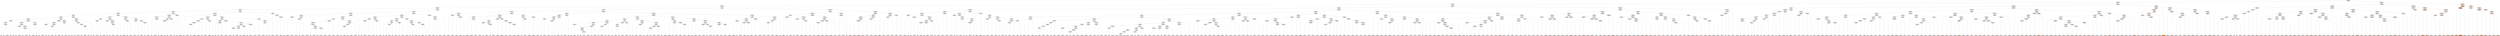 digraph Tree {
node [shape=box, style="filled, rounded", color="black", fontname=helvetica] ;
graph [ranksep=equally, splines=polyline] ;
edge [fontname=helvetica] ;
0 [label="totals_pageviews <= 33.5\nmse = 1.70896310561e+15\nsamples = 100.0%\nvalue = 1601422.76", fillcolor="#e5813901"] ;
1 [label="totals_pageviews <= 20.5\nmse = 6.50154835104e+14\nsamples = 99.0%\nvalue = 912023.22", fillcolor="#e5813900"] ;
0 -> 1 [labeldistance=2.5, labelangle=45, headlabel="True"] ;
2 [label="totals_pageviews <= 12.5\nmse = 1.87118312037e+14\nsamples = 97.2%\nvalue = 441323.15", fillcolor="#e5813900"] ;
1 -> 2 ;
3 [label="totals_pageviews <= 9.5\nmse = 3.82780945328e+13\nsamples = 93.7%\nvalue = 118535.81", fillcolor="#e5813900"] ;
2 -> 3 ;
4 [label="totals_pageviews <= 8.5\nmse = 1.56205659511e+13\nsamples = 90.8%\nvalue = 31725.35", fillcolor="#e5813900"] ;
3 -> 4 ;
5 [label="totals_pageviews <= 7.5\nmse = 6.83775117303e+12\nsamples = 89.4%\nvalue = 14982.33", fillcolor="#e5813900"] ;
4 -> 5 ;
6 [label="visitNumber <= 5.5\nmse = 4.63334938601e+12\nsamples = 87.8%\nvalue = 8691.28", fillcolor="#e5813900"] ;
5 -> 6 ;
7 [label="totals_pageviews <= 6.5\nmse = 224762465243.0\nsamples = 84.1%\nvalue = 3312.19", fillcolor="#e5813900"] ;
6 -> 7 ;
8 [label="totals_newVisits <= 0.5\nmse = 93059700333.6\nsamples = 82.1%\nvalue = 1441.27", fillcolor="#e5813900"] ;
7 -> 8 ;
9 [label="totals_pageviews <= 4.5\nmse = 537994241335.0\nsamples = 13.8%\nvalue = 8000.88", fillcolor="#e5813900"] ;
8 -> 9 ;
10 [label="totals_pageviews <= 2.5\nmse = 261657349918.0\nsamples = 12.4%\nvalue = 3860.44", fillcolor="#e5813900"] ;
9 -> 10 ;
11 [label="yearday_local <= 41.5\nmse = 34372993137.4\nsamples = 9.9%\nvalue = 1011.6", fillcolor="#e5813900"] ;
10 -> 11 ;
12 [label="yearday_local <= 40.5\nmse = 328676432219.0\nsamples = 1.0%\nvalue = 9675.4", fillcolor="#e5813900"] ;
11 -> 12 ;
13 [label="mse = 0.0\nsamples = 1.0%\nvalue = 0.0", fillcolor="#e5813900"] ;
12 -> 13 ;
14 [label="visitNumber <= 2.5\nmse = 1.2152733952e+13\nsamples = 0.0%\nvalue = 361489.36", fillcolor="#e5813900"] ;
12 -> 14 ;
15 [label="mse = 0.0\nsamples = 0.0%\nvalue = 0.0", fillcolor="#e5813900"] ;
14 -> 15 ;
16 [label="mse = 2.99693330489e+13\nsamples = 0.0%\nvalue = 906133.33", fillcolor="#e5813900"] ;
14 -> 16 ;
17 [label="mse = 0.0\nsamples = 8.9%\nvalue = 0.0", fillcolor="#e5813900"] ;
11 -> 17 ;
18 [label="trafficSource_isTrueDirect <= 0.5\nmse = 1.16499922605e+12\nsamples = 2.5%\nvalue = 15185.21", fillcolor="#e5813900"] ;
10 -> 18 ;
19 [label="yearday_local <= 166.5\nmse = 5.13917009021e+12\nsamples = 0.5%\nvalue = 62113.44", fillcolor="#e5813900"] ;
18 -> 19 ;
20 [label="mse = 0.0\nsamples = 0.2%\nvalue = 0.0", fillcolor="#e5813900"] ;
19 -> 20 ;
21 [label="yearday_local <= 186.5\nmse = 9.13400808066e+12\nsamples = 0.3%\nvalue = 110460.72", fillcolor="#e5813900"] ;
19 -> 21 ;
22 [label="hour_local <= 12.5\nmse = 8.91673464211e+13\nsamples = 0.0%\nvalue = 978502.67", fillcolor="#e5813900"] ;
21 -> 22 ;
23 [label="mse = 0.0\nsamples = 0.0%\nvalue = 0.0", fillcolor="#e5813900"] ;
22 -> 23 ;
24 [label="mse = 1.39260349086e+14\nsamples = 0.0%\nvalue = 1537647.06", fillcolor="#e5813901"] ;
22 -> 24 ;
25 [label="weekday_local <= 1.5\nmse = 1.06937288346e+12\nsamples = 0.3%\nvalue = 23888.0", fillcolor="#e5813900"] ;
21 -> 25 ;
26 [label="hour_local <= 17.5\nmse = 6.02440210027e+12\nsamples = 0.1%\nvalue = 134909.64", fillcolor="#e5813900"] ;
25 -> 26 ;
27 [label="mse = 0.0\nsamples = 0.0%\nvalue = 0.0", fillcolor="#e5813900"] ;
26 -> 27 ;
28 [label="mse = 2.50727831758e+13\nsamples = 0.0%\nvalue = 566962.03", fillcolor="#e5813900"] ;
26 -> 28 ;
29 [label="mse = 0.0\nsamples = 0.2%\nvalue = 0.0", fillcolor="#e5813900"] ;
25 -> 29 ;
30 [label="hour_local <= 0.5\nmse = 62936345416.6\nsamples = 2.0%\nvalue = 2180.91", fillcolor="#e5813900"] ;
18 -> 30 ;
31 [label="weekday_local <= 2.5\nmse = 3.1429722624e+12\nsamples = 0.0%\nvalue = 109318.18", fillcolor="#e5813900"] ;
30 -> 31 ;
32 [label="mse = 1.04095767986e+13\nsamples = 0.0%\nvalue = 365316.46", fillcolor="#e5813900"] ;
31 -> 32 ;
33 [label="mse = 0.0\nsamples = 0.0%\nvalue = 0.0", fillcolor="#e5813900"] ;
31 -> 33 ;
34 [label="mse = 0.0\nsamples = 1.9%\nvalue = 0.0", fillcolor="#e5813900"] ;
30 -> 34 ;
35 [label="yearday_local <= 132.5\nmse = 2.99778261254e+12\nsamples = 1.4%\nvalue = 44879.24", fillcolor="#e5813900"] ;
9 -> 35 ;
36 [label="yearday_local <= 129.5\nmse = 8.85149982475e+12\nsamples = 0.5%\nvalue = 129581.37", fillcolor="#e5813900"] ;
35 -> 36 ;
37 [label="geoNetwork_country <= 43.5\nmse = 5.13659438015e+12\nsamples = 0.5%\nvalue = 82477.36", fillcolor="#e5813900"] ;
36 -> 37 ;
38 [label="weekday_local <= 2.5\nmse = 3.28198747657e+13\nsamples = 0.0%\nvalue = 861215.47", fillcolor="#e5813900"] ;
37 -> 38 ;
39 [label="mse = 8.77049135148e+13\nsamples = 0.0%\nvalue = 2398153.85", fillcolor="#e5813901"] ;
38 -> 39 ;
40 [label="mse = 0.0\nsamples = 0.0%\nvalue = 0.0", fillcolor="#e5813900"] ;
38 -> 40 ;
41 [label="trafficSource_source <= 0.5\nmse = 3.37525358521e+12\nsamples = 0.4%\nvalue = 34057.03", fillcolor="#e5813900"] ;
37 -> 41 ;
42 [label="yearday_local <= 101.5\nmse = 1.90478731432e+13\nsamples = 0.1%\nvalue = 192504.85", fillcolor="#e5813900"] ;
41 -> 42 ;
43 [label="mse = 0.0\nsamples = 0.1%\nvalue = 0.0", fillcolor="#e5813900"] ;
42 -> 43 ;
44 [label="mse = 1.03448707877e+14\nsamples = 0.0%\nvalue = 1054680.85", fillcolor="#e5813900"] ;
42 -> 44 ;
45 [label="mse = 0.0\nsamples = 0.4%\nvalue = 0.0", fillcolor="#e5813900"] ;
41 -> 45 ;
46 [label="mse = 1.4096993182e+14\nsamples = 0.0%\nvalue = 1843058.82", fillcolor="#e5813901"] ;
36 -> 46 ;
47 [label="yearday_local <= 151.5\nmse = 22911940667.5\nsamples = 0.9%\nvalue = 1912.82", fillcolor="#e5813900"] ;
35 -> 47 ;
48 [label="yearday_local <= 148.5\nmse = 303424430839.0\nsamples = 0.1%\nvalue = 25381.36", fillcolor="#e5813900"] ;
47 -> 48 ;
49 [label="mse = 0.0\nsamples = 0.1%\nvalue = 0.0", fillcolor="#e5813900"] ;
48 -> 49 ;
50 [label="mse = 2.11012394743e+12\nsamples = 0.0%\nvalue = 178805.97", fillcolor="#e5813900"] ;
48 -> 50 ;
51 [label="mse = 0.0\nsamples = 0.9%\nvalue = 0.0", fillcolor="#e5813900"] ;
47 -> 51 ;
52 [label="totals_pageviews <= 5.5\nmse = 2953860982.41\nsamples = 68.2%\nvalue = 113.0", fillcolor="#e5813900"] ;
8 -> 52 ;
53 [label="mse = 0.0\nsamples = 66.3%\nvalue = 0.0", fillcolor="#e5813900"] ;
52 -> 53 ;
54 [label="trafficSource_source <= 27.0\nmse = 102521441583.0\nsamples = 2.0%\nvalue = 3922.59", fillcolor="#e5813900"] ;
52 -> 54 ;
55 [label="yearday_local <= 235.5\nmse = 556838169197.0\nsamples = 0.4%\nvalue = 21319.44", fillcolor="#e5813900"] ;
54 -> 55 ;
56 [label="mse = 0.0\nsamples = 0.2%\nvalue = 0.0", fillcolor="#e5813900"] ;
55 -> 56 ;
57 [label="month_local <= 8.5\nmse = 1.59003562525e+12\nsamples = 0.1%\nvalue = 60969.63", fillcolor="#e5813900"] ;
55 -> 57 ;
58 [label="mse = 8.33847832359e+12\nsamples = 0.0%\nvalue = 337972.97", fillcolor="#e5813900"] ;
57 -> 58 ;
59 [label="yearday_local <= 334.5\nmse = 943488112323.0\nsamples = 0.1%\nvalue = 34757.03", fillcolor="#e5813900"] ;
57 -> 59 ;
60 [label="mse = 0.0\nsamples = 0.1%\nvalue = 0.0", fillcolor="#e5813900"] ;
59 -> 60 ;
61 [label="yearday_local <= 343.5\nmse = 2.87447909546e+12\nsamples = 0.0%\nvalue = 106171.88", fillcolor="#e5813900"] ;
59 -> 61 ;
62 [label="mse = 9.59252596953e+12\nsamples = 0.0%\nvalue = 357631.58", fillcolor="#e5813900"] ;
61 -> 62 ;
63 [label="mse = 0.0\nsamples = 0.0%\nvalue = 0.0", fillcolor="#e5813900"] ;
61 -> 63 ;
64 [label="mse = 0.0\nsamples = 1.6%\nvalue = 0.0", fillcolor="#e5813900"] ;
54 -> 64 ;
65 [label="visitNumber <= 2.5\nmse = 5.62200410244e+12\nsamples = 2.0%\nvalue = 80069.44", fillcolor="#e5813900"] ;
7 -> 65 ;
66 [label="hour_local <= 17.5\nmse = 2.60840075538e+12\nsamples = 1.8%\nvalue = 40170.96", fillcolor="#e5813900"] ;
65 -> 66 ;
67 [label="yearday_local <= 7.5\nmse = 271885917704.0\nsamples = 1.3%\nvalue = 5639.11", fillcolor="#e5813900"] ;
66 -> 67 ;
68 [label="weekday_local <= 4.5\nmse = 1.47156586636e+13\nsamples = 0.0%\nvalue = 307133.76", fillcolor="#e5813900"] ;
67 -> 68 ;
69 [label="mse = 0.0\nsamples = 0.0%\nvalue = 0.0", fillcolor="#e5813900"] ;
68 -> 69 ;
70 [label="mse = 3.01917641967e+13\nsamples = 0.0%\nvalue = 634473.68", fillcolor="#e5813900"] ;
68 -> 70 ;
71 [label="mse = 0.0\nsamples = 1.2%\nvalue = 0.0", fillcolor="#e5813900"] ;
67 -> 71 ;
72 [label="totals_newVisits <= 0.5\nmse = 8.21560601937e+12\nsamples = 0.5%\nvalue = 123185.27", fillcolor="#e5813900"] ;
66 -> 72 ;
73 [label="hour_local <= 18.5\nmse = 5.03474863428e+13\nsamples = 0.1%\nvalue = 597899.16", fillcolor="#e5813900"] ;
72 -> 73 ;
74 [label="mse = 2.9253525435e+14\nsamples = 0.0%\nvalue = 3602531.65", fillcolor="#e5813902"] ;
73 -> 74 ;
75 [label="mse = 0.0\nsamples = 0.1%\nvalue = 0.0", fillcolor="#e5813900"] ;
73 -> 75 ;
76 [label="trafficSource_source <= 27.0\nmse = 1.66623386083e+12\nsamples = 0.5%\nvalue = 49844.21", fillcolor="#e5813900"] ;
72 -> 76 ;
77 [label="weekday_local <= 4.5\nmse = 1.06747993434e+13\nsamples = 0.1%\nvalue = 321949.69", fillcolor="#e5813900"] ;
76 -> 77 ;
78 [label="mse = 0.0\nsamples = 0.0%\nvalue = 0.0", fillcolor="#e5813900"] ;
77 -> 78 ;
79 [label="weekday_local <= 5.5\nmse = 2.65425364072e+13\nsamples = 0.0%\nvalue = 812539.68", fillcolor="#e5813900"] ;
77 -> 79 ;
80 [label="mse = 5.7883400119e+13\nsamples = 0.0%\nvalue = 1722682.93", fillcolor="#e5813901"] ;
79 -> 80 ;
81 [label="mse = 1.4029894838e+12\nsamples = 0.0%\nvalue = 115046.73", fillcolor="#e5813900"] ;
79 -> 81 ;
82 [label="mse = 0.0\nsamples = 0.4%\nvalue = 0.0", fillcolor="#e5813900"] ;
76 -> 82 ;
83 [label="trafficSource_isTrueDirect <= 0.5\nmse = 3.1028666138e+13\nsamples = 0.2%\nvalue = 418131.56", fillcolor="#e5813900"] ;
65 -> 83 ;
84 [label="hour_local <= 12.5\nmse = 1.29203289854e+14\nsamples = 0.0%\nvalue = 1372070.31", fillcolor="#e5813901"] ;
83 -> 84 ;
85 [label="mse = 3.0868581511e+14\nsamples = 0.0%\nvalue = 3235365.85", fillcolor="#e5813901"] ;
84 -> 85 ;
86 [label="yearday_local <= 197.0\nmse = 4.22123342747e+13\nsamples = 0.0%\nvalue = 493965.52", fillcolor="#e5813900"] ;
84 -> 86 ;
87 [label="mse = 0.0\nsamples = 0.0%\nvalue = 0.0", fillcolor="#e5813900"] ;
86 -> 87 ;
88 [label="mse = 9.9811030212e+13\nsamples = 0.0%\nvalue = 1177397.26", fillcolor="#e5813901"] ;
86 -> 88 ;
89 [label="hour_local <= 15.5\nmse = 9.36071602372e+12\nsamples = 0.2%\nvalue = 209940.32", fillcolor="#e5813900"] ;
83 -> 89 ;
90 [label="geoNetwork_country <= 72.0\nmse = 415337411032.0\nsamples = 0.1%\nvalue = 24481.27", fillcolor="#e5813900"] ;
89 -> 90 ;
91 [label="mse = 3.8480984843e+12\nsamples = 0.0%\nvalue = 229594.59", fillcolor="#e5813900"] ;
90 -> 91 ;
92 [label="mse = 0.0\nsamples = 0.1%\nvalue = 0.0", fillcolor="#e5813900"] ;
90 -> 92 ;
93 [label="hour_local <= 16.5\nmse = 2.21992092233e+13\nsamples = 0.1%\nvalue = 478643.01", fillcolor="#e5813900"] ;
89 -> 93 ;
94 [label="mse = 7.3163590157e+13\nsamples = 0.0%\nvalue = 1758243.24", fillcolor="#e5813901"] ;
93 -> 94 ;
95 [label="yearday_local <= 316.0\nmse = 1.25333597891e+13\nsamples = 0.1%\nvalue = 244839.51", fillcolor="#e5813900"] ;
93 -> 95 ;
96 [label="mse = 0.0\nsamples = 0.0%\nvalue = 0.0", fillcolor="#e5813900"] ;
95 -> 96 ;
97 [label="mse = 5.54559635062e+13\nsamples = 0.0%\nvalue = 1101777.78", fillcolor="#e5813900"] ;
95 -> 97 ;
98 [label="totals_hits <= 9.5\nmse = 1.05158376077e+14\nsamples = 3.7%\nvalue = 131364.95", fillcolor="#e5813900"] ;
6 -> 98 ;
99 [label="geoNetwork_country <= 104.0\nmse = 9.10857248358e+13\nsamples = 3.6%\nvalue = 97653.67", fillcolor="#e5813900"] ;
98 -> 99 ;
100 [label="geoNetwork_country <= 101.5\nmse = 5.22646400446e+14\nsamples = 0.6%\nvalue = 497047.01", fillcolor="#e5813900"] ;
99 -> 100 ;
101 [label="mse = 0.0\nsamples = 0.5%\nvalue = 0.0", fillcolor="#e5813900"] ;
100 -> 101 ;
102 [label="yearday_local <= 70.0\nmse = 4.16831706576e+15\nsamples = 0.1%\nvalue = 3977315.69", fillcolor="#e5813902"] ;
100 -> 102 ;
103 [label="mse = 1.61527168176e+16\nsamples = 0.0%\nvalue = 15585185.19", fillcolor="#e5813907"] ;
102 -> 103 ;
104 [label="mse = 0.0\nsamples = 0.1%\nvalue = 0.0", fillcolor="#e5813900"] ;
102 -> 104 ;
105 [label="yearday_local <= 347.5\nmse = 1.48373938428e+12\nsamples = 3.0%\nvalue = 14767.37", fillcolor="#e5813900"] ;
99 -> 105 ;
106 [label="hour_local <= 2.5\nmse = 578221671044.0\nsamples = 2.8%\nvalue = 5530.87", fillcolor="#e5813900"] ;
105 -> 106 ;
107 [label="trafficSource_isTrueDirect <= 0.5\nmse = 1.36804572404e+13\nsamples = 0.1%\nvalue = 131015.04", fillcolor="#e5813900"] ;
106 -> 107 ;
108 [label="mse = 1.31675625e+14\nsamples = 0.0%\nvalue = 1275000.0", fillcolor="#e5813901"] ;
107 -> 108 ;
109 [label="mse = 0.0\nsamples = 0.1%\nvalue = 0.0", fillcolor="#e5813900"] ;
107 -> 109 ;
110 [label="mse = 0.0\nsamples = 2.7%\nvalue = 0.0", fillcolor="#e5813900"] ;
106 -> 110 ;
111 [label="yearday_local <= 348.5\nmse = 1.29261652041e+13\nsamples = 0.2%\nvalue = 131633.2", fillcolor="#e5813900"] ;
105 -> 111 ;
112 [label="mse = 1.99268114726e+14\nsamples = 0.0%\nvalue = 2070105.26", fillcolor="#e5813901"] ;
111 -> 112 ;
113 [label="mse = 0.0\nsamples = 0.2%\nvalue = 0.0", fillcolor="#e5813900"] ;
111 -> 113 ;
114 [label="yearday_local <= 292.5\nmse = 1.19503092099e+15\nsamples = 0.0%\nvalue = 2758924.05", fillcolor="#e5813901"] ;
98 -> 114 ;
115 [label="mse = 0.0\nsamples = 0.0%\nvalue = 0.0", fillcolor="#e5813900"] ;
114 -> 115 ;
116 [label="mse = 5.50284665917e+15\nsamples = 0.0%\nvalue = 13012238.81", fillcolor="#e5813906"] ;
114 -> 116 ;
117 [label="visitNumber <= 6.5\nmse = 1.22832057903e+14\nsamples = 1.7%\nvalue = 346332.59", fillcolor="#e5813900"] ;
5 -> 117 ;
118 [label="geoNetwork_country <= 211.5\nmse = 2.37130610306e+13\nsamples = 1.6%\nvalue = 222434.88", fillcolor="#e5813900"] ;
117 -> 118 ;
119 [label="mse = 0.0\nsamples = 0.6%\nvalue = 0.0", fillcolor="#e5813900"] ;
118 -> 119 ;
120 [label="trafficSource_source <= 0.5\nmse = 3.79746708616e+13\nsamples = 1.0%\nvalue = 356661.68", fillcolor="#e5813900"] ;
118 -> 120 ;
121 [label="visitNumber <= 1.5\nmse = 1.42116704845e+14\nsamples = 0.2%\nvalue = 1027331.43", fillcolor="#e5813900"] ;
120 -> 121 ;
122 [label="totals_hits <= 9.5\nmse = 2.0599175478e+13\nsamples = 0.1%\nvalue = 453932.73", fillcolor="#e5813900"] ;
121 -> 122 ;
123 [label="totals_hits <= 8.5\nmse = 3.38732221047e+13\nsamples = 0.1%\nvalue = 751370.45", fillcolor="#e5813900"] ;
122 -> 123 ;
124 [label="yearday_local <= 273.5\nmse = 2.32113468482e+13\nsamples = 0.1%\nvalue = 409617.49", fillcolor="#e5813900"] ;
123 -> 124 ;
125 [label="yearday_local <= 60.5\nmse = 2.6225508755e+12\nsamples = 0.0%\nvalue = 139120.88", fillcolor="#e5813900"] ;
124 -> 125 ;
126 [label="mse = 9.87216302321e+12\nsamples = 0.0%\nvalue = 534929.58", fillcolor="#e5813900"] ;
125 -> 126 ;
127 [label="mse = 0.0\nsamples = 0.0%\nvalue = 0.0", fillcolor="#e5813900"] ;
125 -> 127 ;
128 [label="mse = 8.28041436235e+13\nsamples = 0.0%\nvalue = 1203655.91", fillcolor="#e5813901"] ;
124 -> 128 ;
129 [label="mse = 7.05523742182e+13\nsamples = 0.0%\nvalue = 1989801.98", fillcolor="#e5813901"] ;
123 -> 129 ;
130 [label="mse = 0.0\nsamples = 0.0%\nvalue = 0.0", fillcolor="#e5813900"] ;
122 -> 130 ;
131 [label="weekday_local <= 2.5\nmse = 4.74178342397e+14\nsamples = 0.0%\nvalue = 2610321.43", fillcolor="#e5813901"] ;
121 -> 131 ;
132 [label="mse = 1.34252224572e+15\nsamples = 0.0%\nvalue = 6734421.05", fillcolor="#e5813903"] ;
131 -> 132 ;
133 [label="hour_local <= 12.5\nmse = 1.50530784105e+13\nsamples = 0.0%\nvalue = 492540.54", fillcolor="#e5813900"] ;
131 -> 133 ;
134 [label="mse = 3.98176323529e+13\nsamples = 0.0%\nvalue = 1340000.0", fillcolor="#e5813901"] ;
133 -> 134 ;
135 [label="mse = 0.0\nsamples = 0.0%\nvalue = 0.0", fillcolor="#e5813900"] ;
133 -> 135 ;
136 [label="totals_hits <= 9.5\nmse = 1.83862876432e+13\nsamples = 0.8%\nvalue = 231156.92", fillcolor="#e5813900"] ;
120 -> 136 ;
137 [label="yearday_local <= 116.5\nmse = 3.05404574567e+13\nsamples = 0.5%\nvalue = 366830.17", fillcolor="#e5813900"] ;
136 -> 137 ;
138 [label="yearday_local <= 96.5\nmse = 261164282623.0\nsamples = 0.1%\nvalue = 16349.69", fillcolor="#e5813900"] ;
137 -> 138 ;
139 [label="mse = 0.0\nsamples = 0.1%\nvalue = 0.0", fillcolor="#e5813900"] ;
138 -> 139 ;
140 [label="weekday_local <= 3.5\nmse = 1.81324152551e+12\nsamples = 0.0%\nvalue = 114214.29", fillcolor="#e5813900"] ;
138 -> 140 ;
141 [label="mse = 0.0\nsamples = 0.0%\nvalue = 0.0", fillcolor="#e5813900"] ;
140 -> 141 ;
142 [label="mse = 3.55040805396e+12\nsamples = 0.0%\nvalue = 225211.27", fillcolor="#e5813900"] ;
140 -> 142 ;
143 [label="yearday_local <= 133.5\nmse = 4.34308136669e+13\nsamples = 0.3%\nvalue = 516904.55", fillcolor="#e5813900"] ;
137 -> 143 ;
144 [label="mse = 5.74634684377e+14\nsamples = 0.0%\nvalue = 5526793.89", fillcolor="#e5813902"] ;
143 -> 144 ;
145 [label="visitNumber <= 3.5\nmse = 9.48946094729e+12\nsamples = 0.3%\nvalue = 212076.17", fillcolor="#e5813900"] ;
143 -> 145 ;
146 [label="weekday_local <= 6.5\nmse = 3.51066762761e+12\nsamples = 0.3%\nvalue = 101583.71", fillcolor="#e5813900"] ;
145 -> 146 ;
147 [label="weekday_local <= 1.5\nmse = 1.66146303533e+12\nsamples = 0.3%\nvalue = 50562.16", fillcolor="#e5813900"] ;
146 -> 147 ;
148 [label="yearday_local <= 208.5\nmse = 8.01643914867e+12\nsamples = 0.0%\nvalue = 225610.56", fillcolor="#e5813900"] ;
147 -> 148 ;
149 [label="mse = 3.17612791822e+13\nsamples = 0.0%\nvalue = 911466.67", fillcolor="#e5813900"] ;
148 -> 149 ;
150 [label="mse = 0.0\nsamples = 0.0%\nvalue = 0.0", fillcolor="#e5813900"] ;
148 -> 150 ;
151 [label="hour_local <= 5.5\nmse = 409581482603.0\nsamples = 0.2%\nvalue = 16276.66", fillcolor="#e5813900"] ;
147 -> 151 ;
152 [label="mse = 5.81631231139e+12\nsamples = 0.0%\nvalue = 233148.15", fillcolor="#e5813900"] ;
151 -> 152 ;
153 [label="mse = 0.0\nsamples = 0.2%\nvalue = 0.0", fillcolor="#e5813900"] ;
151 -> 153 ;
154 [label="yearday_local <= 237.5\nmse = 2.76266089333e+13\nsamples = 0.0%\nvalue = 780647.48", fillcolor="#e5813900"] ;
146 -> 154 ;
155 [label="mse = 5.84504904053e+13\nsamples = 0.0%\nvalue = 1695468.75", fillcolor="#e5813901"] ;
154 -> 155 ;
156 [label="mse = 0.0\nsamples = 0.0%\nvalue = 0.0", fillcolor="#e5813900"] ;
154 -> 156 ;
157 [label="trafficSource_source <= 206.0\nmse = 8.00567362991e+13\nsamples = 0.0%\nvalue = 1552134.15", fillcolor="#e5813901"] ;
145 -> 157 ;
158 [label="mse = 1.28375498174e+14\nsamples = 0.0%\nvalue = 2391351.35", fillcolor="#e5813901"] ;
157 -> 158 ;
159 [label="mse = 3.92727655432e+13\nsamples = 0.0%\nvalue = 862111.11", fillcolor="#e5813900"] ;
157 -> 159 ;
160 [label="yearday_local <= 16.5\nmse = 1.56186295073e+12\nsamples = 0.3%\nvalue = 44025.37", fillcolor="#e5813900"] ;
136 -> 160 ;
161 [label="mse = 7.39515526843e+12\nsamples = 0.0%\nvalue = 477014.93", fillcolor="#e5813900"] ;
160 -> 161 ;
162 [label="weekday_local <= 1.5\nmse = 1.38616322371e+12\nsamples = 0.3%\nvalue = 31401.22", fillcolor="#e5813900"] ;
160 -> 162 ;
163 [label="totals_hits <= 10.5\nmse = 9.14312117367e+12\nsamples = 0.1%\nvalue = 207953.89", fillcolor="#e5813900"] ;
162 -> 163 ;
164 [label="mse = 2.57785912658e+13\nsamples = 0.0%\nvalue = 591475.41", fillcolor="#e5813900"] ;
163 -> 164 ;
165 [label="mse = 0.0\nsamples = 0.0%\nvalue = 0.0", fillcolor="#e5813900"] ;
163 -> 165 ;
166 [label="mse = 0.0\nsamples = 0.3%\nvalue = 0.0", fillcolor="#e5813900"] ;
162 -> 166 ;
167 [label="hour_local <= 9.5\nmse = 1.9993863456e+15\nsamples = 0.1%\nvalue = 2699290.78", fillcolor="#e5813901"] ;
117 -> 167 ;
168 [label="mse = 1.21565256127e+16\nsamples = 0.0%\nvalue = 14723846.15", fillcolor="#e5813906"] ;
167 -> 168 ;
169 [label="visitNumber <= 8.5\nmse = 1.20951176388e+13\nsamples = 0.1%\nvalue = 385898.52", fillcolor="#e5813900"] ;
167 -> 169 ;
170 [label="mse = 3.79959673096e+13\nsamples = 0.0%\nvalue = 1202595.42", fillcolor="#e5813901"] ;
169 -> 170 ;
171 [label="trafficSource_source <= 93.5\nmse = 1.82068443367e+12\nsamples = 0.1%\nvalue = 73070.18", fillcolor="#e5813900"] ;
169 -> 171 ;
172 [label="mse = 1.023486275e+13\nsamples = 0.0%\nvalue = 416500.0", fillcolor="#e5813900"] ;
171 -> 172 ;
173 [label="mse = 0.0\nsamples = 0.0%\nvalue = 0.0", fillcolor="#e5813900"] ;
171 -> 173 ;
174 [label="visitNumber <= 19.5\nmse = 5.68569069294e+14\nsamples = 1.4%\nvalue = 1087993.12", fillcolor="#e5813900"] ;
4 -> 174 ;
175 [label="totals_newVisits <= 0.5\nmse = 2.07681925042e+14\nsamples = 1.4%\nvalue = 826952.98", fillcolor="#e5813900"] ;
174 -> 175 ;
176 [label="trafficSource_source <= 27.0\nmse = 6.81911834973e+14\nsamples = 0.4%\nvalue = 2542005.18", fillcolor="#e5813901"] ;
175 -> 176 ;
177 [label="hour_local <= 12.5\nmse = 3.11710285358e+15\nsamples = 0.1%\nvalue = 7472542.74", fillcolor="#e5813903"] ;
176 -> 177 ;
178 [label="totals_hits <= 9.5\nmse = 7.43019607676e+15\nsamples = 0.0%\nvalue = 17553867.4", fillcolor="#e5813908"] ;
177 -> 178 ;
179 [label="mse = 1.50180678369e+16\nsamples = 0.0%\nvalue = 34491547.62", fillcolor="#e581390f"] ;
178 -> 179 ;
180 [label="mse = 3.95678188543e+14\nsamples = 0.0%\nvalue = 2886185.57", fillcolor="#e5813901"] ;
178 -> 180 ;
181 [label="visitNumber <= 3.5\nmse = 2.92479622776e+14\nsamples = 0.0%\nvalue = 1114634.15", fillcolor="#e5813900"] ;
177 -> 181 ;
182 [label="yearday_local <= 146.0\nmse = 1.11916155653e+12\nsamples = 0.0%\nvalue = 150502.51", fillcolor="#e5813900"] ;
181 -> 182 ;
183 [label="mse = 2.90674384587e+12\nsamples = 0.0%\nvalue = 404729.73", fillcolor="#e5813900"] ;
182 -> 183 ;
184 [label="mse = 0.0\nsamples = 0.0%\nvalue = 0.0", fillcolor="#e5813900"] ;
182 -> 184 ;
185 [label="mse = 9.44496024987e+14\nsamples = 0.0%\nvalue = 3294886.36", fillcolor="#e5813901"] ;
181 -> 185 ;
186 [label="totals_hits <= 11.5\nmse = 1.65836262276e+14\nsamples = 0.3%\nvalue = 1509570.47", fillcolor="#e5813901"] ;
176 -> 186 ;
187 [label="trafficSource_source <= 265.0\nmse = 2.56835234054e+14\nsamples = 0.2%\nvalue = 2356068.44", fillcolor="#e5813901"] ;
186 -> 187 ;
188 [label="visitNumber <= 6.5\nmse = 7.72838231194e+13\nsamples = 0.1%\nvalue = 1076371.36", fillcolor="#e5813900"] ;
187 -> 188 ;
189 [label="yearday_local <= 327.5\nmse = 5.21214280139e+13\nsamples = 0.1%\nvalue = 739558.82", fillcolor="#e5813900"] ;
188 -> 189 ;
190 [label="trafficSource_source <= 121.0\nmse = 1.56266563091e+13\nsamples = 0.1%\nvalue = 322635.66", fillcolor="#e5813900"] ;
189 -> 190 ;
191 [label="mse = 9.91976367684e+13\nsamples = 0.0%\nvalue = 1142467.53", fillcolor="#e5813900"] ;
190 -> 191 ;
192 [label="geoNetwork_country <= 211.5\nmse = 4.19402434506e+12\nsamples = 0.1%\nvalue = 211496.48", fillcolor="#e5813900"] ;
190 -> 192 ;
193 [label="mse = 0.0\nsamples = 0.0%\nvalue = 0.0", fillcolor="#e5813900"] ;
192 -> 193 ;
194 [label="visitNumber <= 2.5\nmse = 6.52302336513e+12\nsamples = 0.1%\nvalue = 330936.64", fillcolor="#e5813900"] ;
192 -> 194 ;
195 [label="hour_local <= 13.5\nmse = 2.33635470519e+12\nsamples = 0.0%\nvalue = 110890.05", fillcolor="#e5813900"] ;
194 -> 195 ;
196 [label="mse = 6.14391597222e+12\nsamples = 0.0%\nvalue = 294166.67", fillcolor="#e5813900"] ;
195 -> 196 ;
197 [label="mse = 0.0\nsamples = 0.0%\nvalue = 0.0", fillcolor="#e5813900"] ;
195 -> 197 ;
198 [label="weekday_local <= 4.5\nmse = 1.10586946829e+13\nsamples = 0.0%\nvalue = 575290.7", fillcolor="#e5813900"] ;
194 -> 198 ;
199 [label="mse = 3.46717411632e+12\nsamples = 0.0%\nvalue = 184368.93", fillcolor="#e5813900"] ;
198 -> 199 ;
200 [label="mse = 2.18223116992e+13\nsamples = 0.0%\nvalue = 1158840.58", fillcolor="#e5813901"] ;
198 -> 200 ;
201 [label="mse = 2.72751702762e+14\nsamples = 0.0%\nvalue = 3350388.35", fillcolor="#e5813901"] ;
189 -> 201 ;
202 [label="mse = 3.12829393006e+14\nsamples = 0.0%\nvalue = 4391315.79", fillcolor="#e5813902"] ;
188 -> 202 ;
203 [label="weekday_local <= 1.5\nmse = 4.94947346226e+14\nsamples = 0.1%\nvalue = 4090394.74", fillcolor="#e5813902"] ;
187 -> 203 ;
204 [label="mse = 1.44503870618e+15\nsamples = 0.0%\nvalue = 10573693.69", fillcolor="#e5813905"] ;
203 -> 204 ;
205 [label="hour_local <= 16.5\nmse = 2.71269568013e+14\nsamples = 0.1%\nvalue = 2642414.49", fillcolor="#e5813901"] ;
203 -> 205 ;
206 [label="yearday_local <= 329.0\nmse = 1.00444458666e+14\nsamples = 0.1%\nvalue = 1608527.78", fillcolor="#e5813901"] ;
205 -> 206 ;
207 [label="hour_local <= 12.5\nmse = 3.63792702472e+13\nsamples = 0.0%\nvalue = 780446.74", fillcolor="#e5813900"] ;
206 -> 207 ;
208 [label="visitNumber <= 2.5\nmse = 6.11811906501e+13\nsamples = 0.0%\nvalue = 1328128.65", fillcolor="#e5813901"] ;
207 -> 208 ;
209 [label="mse = 0.0\nsamples = 0.0%\nvalue = 0.0", fillcolor="#e5813900"] ;
208 -> 209 ;
210 [label="mse = 1.0866917706e+14\nsamples = 0.0%\nvalue = 2416063.83", fillcolor="#e5813901"] ;
208 -> 210 ;
211 [label="mse = 0.0\nsamples = 0.0%\nvalue = 0.0", fillcolor="#e5813900"] ;
207 -> 211 ;
212 [label="mse = 3.55544034026e+14\nsamples = 0.0%\nvalue = 5100869.57", fillcolor="#e5813902"] ;
206 -> 212 ;
213 [label="mse = 7.09963313954e+14\nsamples = 0.0%\nvalue = 5359197.08", fillcolor="#e5813902"] ;
205 -> 213 ;
214 [label="mse = 0.0\nsamples = 0.1%\nvalue = 0.0", fillcolor="#e5813900"] ;
186 -> 214 ;
215 [label="yearday_local <= 342.5\nmse = 1.64704208608e+13\nsamples = 1.0%\nvalue = 141388.64", fillcolor="#e5813900"] ;
175 -> 215 ;
216 [label="trafficSource_source <= 27.0\nmse = 4.72003953145e+12\nsamples = 0.9%\nvalue = 90653.46", fillcolor="#e5813900"] ;
215 -> 216 ;
217 [label="yearday_local <= 128.5\nmse = 1.35838618515e+13\nsamples = 0.2%\nvalue = 328161.02", fillcolor="#e5813900"] ;
216 -> 217 ;
218 [label="hour_local <= 17.5\nmse = 3.86447967395e+13\nsamples = 0.1%\nvalue = 892087.91", fillcolor="#e5813900"] ;
217 -> 218 ;
219 [label="yearday_local <= 100.5\nmse = 8.57963382511e+12\nsamples = 0.0%\nvalue = 257394.64", fillcolor="#e5813900"] ;
218 -> 219 ;
220 [label="mse = 0.0\nsamples = 0.0%\nvalue = 0.0", fillcolor="#e5813900"] ;
219 -> 220 ;
221 [label="mse = 3.17560607855e+13\nsamples = 0.0%\nvalue = 973623.19", fillcolor="#e5813900"] ;
219 -> 221 ;
222 [label="mse = 1.11221928005e+14\nsamples = 0.0%\nvalue = 2500388.35", fillcolor="#e5813901"] ;
218 -> 222 ;
223 [label="yearday_local <= 140.5\nmse = 832508909550.0\nsamples = 0.1%\nvalue = 46584.36", fillcolor="#e5813900"] ;
217 -> 223 ;
224 [label="mse = 5.42805173438e+12\nsamples = 0.0%\nvalue = 262125.0", fillcolor="#e5813900"] ;
223 -> 224 ;
225 [label="month_local <= 10.5\nmse = 259599537513.0\nsamples = 0.1%\nvalue = 20015.41", fillcolor="#e5813900"] ;
223 -> 225 ;
226 [label="mse = 0.0\nsamples = 0.1%\nvalue = 0.0", fillcolor="#e5813900"] ;
225 -> 226 ;
227 [label="mse = 1.48006039627e+12\nsamples = 0.0%\nvalue = 114955.75", fillcolor="#e5813900"] ;
225 -> 227 ;
228 [label="yearday_local <= 237.5\nmse = 2.83021013599e+12\nsamples = 0.8%\nvalue = 40402.63", fillcolor="#e5813900"] ;
216 -> 228 ;
229 [label="trafficSource_source <= 265.0\nmse = 135322418832.0\nsamples = 0.5%\nvalue = 11585.9", fillcolor="#e5813900"] ;
228 -> 229 ;
230 [label="hour_local <= 20.5\nmse = 1648954774.47\nsamples = 0.4%\nvalue = 1100.11", fillcolor="#e5813900"] ;
229 -> 230 ;
231 [label="mse = 0.0\nsamples = 0.3%\nvalue = 0.0", fillcolor="#e5813900"] ;
230 -> 231 ;
232 [label="hour_local <= 21.5\nmse = 9615207500.6\nsamples = 0.1%\nvalue = 6437.77", fillcolor="#e5813900"] ;
230 -> 232 ;
233 [label="yearday_local <= 123.5\nmse = 28297294007.9\nsamples = 0.0%\nvalue = 19108.28", fillcolor="#e5813900"] ;
232 -> 233 ;
234 [label="mse = 0.0\nsamples = 0.0%\nvalue = 0.0", fillcolor="#e5813900"] ;
233 -> 234 ;
235 [label="mse = 63327032136.1\nsamples = 0.0%\nvalue = 43478.26", fillcolor="#e5813900"] ;
233 -> 235 ;
236 [label="mse = 0.0\nsamples = 0.0%\nvalue = 0.0", fillcolor="#e5813900"] ;
232 -> 236 ;
237 [label="weekday_local <= 1.5\nmse = 670752668572.0\nsamples = 0.1%\nvalue = 53761.06", fillcolor="#e5813900"] ;
229 -> 237 ;
238 [label="mse = 1.82204084923e+12\nsamples = 0.0%\nvalue = 174262.3", fillcolor="#e5813900"] ;
237 -> 238 ;
239 [label="weekday_local <= 5.5\nmse = 414246595350.0\nsamples = 0.1%\nvalue = 27320.14", fillcolor="#e5813900"] ;
237 -> 239 ;
240 [label="mse = 0.0\nsamples = 0.1%\nvalue = 0.0", fillcolor="#e5813900"] ;
239 -> 240 ;
241 [label="mse = 2.81342600213e+12\nsamples = 0.0%\nvalue = 187530.86", fillcolor="#e5813900"] ;
239 -> 241 ;
242 [label="yearday_local <= 243.5\nmse = 8.03622828506e+12\nsamples = 0.3%\nvalue = 96121.52", fillcolor="#e5813900"] ;
228 -> 242 ;
243 [label="mse = 1.7431521696e+14\nsamples = 0.0%\nvalue = 1534800.0", fillcolor="#e5813901"] ;
242 -> 243 ;
244 [label="hour_local <= 18.5\nmse = 543307590949.0\nsamples = 0.3%\nvalue = 32123.37", fillcolor="#e5813900"] ;
242 -> 244 ;
245 [label="trafficSource_source <= 265.0\nmse = 42478278585.4\nsamples = 0.2%\nvalue = 5912.83", fillcolor="#e5813900"] ;
244 -> 245 ;
246 [label="mse = 0.0\nsamples = 0.1%\nvalue = 0.0", fillcolor="#e5813900"] ;
245 -> 246 ;
247 [label="month_local <= 10.5\nmse = 145212611783.0\nsamples = 0.1%\nvalue = 20253.52", fillcolor="#e5813900"] ;
245 -> 247 ;
248 [label="mse = 0.0\nsamples = 0.0%\nvalue = 0.0", fillcolor="#e5813900"] ;
247 -> 248 ;
249 [label="mse = 497031030257.0\nsamples = 0.0%\nvalue = 69805.83", fillcolor="#e5813900"] ;
247 -> 249 ;
250 [label="month_local <= 10.5\nmse = 1.83269425124e+12\nsamples = 0.1%\nvalue = 99936.17", fillcolor="#e5813900"] ;
244 -> 250 ;
251 [label="mse = 0.0\nsamples = 0.0%\nvalue = 0.0", fillcolor="#e5813900"] ;
250 -> 251 ;
252 [label="yearday_local <= 321.5\nmse = 4.52056817558e+12\nsamples = 0.0%\nvalue = 248518.52", fillcolor="#e5813900"] ;
250 -> 252 ;
253 [label="mse = 1.10135737361e+13\nsamples = 0.0%\nvalue = 618026.32", fillcolor="#e5813900"] ;
252 -> 253 ;
254 [label="mse = 0.0\nsamples = 0.0%\nvalue = 0.0", fillcolor="#e5813900"] ;
252 -> 254 ;
255 [label="yearday_local <= 344.5\nmse = 1.62253821715e+14\nsamples = 0.1%\nvalue = 772703.78", fillcolor="#e5813900"] ;
215 -> 255 ;
256 [label="mse = 1.26119125466e+15\nsamples = 0.0%\nvalue = 5156612.9", fillcolor="#e5813902"] ;
255 -> 256 ;
257 [label="trafficSource_source <= 265.0\nmse = 4.67287345808e+12\nsamples = 0.1%\nvalue = 156371.88", fillcolor="#e5813900"] ;
255 -> 257 ;
258 [label="trafficSource_source <= 27.0\nmse = 67575517334.1\nsamples = 0.1%\nvalue = 13606.56", fillcolor="#e5813900"] ;
257 -> 258 ;
259 [label="mse = 295200000000.0\nsamples = 0.0%\nvalue = 60000.0", fillcolor="#e5813900"] ;
258 -> 259 ;
260 [label="mse = 0.0\nsamples = 0.0%\nvalue = 0.0", fillcolor="#e5813900"] ;
258 -> 260 ;
261 [label="mse = 2.65618799289e+13\nsamples = 0.0%\nvalue = 853066.67", fillcolor="#e5813900"] ;
257 -> 261 ;
262 [label="mse = 2.70810438401e+16\nsamples = 0.0%\nvalue = 20542677.17", fillcolor="#e5813909"] ;
174 -> 262 ;
263 [label="visitNumber <= 2.5\nmse = 7.5814466373e+14\nsamples = 2.9%\nvalue = 2907372.35", fillcolor="#e5813901"] ;
3 -> 263 ;
264 [label="totals_newVisits <= 0.5\nmse = 2.84588684358e+14\nsamples = 2.4%\nvalue = 1417403.57", fillcolor="#e5813901"] ;
263 -> 264 ;
265 [label="geoNetwork_country <= 211.5\nmse = 7.35010704459e+14\nsamples = 0.4%\nvalue = 3893365.5", fillcolor="#e5813902"] ;
264 -> 265 ;
266 [label="geoNetwork_country <= 39.0\nmse = 1.45469907905e+13\nsamples = 0.1%\nvalue = 470063.05", fillcolor="#e5813900"] ;
265 -> 266 ;
267 [label="weekday_local <= 3.5\nmse = 5.20282371742e+13\nsamples = 0.0%\nvalue = 1697044.03", fillcolor="#e5813901"] ;
266 -> 267 ;
268 [label="mse = 9.1836783654e+13\nsamples = 0.0%\nvalue = 3012253.52", fillcolor="#e5813901"] ;
267 -> 268 ;
269 [label="mse = 1.73883559917e+13\nsamples = 0.0%\nvalue = 635909.09", fillcolor="#e5813900"] ;
267 -> 269 ;
270 [label="yearday_local <= 39.5\nmse = 4.67487476067e+12\nsamples = 0.1%\nvalue = 162350.16", fillcolor="#e5813900"] ;
266 -> 270 ;
271 [label="mse = 3.608747136e+13\nsamples = 0.0%\nvalue = 1159200.0", fillcolor="#e5813901"] ;
270 -> 271 ;
272 [label="trafficSource_source <= 27.0\nmse = 309092507384.0\nsamples = 0.1%\nvalue = 28604.65", fillcolor="#e5813900"] ;
270 -> 272 ;
273 [label="mse = 1.8140436057e+12\nsamples = 0.0%\nvalue = 170106.38", fillcolor="#e5813900"] ;
272 -> 273 ;
274 [label="mse = 0.0\nsamples = 0.1%\nvalue = 0.0", fillcolor="#e5813900"] ;
272 -> 274 ;
275 [label="totals_hits <= 14.5\nmse = 1.04531985234e+15\nsamples = 0.3%\nvalue = 5403198.0", fillcolor="#e5813902"] ;
265 -> 275 ;
276 [label="trafficSource_source <= 5.5\nmse = 1.4809571401e+15\nsamples = 0.2%\nvalue = 7487681.74", fillcolor="#e5813903"] ;
275 -> 276 ;
277 [label="weekday_local <= 2.5\nmse = 3.70890476061e+15\nsamples = 0.0%\nvalue = 14807423.58", fillcolor="#e5813906"] ;
276 -> 277 ;
278 [label="mse = 8.81295392279e+15\nsamples = 0.0%\nvalue = 26916901.41", fillcolor="#e581390c"] ;
277 -> 278 ;
279 [label="month_local <= 7.5\nmse = 1.31980708508e+15\nsamples = 0.0%\nvalue = 9365822.78", fillcolor="#e5813904"] ;
277 -> 279 ;
280 [label="mse = 2.08013325432e+15\nsamples = 0.0%\nvalue = 13220897.44", fillcolor="#e5813906"] ;
279 -> 280 ;
281 [label="mse = 5.49871200484e+14\nsamples = 0.0%\nvalue = 5607125.0", fillcolor="#e5813902"] ;
279 -> 281 ;
282 [label="trafficSource_source <= 258.0\nmse = 9.60388097733e+14\nsamples = 0.1%\nvalue = 5826412.29", fillcolor="#e5813903"] ;
276 -> 282 ;
283 [label="totals_pageviews <= 11.5\nmse = 2.43635406607e+14\nsamples = 0.1%\nvalue = 2952408.76", fillcolor="#e5813901"] ;
282 -> 283 ;
284 [label="hour_local <= 12.5\nmse = 7.47402908089e+13\nsamples = 0.1%\nvalue = 1780589.57", fillcolor="#e5813901"] ;
283 -> 284 ;
285 [label="weekday_local <= 3.5\nmse = 4.42553863899e+12\nsamples = 0.0%\nvalue = 385294.12", fillcolor="#e5813900"] ;
284 -> 285 ;
286 [label="mse = 8.82242777575e+12\nsamples = 0.0%\nvalue = 796621.62", fillcolor="#e5813900"] ;
285 -> 286 ;
287 [label="mse = 0.0\nsamples = 0.0%\nvalue = 0.0", fillcolor="#e5813900"] ;
285 -> 287 ;
288 [label="hour_local <= 15.5\nmse = 1.10511286544e+14\nsamples = 0.0%\nvalue = 2521840.28", fillcolor="#e5813901"] ;
284 -> 288 ;
289 [label="mse = 2.34892399617e+14\nsamples = 0.0%\nvalue = 4318207.55", fillcolor="#e5813902"] ;
288 -> 289 ;
290 [label="trafficSource_isTrueDirect <= 0.5\nmse = 3.50955059534e+13\nsamples = 0.0%\nvalue = 1475604.4", fillcolor="#e5813901"] ;
288 -> 290 ;
291 [label="mse = 0.0\nsamples = 0.0%\nvalue = 0.0", fillcolor="#e5813900"] ;
290 -> 291 ;
292 [label="mse = 5.2308864809e+13\nsamples = 0.0%\nvalue = 2275932.2", fillcolor="#e5813901"] ;
290 -> 292 ;
293 [label="mse = 9.10750870539e+14\nsamples = 0.0%\nvalue = 7782056.07", fillcolor="#e5813903"] ;
283 -> 293 ;
294 [label="weekday_local <= 1.5\nmse = 1.79091608263e+15\nsamples = 0.1%\nvalue = 9242798.26", fillcolor="#e5813904"] ;
282 -> 294 ;
295 [label="mse = 9.39939399469e+15\nsamples = 0.0%\nvalue = 19537142.86", fillcolor="#e5813908"] ;
294 -> 295 ;
296 [label="weekday_local <= 2.5\nmse = 4.06415678485e+14\nsamples = 0.1%\nvalue = 7399820.97", fillcolor="#e5813903"] ;
294 -> 296 ;
297 [label="mse = 1.36455582173e+14\nsamples = 0.0%\nvalue = 2769777.78", fillcolor="#e5813901"] ;
296 -> 297 ;
298 [label="weekday_local <= 3.5\nmse = 4.788082616e+14\nsamples = 0.0%\nvalue = 8784219.27", fillcolor="#e5813904"] ;
296 -> 298 ;
299 [label="mse = 7.4482124176e+14\nsamples = 0.0%\nvalue = 16316800.0", fillcolor="#e5813907"] ;
298 -> 299 ;
300 [label="totals_hits <= 11.5\nmse = 3.04190602322e+14\nsamples = 0.0%\nvalue = 5036666.67", fillcolor="#e5813902"] ;
298 -> 300 ;
301 [label="mse = 1.3323726582e+14\nsamples = 0.0%\nvalue = 2883802.82", fillcolor="#e5813901"] ;
300 -> 301 ;
302 [label="mse = 3.9364360471e+14\nsamples = 0.0%\nvalue = 6212461.54", fillcolor="#e5813903"] ;
300 -> 302 ;
303 [label="hour_local <= 17.5\nmse = 5.14090742857e+13\nsamples = 0.1%\nvalue = 795000.0", fillcolor="#e5813900"] ;
275 -> 303 ;
304 [label="totals_pageviews <= 11.5\nmse = 7.46456534095e+12\nsamples = 0.1%\nvalue = 284963.33", fillcolor="#e5813900"] ;
303 -> 304 ;
305 [label="mse = 0.0\nsamples = 0.0%\nvalue = 0.0", fillcolor="#e5813900"] ;
304 -> 305 ;
306 [label="yearday_local <= 233.5\nmse = 1.39337376542e+13\nsamples = 0.0%\nvalue = 537096.77", fillcolor="#e5813900"] ;
304 -> 306 ;
307 [label="mse = 7.92842987167e+12\nsamples = 0.0%\nvalue = 399548.87", fillcolor="#e5813900"] ;
306 -> 307 ;
308 [label="mse = 2.33647559382e+13\nsamples = 0.0%\nvalue = 754880.95", fillcolor="#e5813900"] ;
306 -> 308 ;
309 [label="weekday_local <= 3.5\nmse = 1.67824453243e+14\nsamples = 0.0%\nvalue = 2176490.07", fillcolor="#e5813901"] ;
303 -> 309 ;
310 [label="mse = 3.54864669313e+14\nsamples = 0.0%\nvalue = 4618695.65", fillcolor="#e5813902"] ;
309 -> 310 ;
311 [label="mse = 1.19502224866e+12\nsamples = 0.0%\nvalue = 121463.41", fillcolor="#e5813900"] ;
309 -> 311 ;
312 [label="geoNetwork_country <= 211.5\nmse = 1.95076735172e+14\nsamples = 2.0%\nvalue = 933236.23", fillcolor="#e5813900"] ;
264 -> 312 ;
313 [label="yearday_local <= 318.5\nmse = 6.13050865178e+13\nsamples = 0.8%\nvalue = 187760.56", fillcolor="#e5813900"] ;
312 -> 313 ;
314 [label="weekday_local <= 6.5\nmse = 5.23807061757e+12\nsamples = 0.7%\nvalue = 47161.15", fillcolor="#e5813900"] ;
313 -> 314 ;
315 [label="yearday_local <= 25.5\nmse = 853814666785.0\nsamples = 0.6%\nvalue = 18361.53", fillcolor="#e5813900"] ;
314 -> 315 ;
316 [label="yearday_local <= 22.0\nmse = 7.97674223696e+12\nsamples = 0.1%\nvalue = 142831.63", fillcolor="#e5813900"] ;
315 -> 316 ;
317 [label="mse = 0.0\nsamples = 0.0%\nvalue = 0.0", fillcolor="#e5813900"] ;
316 -> 317 ;
318 [label="mse = 4.07056799688e+13\nsamples = 0.0%\nvalue = 736710.53", fillcolor="#e5813900"] ;
316 -> 318 ;
319 [label="weekday_local <= 1.5\nmse = 106645335341.0\nsamples = 0.6%\nvalue = 5336.36", fillcolor="#e5813900"] ;
315 -> 319 ;
320 [label="trafficSource_source <= 27.0\nmse = 626330901572.0\nsamples = 0.1%\nvalue = 31381.48", fillcolor="#e5813900"] ;
319 -> 320 ;
321 [label="mse = 3.35774286843e+12\nsamples = 0.0%\nvalue = 169406.78", fillcolor="#e5813900"] ;
320 -> 321 ;
322 [label="mse = 0.0\nsamples = 0.1%\nvalue = 0.0", fillcolor="#e5813900"] ;
320 -> 322 ;
323 [label="mse = 0.0\nsamples = 0.5%\nvalue = 0.0", fillcolor="#e5813900"] ;
319 -> 323 ;
324 [label="trafficSource_source <= 27.0\nmse = 3.83507858768e+13\nsamples = 0.1%\nvalue = 265027.42", fillcolor="#e5813900"] ;
314 -> 324 ;
325 [label="mse = 2.06021967454e+14\nsamples = 0.0%\nvalue = 1435346.53", fillcolor="#e5813901"] ;
324 -> 325 ;
326 [label="mse = 0.0\nsamples = 0.1%\nvalue = 0.0", fillcolor="#e5813900"] ;
324 -> 326 ;
327 [label="yearday_local <= 323.5\nmse = 4.17272236217e+14\nsamples = 0.1%\nvalue = 1082744.57", fillcolor="#e5813900"] ;
313 -> 327 ;
328 [label="mse = 3.57637012613e+15\nsamples = 0.0%\nvalue = 9486904.76", fillcolor="#e5813904"] ;
327 -> 328 ;
329 [label="mse = 0.0\nsamples = 0.1%\nvalue = 0.0", fillcolor="#e5813900"] ;
327 -> 329 ;
330 [label="trafficSource_isTrueDirect <= 0.5\nmse = 2.87052396014e+14\nsamples = 1.2%\nvalue = 1449422.66", fillcolor="#e5813901"] ;
312 -> 330 ;
331 [label="trafficSource_source <= 258.0\nmse = 2.07322854287e+14\nsamples = 1.0%\nvalue = 1053825.06", fillcolor="#e5813900"] ;
330 -> 331 ;
332 [label="totals_pageviews <= 11.5\nmse = 2.98357213289e+13\nsamples = 0.7%\nvalue = 459014.77", fillcolor="#e5813900"] ;
331 -> 332 ;
333 [label="totals_hits <= 12.5\nmse = 9.44373714903e+12\nsamples = 0.5%\nvalue = 266137.61", fillcolor="#e5813900"] ;
332 -> 333 ;
334 [label="hour_local <= 15.5\nmse = 1.70361644716e+13\nsamples = 0.3%\nvalue = 470436.4", fillcolor="#e5813900"] ;
333 -> 334 ;
335 [label="weekday_local <= 1.5\nmse = 2.68526755816e+13\nsamples = 0.2%\nvalue = 728339.35", fillcolor="#e5813900"] ;
334 -> 335 ;
336 [label="month_local <= 6.5\nmse = 1.05042913435e+14\nsamples = 0.0%\nvalue = 2353571.43", fillcolor="#e5813901"] ;
335 -> 336 ;
337 [label="mse = 0.0\nsamples = 0.0%\nvalue = 0.0", fillcolor="#e5813900"] ;
336 -> 337 ;
338 [label="mse = 2.0779433875e+14\nsamples = 0.0%\nvalue = 4942500.0", fillcolor="#e5813902"] ;
336 -> 338 ;
339 [label="hour_local <= 14.5\nmse = 1.64377194127e+13\nsamples = 0.1%\nvalue = 519806.52", fillcolor="#e5813900"] ;
335 -> 339 ;
340 [label="yearday_local <= 245.5\nmse = 9.74129695114e+12\nsamples = 0.1%\nvalue = 349293.16", fillcolor="#e5813900"] ;
339 -> 340 ;
341 [label="yearday_local <= 94.5\nmse = 1.48582683185e+13\nsamples = 0.1%\nvalue = 536370.11", fillcolor="#e5813900"] ;
340 -> 341 ;
342 [label="mse = 0.0\nsamples = 0.0%\nvalue = 0.0", fillcolor="#e5813900"] ;
341 -> 342 ;
343 [label="totals_hits <= 10.5\nmse = 2.61065602358e+13\nsamples = 0.0%\nvalue = 956952.38", fillcolor="#e5813900"] ;
341 -> 343 ;
344 [label="mse = 0.0\nsamples = 0.0%\nvalue = 0.0", fillcolor="#e5813900"] ;
343 -> 344 ;
345 [label="totals_hits <= 11.5\nmse = 3.84730219592e+13\nsamples = 0.0%\nvalue = 1435428.57", fillcolor="#e5813901"] ;
343 -> 345 ;
346 [label="mse = 6.03460974078e+13\nsamples = 0.0%\nvalue = 2154601.77", fillcolor="#e5813901"] ;
345 -> 346 ;
347 [label="mse = 1.16875850994e+13\nsamples = 0.0%\nvalue = 597628.87", fillcolor="#e5813900"] ;
345 -> 347 ;
348 [label="mse = 0.0\nsamples = 0.0%\nvalue = 0.0", fillcolor="#e5813900"] ;
340 -> 348 ;
349 [label="mse = 6.32608667749e+13\nsamples = 0.0%\nvalue = 1756386.55", fillcolor="#e5813901"] ;
339 -> 349 ;
350 [label="yearday_local <= 331.0\nmse = 2.69595443686e+12\nsamples = 0.1%\nvalue = 99805.45", fillcolor="#e5813900"] ;
334 -> 350 ;
351 [label="totals_hits <= 10.5\nmse = 415337411032.0\nsamples = 0.1%\nvalue = 24481.27", fillcolor="#e5813900"] ;
350 -> 351 ;
352 [label="hour_local <= 20.5\nmse = 1.21795323722e+12\nsamples = 0.0%\nvalue = 71991.53", fillcolor="#e5813900"] ;
351 -> 352 ;
353 [label="mse = 0.0\nsamples = 0.0%\nvalue = 0.0", fillcolor="#e5813900"] ;
352 -> 353 ;
354 [label="mse = 3.35604822145e+12\nsamples = 0.0%\nvalue = 199882.35", fillcolor="#e5813900"] ;
352 -> 354 ;
355 [label="mse = 0.0\nsamples = 0.1%\nvalue = 0.0", fillcolor="#e5813900"] ;
351 -> 355 ;
356 [label="mse = 2.27390892225e+13\nsamples = 0.0%\nvalue = 778701.3", fillcolor="#e5813900"] ;
350 -> 356 ;
357 [label="totals_hits <= 13.5\nmse = 305848766063.0\nsamples = 0.2%\nvalue = 23177.22", fillcolor="#e5813900"] ;
333 -> 357 ;
358 [label="yearday_local <= 319.0\nmse = 834027029830.0\nsamples = 0.1%\nvalue = 57218.81", fillcolor="#e5813900"] ;
357 -> 358 ;
359 [label="hour_local <= 16.5\nmse = 295304093978.0\nsamples = 0.1%\nvalue = 26936.27", fillcolor="#e5813900"] ;
358 -> 359 ;
360 [label="mse = 0.0\nsamples = 0.0%\nvalue = 0.0", fillcolor="#e5813900"] ;
359 -> 360 ;
361 [label="yearday_local <= 201.0\nmse = 769268388396.0\nsamples = 0.0%\nvalue = 70448.72", fillcolor="#e5813900"] ;
359 -> 361 ;
362 [label="mse = 1.49087935938e+12\nsamples = 0.0%\nvalue = 137375.0", fillcolor="#e5813900"] ;
361 -> 362 ;
363 [label="mse = 0.0\nsamples = 0.0%\nvalue = 0.0", fillcolor="#e5813900"] ;
361 -> 363 ;
364 [label="mse = 3.51970858101e+12\nsamples = 0.0%\nvalue = 209753.09", fillcolor="#e5813900"] ;
358 -> 364 ;
365 [label="hour_local <= 1.5\nmse = 68360382128.2\nsamples = 0.2%\nvalue = 7919.34", fillcolor="#e5813900"] ;
357 -> 365 ;
366 [label="mse = 1.03659432652e+12\nsamples = 0.0%\nvalue = 121690.14", fillcolor="#e5813900"] ;
365 -> 366 ;
367 [label="mse = 0.0\nsamples = 0.2%\nvalue = 0.0", fillcolor="#e5813900"] ;
365 -> 367 ;
368 [label="yearday_local <= 96.5\nmse = 8.45271545372e+13\nsamples = 0.2%\nvalue = 979828.26", fillcolor="#e5813900"] ;
332 -> 368 ;
369 [label="mse = 0.0\nsamples = 0.0%\nvalue = 0.0", fillcolor="#e5813900"] ;
368 -> 369 ;
370 [label="yearday_local <= 171.5\nmse = 1.07933699574e+14\nsamples = 0.2%\nvalue = 1255160.0", fillcolor="#e5813901"] ;
368 -> 370 ;
371 [label="hour_local <= 18.5\nmse = 4.29843981134e+14\nsamples = 0.0%\nvalue = 3365238.1", fillcolor="#e5813901"] ;
370 -> 371 ;
372 [label="yearday_local <= 131.0\nmse = 6.23447329033e+14\nsamples = 0.0%\nvalue = 4941958.04", fillcolor="#e5813902"] ;
371 -> 372 ;
373 [label="mse = 3.81911914178e+14\nsamples = 0.0%\nvalue = 4665230.77", fillcolor="#e5813902"] ;
372 -> 373 ;
374 [label="mse = 8.24609847272e+14\nsamples = 0.0%\nvalue = 5172564.1", fillcolor="#e5813902"] ;
372 -> 374 ;
375 [label="mse = 0.0\nsamples = 0.0%\nvalue = 0.0", fillcolor="#e5813900"] ;
371 -> 375 ;
376 [label="yearday_local <= 338.5\nmse = 2.08644383663e+13\nsamples = 0.1%\nvalue = 694253.16", fillcolor="#e5813900"] ;
370 -> 376 ;
377 [label="yearday_local <= 241.5\nmse = 1.36066189016e+13\nsamples = 0.1%\nvalue = 469742.03", fillcolor="#e5813900"] ;
376 -> 377 ;
378 [label="yearday_local <= 222.5\nmse = 2.53526748541e+13\nsamples = 0.0%\nvalue = 835381.94", fillcolor="#e5813900"] ;
377 -> 378 ;
379 [label="totals_hits <= 14.5\nmse = 3.11522697939e+12\nsamples = 0.0%\nvalue = 217020.2", fillcolor="#e5813900"] ;
378 -> 379 ;
380 [label="mse = 6.65769187296e+12\nsamples = 0.0%\nvalue = 472197.8", fillcolor="#e5813900"] ;
379 -> 380 ;
381 [label="mse = 0.0\nsamples = 0.0%\nvalue = 0.0", fillcolor="#e5813900"] ;
379 -> 381 ;
382 [label="mse = 7.15831666173e+13\nsamples = 0.0%\nvalue = 2195777.78", fillcolor="#e5813901"] ;
378 -> 382 ;
383 [label="weekday_local <= 2.5\nmse = 4.30403927899e+12\nsamples = 0.1%\nvalue = 185902.96", fillcolor="#e5813900"] ;
377 -> 383 ;
384 [label="mse = 1.31903082268e+13\nsamples = 0.0%\nvalue = 579579.83", fillcolor="#e5813900"] ;
383 -> 384 ;
385 [label="mse = 0.0\nsamples = 0.0%\nvalue = 0.0", fillcolor="#e5813900"] ;
383 -> 385 ;
386 [label="mse = 5.58460140551e+13\nsamples = 0.0%\nvalue = 1823664.12", fillcolor="#e5813901"] ;
376 -> 386 ;
387 [label="yearday_local <= 131.5\nmse = 6.74418067111e+14\nsamples = 0.3%\nvalue = 2630671.14", fillcolor="#e5813901"] ;
331 -> 387 ;
388 [label="hour_local <= 9.5\nmse = 2.40911888198e+15\nsamples = 0.1%\nvalue = 6731541.95", fillcolor="#e5813903"] ;
387 -> 388 ;
389 [label="mse = 1.41679527654e+16\nsamples = 0.0%\nvalue = 27434117.65", fillcolor="#e581390c"] ;
388 -> 389 ;
390 [label="yearday_local <= 57.5\nmse = 1.73037125663e+14\nsamples = 0.1%\nvalue = 2957345.84", fillcolor="#e5813901"] ;
388 -> 390 ;
391 [label="hour_local <= 15.5\nmse = 5.59707734607e+12\nsamples = 0.0%\nvalue = 185304.88", fillcolor="#e5813900"] ;
390 -> 391 ;
392 [label="mse = 0.0\nsamples = 0.0%\nvalue = 0.0", fillcolor="#e5813900"] ;
391 -> 392 ;
393 [label="mse = 1.42050249756e+13\nsamples = 0.0%\nvalue = 474843.75", fillcolor="#e5813900"] ;
391 -> 393 ;
394 [label="totals_pageviews <= 10.5\nmse = 2.9366432132e+14\nsamples = 0.0%\nvalue = 5132535.89", fillcolor="#e5813902"] ;
390 -> 394 ;
395 [label="mse = 5.48554467344e+13\nsamples = 0.0%\nvalue = 1667875.0", fillcolor="#e5813901"] ;
394 -> 395 ;
396 [label="yearday_local <= 95.5\nmse = 4.2970198702e+14\nsamples = 0.0%\nvalue = 7281162.79", fillcolor="#e5813903"] ;
394 -> 396 ;
397 [label="mse = 5.92766576788e+14\nsamples = 0.0%\nvalue = 8955671.64", fillcolor="#e5813904"] ;
396 -> 397 ;
398 [label="mse = 2.47182449011e+14\nsamples = 0.0%\nvalue = 5471612.9", fillcolor="#e5813902"] ;
396 -> 398 ;
399 [label="yearday_local <= 181.0\nmse = 9.91786522505e+13\nsamples = 0.2%\nvalue = 1288069.78", fillcolor="#e5813901"] ;
387 -> 399 ;
400 [label="yearday_local <= 167.5\nmse = 3.87333931976e+14\nsamples = 0.0%\nvalue = 3314976.74", fillcolor="#e5813901"] ;
399 -> 400 ;
401 [label="mse = 0.0\nsamples = 0.0%\nvalue = 0.0", fillcolor="#e5813900"] ;
400 -> 401 ;
402 [label="mse = 1.03888990083e+15\nsamples = 0.0%\nvalue = 9377894.74", fillcolor="#e5813904"] ;
400 -> 402 ;
403 [label="yearday_local <= 301.5\nmse = 4.3521015739e+13\nsamples = 0.2%\nvalue = 903100.71", fillcolor="#e5813900"] ;
399 -> 403 ;
404 [label="yearday_local <= 223.5\nmse = 1.93924238631e+13\nsamples = 0.1%\nvalue = 368558.9", fillcolor="#e5813900"] ;
403 -> 404 ;
405 [label="yearday_local <= 210.5\nmse = 5.45665469561e+13\nsamples = 0.0%\nvalue = 893373.02", fillcolor="#e5813900"] ;
404 -> 405 ;
406 [label="mse = 591591802469.0\nsamples = 0.0%\nvalue = 66444.44", fillcolor="#e5813900"] ;
405 -> 406 ;
407 [label="mse = 1.15145929754e+14\nsamples = 0.0%\nvalue = 1847521.37", fillcolor="#e5813901"] ;
405 -> 407 ;
408 [label="hour_local <= 15.5\nmse = 2.97242028204e+12\nsamples = 0.1%\nvalue = 126337.0", fillcolor="#e5813900"] ;
404 -> 408 ;
409 [label="mse = 0.0\nsamples = 0.1%\nvalue = 0.0", fillcolor="#e5813900"] ;
408 -> 409 ;
410 [label="yearday_local <= 264.5\nmse = 8.82149462625e+12\nsamples = 0.0%\nvalue = 379010.99", fillcolor="#e5813900"] ;
408 -> 410 ;
411 [label="mse = 1.87501247732e+13\nsamples = 0.0%\nvalue = 821190.48", fillcolor="#e5813900"] ;
410 -> 411 ;
412 [label="mse = 0.0\nsamples = 0.0%\nvalue = 0.0", fillcolor="#e5813900"] ;
410 -> 412 ;
413 [label="weekday_local <= 3.5\nmse = 9.88557999426e+13\nsamples = 0.1%\nvalue = 2180239.52", fillcolor="#e5813901"] ;
403 -> 413 ;
414 [label="yearday_local <= 340.5\nmse = 2.69391726378e+13\nsamples = 0.0%\nvalue = 1084921.47", fillcolor="#e5813900"] ;
413 -> 414 ;
415 [label="mse = 3.97866470459e+13\nsamples = 0.0%\nvalue = 1597222.22", fillcolor="#e5813901"] ;
414 -> 415 ;
416 [label="mse = 539885822485.0\nsamples = 0.0%\nvalue = 91846.15", fillcolor="#e5813900"] ;
414 -> 416 ;
417 [label="yearday_local <= 330.5\nmse = 1.91169546296e+14\nsamples = 0.0%\nvalue = 3643216.78", fillcolor="#e5813902"] ;
413 -> 417 ;
418 [label="mse = 6.39718363023e+13\nsamples = 0.0%\nvalue = 1999436.62", fillcolor="#e5813901"] ;
417 -> 418 ;
419 [label="mse = 3.11308657639e+14\nsamples = 0.0%\nvalue = 5264166.67", fillcolor="#e5813902"] ;
417 -> 419 ;
420 [label="hour_local <= 15.5\nmse = 6.82384213884e+14\nsamples = 0.2%\nvalue = 3434404.3", fillcolor="#e5813901"] ;
330 -> 420 ;
421 [label="hour_local <= 13.5\nmse = 1.00177775124e+15\nsamples = 0.1%\nvalue = 4655595.67", fillcolor="#e5813902"] ;
420 -> 421 ;
422 [label="weekday_local <= 2.5\nmse = 3.51907835902e+14\nsamples = 0.1%\nvalue = 2801271.86", fillcolor="#e5813901"] ;
421 -> 422 ;
423 [label="hour_local <= 11.5\nmse = 1.00484259695e+15\nsamples = 0.0%\nvalue = 6432562.81", fillcolor="#e5813903"] ;
422 -> 423 ;
424 [label="mse = 1.64670669822e+15\nsamples = 0.0%\nvalue = 10848135.59", fillcolor="#e5813905"] ;
423 -> 424 ;
425 [label="mse = 0.0\nsamples = 0.0%\nvalue = 0.0", fillcolor="#e5813900"] ;
423 -> 425 ;
426 [label="yearday_local <= 142.5\nmse = 4.08090440973e+13\nsamples = 0.1%\nvalue = 1120744.19", fillcolor="#e5813900"] ;
422 -> 426 ;
427 [label="yearday_local <= 107.5\nmse = 5.87954746165e+13\nsamples = 0.0%\nvalue = 2436756.76", fillcolor="#e5813901"] ;
426 -> 427 ;
428 [label="mse = 2.18883386939e+13\nsamples = 0.0%\nvalue = 1541142.86", fillcolor="#e5813901"] ;
427 -> 428 ;
429 [label="mse = 9.05513843524e+13\nsamples = 0.0%\nvalue = 3240512.82", fillcolor="#e5813901"] ;
427 -> 429 ;
430 [label="yearday_local <= 308.0\nmse = 2.99833929028e+13\nsamples = 0.0%\nvalue = 430070.92", fillcolor="#e5813900"] ;
426 -> 430 ;
431 [label="mse = 0.0\nsamples = 0.0%\nvalue = 0.0", fillcolor="#e5813900"] ;
430 -> 431 ;
432 [label="mse = 1.18533564816e+14\nsamples = 0.0%\nvalue = 1732571.43", fillcolor="#e5813901"] ;
430 -> 432 ;
433 [label="weekday_local <= 4.5\nmse = 2.98133520684e+15\nsamples = 0.0%\nvalue = 10429702.97", fillcolor="#e5813905"] ;
421 -> 433 ;
434 [label="mse = 4.11336933899e+14\nsamples = 0.0%\nvalue = 2276846.15", fillcolor="#e5813901"] ;
433 -> 434 ;
435 [label="mse = 7.28490502637e+15\nsamples = 0.0%\nvalue = 25150138.89", fillcolor="#e581390b"] ;
433 -> 435 ;
436 [label="yearday_local <= 248.0\nmse = 1.10370481115e+14\nsamples = 0.1%\nvalue = 1275234.04", fillcolor="#e5813901"] ;
420 -> 436 ;
437 [label="month_local <= 7.5\nmse = 1.68723407282e+14\nsamples = 0.0%\nvalue = 1965114.75", fillcolor="#e5813901"] ;
436 -> 437 ;
438 [label="totals_pageviews <= 11.5\nmse = 2.07663172042e+13\nsamples = 0.0%\nvalue = 964051.72", fillcolor="#e5813900"] ;
437 -> 438 ;
439 [label="totals_hits <= 11.5\nmse = 2.23228599623e+12\nsamples = 0.0%\nvalue = 271192.05", fillcolor="#e5813900"] ;
438 -> 439 ;
440 [label="mse = 3.15000553633e+12\nsamples = 0.0%\nvalue = 440588.24", fillcolor="#e5813900"] ;
439 -> 440 ;
441 [label="mse = 1.43764961533e+12\nsamples = 0.0%\nvalue = 132409.64", fillcolor="#e5813900"] ;
439 -> 441 ;
442 [label="mse = 5.27541949093e+13\nsamples = 0.0%\nvalue = 2255679.01", fillcolor="#e5813901"] ;
438 -> 442 ;
443 [label="mse = 6.25636666354e+14\nsamples = 0.0%\nvalue = 5146575.34", fillcolor="#e5813902"] ;
437 -> 443 ;
444 [label="mse = 0.0\nsamples = 0.0%\nvalue = 0.0", fillcolor="#e5813900"] ;
436 -> 444 ;
445 [label="trafficSource_source <= 265.0\nmse = 2.97347944352e+15\nsamples = 0.5%\nvalue = 10072701.88", fillcolor="#e5813904"] ;
263 -> 445 ;
446 [label="totals_hits <= 14.5\nmse = 1.11074650231e+15\nsamples = 0.3%\nvalue = 5891251.75", fillcolor="#e5813903"] ;
445 -> 446 ;
447 [label="geoNetwork_country <= 211.5\nmse = 1.52886387301e+15\nsamples = 0.2%\nvalue = 7966446.93", fillcolor="#e5813903"] ;
446 -> 447 ;
448 [label="visitNumber <= 9.5\nmse = 1.09847494117e+14\nsamples = 0.1%\nvalue = 1157524.51", fillcolor="#e5813901"] ;
447 -> 448 ;
449 [label="geoNetwork_country <= 43.5\nmse = 3.68064265512e+13\nsamples = 0.1%\nvalue = 638856.3", fillcolor="#e5813900"] ;
448 -> 449 ;
450 [label="mse = 1.39593849333e+14\nsamples = 0.0%\nvalue = 2504022.99", fillcolor="#e5813901"] ;
449 -> 450 ;
451 [label="mse = 0.0\nsamples = 0.0%\nvalue = 0.0", fillcolor="#e5813900"] ;
449 -> 451 ;
452 [label="mse = 4.73256162932e+14\nsamples = 0.0%\nvalue = 3797313.43", fillcolor="#e5813902"] ;
448 -> 452 ;
453 [label="totals_pageviews <= 10.5\nmse = 2.02758726519e+15\nsamples = 0.2%\nvalue = 10471442.74", fillcolor="#e5813905"] ;
447 -> 453 ;
454 [label="yearday_local <= 116.5\nmse = 9.26507112007e+14\nsamples = 0.1%\nvalue = 5883069.5", fillcolor="#e5813903"] ;
453 -> 454 ;
455 [label="visitNumber <= 4.5\nmse = 2.5929136915e+13\nsamples = 0.0%\nvalue = 683178.81", fillcolor="#e5813900"] ;
454 -> 455 ;
456 [label="mse = 0.0\nsamples = 0.0%\nvalue = 0.0", fillcolor="#e5813900"] ;
455 -> 456 ;
457 [label="mse = 4.99684259066e+13\nsamples = 0.0%\nvalue = 1339740.26", fillcolor="#e5813901"] ;
455 -> 457 ;
458 [label="hour_local <= 10.5\nmse = 1.28134235352e+15\nsamples = 0.1%\nvalue = 8022534.06", fillcolor="#e5813903"] ;
454 -> 458 ;
459 [label="mse = 4.36240609617e+13\nsamples = 0.0%\nvalue = 1402327.59", fillcolor="#e5813901"] ;
458 -> 459 ;
460 [label="hour_local <= 15.5\nmse = 1.8237400467e+15\nsamples = 0.0%\nvalue = 11082071.71", fillcolor="#e5813905"] ;
458 -> 460 ;
461 [label="mse = 3.03461310396e+15\nsamples = 0.0%\nvalue = 18098201.44", fillcolor="#e5813908"] ;
460 -> 461 ;
462 [label="mse = 1.84046142658e+14\nsamples = 0.0%\nvalue = 2374553.57", fillcolor="#e5813901"] ;
460 -> 462 ;
463 [label="weekday_local <= 5.5\nmse = 2.95803647472e+15\nsamples = 0.1%\nvalue = 14493062.61", fillcolor="#e5813906"] ;
453 -> 463 ;
464 [label="yearday_local <= 258.5\nmse = 3.61416214957e+15\nsamples = 0.1%\nvalue = 17194381.55", fillcolor="#e5813907"] ;
463 -> 464 ;
465 [label="yearday_local <= 161.5\nmse = 1.57729511614e+15\nsamples = 0.0%\nvalue = 12850568.86", fillcolor="#e5813906"] ;
464 -> 465 ;
466 [label="totals_hits <= 12.5\nmse = 2.22936163502e+15\nsamples = 0.0%\nvalue = 17330792.08", fillcolor="#e5813908"] ;
465 -> 466 ;
467 [label="mse = 5.86003894748e+14\nsamples = 0.0%\nvalue = 8246041.67", fillcolor="#e5813904"] ;
466 -> 467 ;
468 [label="mse = 3.57524401659e+15\nsamples = 0.0%\nvalue = 25558490.57", fillcolor="#e581390b"] ;
466 -> 468 ;
469 [label="mse = 5.01712795931e+14\nsamples = 0.0%\nvalue = 5994469.7", fillcolor="#e5813903"] ;
465 -> 469 ;
470 [label="hour_local <= 14.5\nmse = 8.22459387342e+15\nsamples = 0.0%\nvalue = 27340069.93", fillcolor="#e581390c"] ;
464 -> 470 ;
471 [label="mse = 3.95878394623e+14\nsamples = 0.0%\nvalue = 5802318.84", fillcolor="#e5813903"] ;
470 -> 471 ;
472 [label="mse = 1.46885035434e+16\nsamples = 0.0%\nvalue = 47422567.57", fillcolor="#e5813915"] ;
470 -> 472 ;
473 [label="mse = 5.4380557864e+13\nsamples = 0.0%\nvalue = 3190175.44", fillcolor="#e5813901"] ;
463 -> 473 ;
474 [label="totals_hits <= 15.5\nmse = 5.83444397433e+13\nsamples = 0.1%\nvalue = 846266.03", fillcolor="#e5813900"] ;
446 -> 474 ;
475 [label="yearday_local <= 214.5\nmse = 1.91062043056e+14\nsamples = 0.0%\nvalue = 2854432.43", fillcolor="#e5813901"] ;
474 -> 475 ;
476 [label="mse = 4.48942270105e+14\nsamples = 0.0%\nvalue = 6660563.38", fillcolor="#e5813903"] ;
475 -> 476 ;
477 [label="mse = 1.58108519621e+13\nsamples = 0.0%\nvalue = 483947.37", fillcolor="#e5813900"] ;
475 -> 477 ;
478 [label="mse = 0.0\nsamples = 0.1%\nvalue = 0.0", fillcolor="#e5813900"] ;
474 -> 478 ;
479 [label="yearday_local <= 244.5\nmse = 6.33962442616e+15\nsamples = 0.2%\nvalue = 17837215.96", fillcolor="#e5813908"] ;
445 -> 479 ;
480 [label="yearday_local <= 223.5\nmse = 9.9193158561e+15\nsamples = 0.1%\nvalue = 25163101.0", fillcolor="#e581390b"] ;
479 -> 480 ;
481 [label="totals_hits <= 13.5\nmse = 5.75244351282e+15\nsamples = 0.1%\nvalue = 19233754.15", fillcolor="#e5813908"] ;
480 -> 481 ;
482 [label="yearday_local <= 75.5\nmse = 9.46836796076e+15\nsamples = 0.0%\nvalue = 29113273.27", fillcolor="#e581390d"] ;
481 -> 482 ;
483 [label="mse = 5.38975619705e+14\nsamples = 0.0%\nvalue = 6462347.83", fillcolor="#e5813903"] ;
482 -> 483 ;
484 [label="yearday_local <= 191.5\nmse = 1.37653981747e+16\nsamples = 0.0%\nvalue = 41062155.96", fillcolor="#e5813912"] ;
482 -> 484 ;
485 [label="totals_pageviews <= 10.5\nmse = 1.87869987749e+16\nsamples = 0.0%\nvalue = 57759736.84", fillcolor="#e5813919"] ;
484 -> 485 ;
486 [label="mse = 6.18246155689e+15\nsamples = 0.0%\nvalue = 24378311.69", fillcolor="#e581390b"] ;
485 -> 486 ;
487 [label="mse = 2.94090799262e+16\nsamples = 0.0%\nvalue = 92031333.33", fillcolor="#e5813928"] ;
485 -> 487 ;
488 [label="mse = 7.96040720156e+13\nsamples = 0.0%\nvalue = 2607121.21", fillcolor="#e5813901"] ;
484 -> 488 ;
489 [label="totals_pageviews <= 11.5\nmse = 8.82032272426e+14\nsamples = 0.0%\nvalue = 7003717.47", fillcolor="#e5813903"] ;
481 -> 489 ;
490 [label="weekday_local <= 3.5\nmse = 6.68295065878e+13\nsamples = 0.0%\nvalue = 1507500.0", fillcolor="#e5813901"] ;
489 -> 490 ;
491 [label="mse = 6.71790734948e+12\nsamples = 0.0%\nvalue = 395058.82", fillcolor="#e5813900"] ;
490 -> 491 ;
492 [label="mse = 1.44010041925e+14\nsamples = 0.0%\nvalue = 3008412.7", fillcolor="#e5813901"] ;
490 -> 492 ;
493 [label="mse = 1.79699669091e+15\nsamples = 0.0%\nvalue = 13726363.64", fillcolor="#e5813906"] ;
489 -> 493 ;
494 [label="mse = 3.32969703711e+16\nsamples = 0.0%\nvalue = 60504356.44", fillcolor="#e581391a"] ;
480 -> 494 ;
495 [label="weekday_local <= 3.5\nmse = 5.32528407469e+14\nsamples = 0.1%\nvalue = 6392555.56", fillcolor="#e5813903"] ;
479 -> 495 ;
496 [label="totals_pageviews <= 11.5\nmse = 7.68076341751e+14\nsamples = 0.0%\nvalue = 9066380.6", fillcolor="#e5813904"] ;
495 -> 496 ;
497 [label="hour_local <= 12.5\nmse = 4.40340866784e+14\nsamples = 0.0%\nvalue = 5184044.94", fillcolor="#e5813902"] ;
496 -> 497 ;
498 [label="mse = 8.92752129971e+14\nsamples = 0.0%\nvalue = 9896233.77", fillcolor="#e5813904"] ;
497 -> 498 ;
499 [label="mse = 6.55991420449e+13\nsamples = 0.0%\nvalue = 1591584.16", fillcolor="#e5813901"] ;
497 -> 499 ;
500 [label="mse = 1.32749638273e+15\nsamples = 0.0%\nvalue = 16744777.78", fillcolor="#e5813907"] ;
496 -> 500 ;
501 [label="totals_hits <= 12.5\nmse = 1.59647822727e+14\nsamples = 0.0%\nvalue = 2455274.73", fillcolor="#e5813901"] ;
495 -> 501 ;
502 [label="mse = 3.80855987857e+14\nsamples = 0.0%\nvalue = 5275000.0", fillcolor="#e5813902"] ;
501 -> 502 ;
503 [label="mse = 1.33176368543e+13\nsamples = 0.0%\nvalue = 692946.43", fillcolor="#e5813900"] ;
501 -> 503 ;
504 [label="visitNumber <= 2.5\nmse = 4.05278585445e+15\nsamples = 3.5%\nvalue = 8989173.21", fillcolor="#e5813904"] ;
2 -> 504 ;
505 [label="geoNetwork_country <= 211.5\nmse = 9.60574205539e+14\nsamples = 2.9%\nvalue = 5027062.59", fillcolor="#e5813902"] ;
504 -> 505 ;
506 [label="geoNetwork_continent <= 2.5\nmse = 1.92893116618e+13\nsamples = 1.0%\nvalue = 326701.53", fillcolor="#e5813900"] ;
505 -> 506 ;
507 [label="yearday_local <= 329.5\nmse = 5.70917520128e+13\nsamples = 0.3%\nvalue = 801582.99", fillcolor="#e5813900"] ;
506 -> 507 ;
508 [label="weekday_local <= 1.5\nmse = 3.30031971469e+13\nsamples = 0.2%\nvalue = 534648.36", fillcolor="#e5813900"] ;
507 -> 508 ;
509 [label="month_local <= 5.5\nmse = 1.65044695204e+14\nsamples = 0.0%\nvalue = 1825921.05", fillcolor="#e5813901"] ;
508 -> 509 ;
510 [label="mse = 3.00660834622e+14\nsamples = 0.0%\nvalue = 3384634.15", fillcolor="#e5813901"] ;
509 -> 510 ;
511 [label="mse = 0.0\nsamples = 0.0%\nvalue = 0.0", fillcolor="#e5813900"] ;
509 -> 511 ;
512 [label="totals_hits <= 14.5\nmse = 8.84972282248e+12\nsamples = 0.2%\nvalue = 301913.04", fillcolor="#e5813900"] ;
508 -> 512 ;
513 [label="yearday_local <= 129.0\nmse = 4.59805630661e+13\nsamples = 0.0%\nvalue = 1174748.2", fillcolor="#e5813901"] ;
512 -> 513 ;
514 [label="mse = 0.0\nsamples = 0.0%\nvalue = 0.0", fillcolor="#e5813900"] ;
513 -> 514 ;
515 [label="mse = 9.49678968994e+13\nsamples = 0.0%\nvalue = 2512153.85", fillcolor="#e5813901"] ;
513 -> 515 ;
516 [label="yearday_local <= 301.5\nmse = 4.16041986259e+12\nsamples = 0.2%\nvalue = 194165.19", fillcolor="#e5813900"] ;
512 -> 516 ;
517 [label="totals_pageviews <= 18.5\nmse = 2.51252200139e+12\nsamples = 0.2%\nvalue = 125919.77", fillcolor="#e5813900"] ;
516 -> 517 ;
518 [label="yearday_local <= 54.5\nmse = 710223995192.0\nsamples = 0.1%\nvalue = 49879.95", fillcolor="#e5813900"] ;
517 -> 518 ;
519 [label="yearday_local <= 23.0\nmse = 2.67432960835e+12\nsamples = 0.0%\nvalue = 185165.56", fillcolor="#e5813900"] ;
518 -> 519 ;
520 [label="mse = 0.0\nsamples = 0.0%\nvalue = 0.0", fillcolor="#e5813900"] ;
519 -> 520 ;
521 [label="mse = 4.99036225e+12\nsamples = 0.0%\nvalue = 349500.0", fillcolor="#e5813900"] ;
519 -> 521 ;
522 [label="trafficSource_source <= 157.0\nmse = 270406592866.0\nsamples = 0.1%\nvalue = 19926.69", fillcolor="#e5813900"] ;
518 -> 522 ;
523 [label="mse = 0.0\nsamples = 0.1%\nvalue = 0.0", fillcolor="#e5813900"] ;
522 -> 523 ;
524 [label="mse = 2.5294859375e+12\nsamples = 0.0%\nvalue = 188750.0", fillcolor="#e5813900"] ;
522 -> 524 ;
525 [label="totals_hits <= 23.5\nmse = 1.0318181949e+13\nsamples = 0.0%\nvalue = 461058.2", fillcolor="#e5813900"] ;
517 -> 525 ;
526 [label="mse = 2.42687433268e+13\nsamples = 0.0%\nvalue = 1117179.49", fillcolor="#e5813900"] ;
525 -> 526 ;
527 [label="mse = 0.0\nsamples = 0.0%\nvalue = 0.0", fillcolor="#e5813900"] ;
525 -> 527 ;
528 [label="mse = 1.98586557322e+13\nsamples = 0.0%\nvalue = 864807.69", fillcolor="#e5813900"] ;
516 -> 528 ;
529 [label="yearday_local <= 342.5\nmse = 2.32410180438e+14\nsamples = 0.0%\nvalue = 2794250.0", fillcolor="#e5813901"] ;
507 -> 529 ;
530 [label="mse = 6.01964013388e+14\nsamples = 0.0%\nvalue = 6227428.57", fillcolor="#e5813903"] ;
529 -> 530 ;
531 [label="mse = 2.36555123136e+13\nsamples = 0.0%\nvalue = 945615.38", fillcolor="#e5813900"] ;
529 -> 531 ;
532 [label="yearday_local <= 191.5\nmse = 6.86523262241e+12\nsamples = 0.8%\nvalue = 171852.85", fillcolor="#e5813900"] ;
506 -> 532 ;
533 [label="yearday_local <= 10.5\nmse = 2.44184040135e+12\nsamples = 0.4%\nvalue = 73231.24", fillcolor="#e5813900"] ;
532 -> 533 ;
534 [label="weekday_local <= 2.5\nmse = 1.665925025e+13\nsamples = 0.0%\nvalue = 335503.36", fillcolor="#e5813900"] ;
533 -> 534 ;
535 [label="mse = 3.90370385991e+13\nsamples = 0.0%\nvalue = 793492.06", fillcolor="#e5813900"] ;
534 -> 535 ;
536 [label="mse = 0.0\nsamples = 0.0%\nvalue = 0.0", fillcolor="#e5813900"] ;
534 -> 536 ;
537 [label="yearday_local <= 87.5\nmse = 1.57734047863e+12\nsamples = 0.4%\nvalue = 57365.0", fillcolor="#e5813900"] ;
533 -> 537 ;
538 [label="mse = 0.0\nsamples = 0.2%\nvalue = 0.0", fillcolor="#e5813900"] ;
537 -> 538 ;
539 [label="yearday_local <= 97.5\nmse = 2.72597750045e+12\nsamples = 0.2%\nvalue = 99290.23", fillcolor="#e5813900"] ;
537 -> 539 ;
540 [label="totals_hits <= 18.5\nmse = 1.5867440023e+13\nsamples = 0.0%\nvalue = 447051.28", fillcolor="#e5813900"] ;
539 -> 540 ;
541 [label="mse = 3.17316037106e+13\nsamples = 0.0%\nvalue = 905714.29", fillcolor="#e5813900"] ;
540 -> 541 ;
542 [label="mse = 0.0\nsamples = 0.0%\nvalue = 0.0", fillcolor="#e5813900"] ;
540 -> 542 ;
543 [label="hour_local <= 22.5\nmse = 1.0912045223e+12\nsamples = 0.2%\nvalue = 56471.98", fillcolor="#e5813900"] ;
539 -> 543 ;
544 [label="totals_hits <= 15.5\nmse = 569130653391.0\nsamples = 0.2%\nvalue = 37726.51", fillcolor="#e5813900"] ;
543 -> 544 ;
545 [label="trafficSource_isTrueDirect <= 0.5\nmse = 3.04958192355e+12\nsamples = 0.0%\nvalue = 204409.09", fillcolor="#e5813900"] ;
544 -> 545 ;
546 [label="mse = 0.0\nsamples = 0.0%\nvalue = 0.0", fillcolor="#e5813900"] ;
545 -> 546 ;
547 [label="mse = 9.30300410204e+12\nsamples = 0.0%\nvalue = 642428.57", fillcolor="#e5813900"] ;
545 -> 547 ;
548 [label="mse = 0.0\nsamples = 0.1%\nvalue = 0.0", fillcolor="#e5813900"] ;
544 -> 548 ;
549 [label="mse = 9.29435264e+12\nsamples = 0.0%\nvalue = 354400.0", fillcolor="#e5813900"] ;
543 -> 549 ;
550 [label="yearday_local <= 196.5\nmse = 1.13236727768e+13\nsamples = 0.4%\nvalue = 271697.67", fillcolor="#e5813900"] ;
532 -> 550 ;
551 [label="mse = 1.08769817639e+14\nsamples = 0.0%\nvalue = 1750410.96", fillcolor="#e5813901"] ;
550 -> 551 ;
552 [label="hour_local <= 7.5\nmse = 8.42066607968e+12\nsamples = 0.4%\nvalue = 228639.81", fillcolor="#e5813900"] ;
550 -> 552 ;
553 [label="hour_local <= 4.5\nmse = 3.10206924412e+13\nsamples = 0.0%\nvalue = 854451.61", fillcolor="#e5813900"] ;
552 -> 553 ;
554 [label="yearday_local <= 328.0\nmse = 4.39713580247e+12\nsamples = 0.0%\nvalue = 234444.44", fillcolor="#e5813900"] ;
553 -> 554 ;
555 [label="mse = 0.0\nsamples = 0.0%\nvalue = 0.0", fillcolor="#e5813900"] ;
554 -> 555 ;
556 [label="mse = 1.28616222222e+13\nsamples = 0.0%\nvalue = 703333.33", fillcolor="#e5813900"] ;
554 -> 556 ;
557 [label="mse = 1.21129982713e+14\nsamples = 0.0%\nvalue = 3103134.33", fillcolor="#e5813901"] ;
553 -> 557 ;
558 [label="hour_local <= 17.5\nmse = 5.16870994572e+12\nsamples = 0.3%\nvalue = 140336.82", fillcolor="#e5813900"] ;
552 -> 558 ;
559 [label="geoNetwork_country <= 12.5\nmse = 1.87342595474e+12\nsamples = 0.2%\nvalue = 50168.54", fillcolor="#e5813900"] ;
558 -> 559 ;
560 [label="mse = 2.55074085194e+13\nsamples = 0.0%\nvalue = 595205.48", fillcolor="#e5813900"] ;
559 -> 560 ;
561 [label="yearday_local <= 353.5\nmse = 579467212104.0\nsamples = 0.2%\nvalue = 20717.99", fillcolor="#e5813900"] ;
559 -> 561 ;
562 [label="mse = 0.0\nsamples = 0.2%\nvalue = 0.0", fillcolor="#e5813900"] ;
561 -> 562 ;
563 [label="mse = 1.0172785232e+13\nsamples = 0.0%\nvalue = 368289.47", fillcolor="#e5813900"] ;
561 -> 563 ;
564 [label="hour_local <= 19.5\nmse = 1.11966257654e+13\nsamples = 0.1%\nvalue = 306442.43", fillcolor="#e5813900"] ;
558 -> 564 ;
565 [label="geoNetwork_country <= 166.5\nmse = 3.49395024268e+13\nsamples = 0.0%\nvalue = 950205.76", fillcolor="#e5813900"] ;
564 -> 565 ;
566 [label="weekday_local <= 4.5\nmse = 6.41135552686e+12\nsamples = 0.0%\nvalue = 386136.36", fillcolor="#e5813900"] ;
565 -> 566 ;
567 [label="mse = 0.0\nsamples = 0.0%\nvalue = 0.0", fillcolor="#e5813900"] ;
566 -> 567 ;
568 [label="mse = 1.62045767877e+13\nsamples = 0.0%\nvalue = 1014328.36", fillcolor="#e5813900"] ;
566 -> 568 ;
569 [label="mse = 1.06847773847e+14\nsamples = 0.0%\nvalue = 2431940.3", fillcolor="#e5813901"] ;
565 -> 569 ;
570 [label="yearday_local <= 221.5\nmse = 33608919900.3\nsamples = 0.1%\nvalue = 11283.02", fillcolor="#e5813900"] ;
564 -> 570 ;
571 [label="mse = 270647558594.0\nsamples = 0.0%\nvalue = 93437.5", fillcolor="#e5813900"] ;
570 -> 571 ;
572 [label="mse = 0.0\nsamples = 0.1%\nvalue = 0.0", fillcolor="#e5813900"] ;
570 -> 572 ;
573 [label="trafficSource_isTrueDirect <= 0.5\nmse = 1.46166505332e+15\nsamples = 1.8%\nvalue = 7623915.9", fillcolor="#e5813903"] ;
505 -> 573 ;
574 [label="trafficSource_source <= 200.0\nmse = 9.08153737524e+14\nsamples = 1.3%\nvalue = 5302273.96", fillcolor="#e5813902"] ;
573 -> 574 ;
575 [label="totals_pageviews <= 17.5\nmse = 5.30926141521e+14\nsamples = 0.9%\nvalue = 3308756.28", fillcolor="#e5813901"] ;
574 -> 575 ;
576 [label="totals_newVisits <= 0.5\nmse = 3.3453536997e+14\nsamples = 0.7%\nvalue = 2342849.62", fillcolor="#e5813901"] ;
575 -> 576 ;
577 [label="totals_hits <= 16.5\nmse = 2.33332237257e+15\nsamples = 0.0%\nvalue = 6712468.62", fillcolor="#e5813903"] ;
576 -> 577 ;
578 [label="mse = 6.23624506433e+15\nsamples = 0.0%\nvalue = 15016071.43", fillcolor="#e5813907"] ;
577 -> 578 ;
579 [label="totals_hits <= 19.5\nmse = 1.60573568183e+14\nsamples = 0.0%\nvalue = 2212451.61", fillcolor="#e5813901"] ;
577 -> 579 ;
580 [label="mse = 3.49950763062e+14\nsamples = 0.0%\nvalue = 4793235.29", fillcolor="#e5813902"] ;
579 -> 580 ;
581 [label="mse = 3.27979503237e+12\nsamples = 0.0%\nvalue = 195287.36", fillcolor="#e5813900"] ;
579 -> 581 ;
582 [label="yearday_local <= 191.5\nmse = 2.22735982867e+14\nsamples = 0.6%\nvalue = 2100880.44", fillcolor="#e5813901"] ;
576 -> 582 ;
583 [label="yearday_local <= 63.5\nmse = 4.08163414253e+14\nsamples = 0.3%\nvalue = 3132219.83", fillcolor="#e5813901"] ;
582 -> 583 ;
584 [label="totals_pageviews <= 16.5\nmse = 4.32298716181e+13\nsamples = 0.1%\nvalue = 945856.7", fillcolor="#e5813900"] ;
583 -> 584 ;
585 [label="yearday_local <= 41.5\nmse = 6.69809375e+12\nsamples = 0.1%\nvalue = 362500.0", fillcolor="#e5813900"] ;
584 -> 585 ;
586 [label="yearday_local <= 31.5\nmse = 9.81333295671e+12\nsamples = 0.1%\nvalue = 536134.45", fillcolor="#e5813900"] ;
585 -> 586 ;
587 [label="hour_local <= 16.5\nmse = 5.3560719045e+12\nsamples = 0.0%\nvalue = 323408.24", fillcolor="#e5813900"] ;
586 -> 587 ;
588 [label="yearday_local <= 16.5\nmse = 575594371094.0\nsamples = 0.0%\nvalue = 78062.5", fillcolor="#e5813900"] ;
587 -> 588 ;
589 [label="mse = 0.0\nsamples = 0.0%\nvalue = 0.0", fillcolor="#e5813900"] ;
588 -> 589 ;
590 [label="mse = 1.245659073e+12\nsamples = 0.0%\nvalue = 171095.89", fillcolor="#e5813900"] ;
588 -> 590 ;
591 [label="mse = 1.22798438466e+13\nsamples = 0.0%\nvalue = 690280.37", fillcolor="#e5813900"] ;
587 -> 591 ;
592 [label="mse = 2.25040200617e+13\nsamples = 0.0%\nvalue = 1167222.22", fillcolor="#e5813901"] ;
586 -> 592 ;
593 [label="mse = 0.0\nsamples = 0.0%\nvalue = 0.0", fillcolor="#e5813900"] ;
585 -> 593 ;
594 [label="mse = 2.03553473746e+14\nsamples = 0.0%\nvalue = 3647719.3", fillcolor="#e5813902"] ;
584 -> 594 ;
595 [label="hour_local <= 18.5\nmse = 5.9728659442e+14\nsamples = 0.2%\nvalue = 4288434.93", fillcolor="#e5813902"] ;
583 -> 595 ;
596 [label="hour_local <= 15.5\nmse = 7.88284426562e+14\nsamples = 0.1%\nvalue = 5438724.83", fillcolor="#e5813902"] ;
595 -> 596 ;
597 [label="yearday_local <= 178.5\nmse = 3.55143871281e+14\nsamples = 0.1%\nvalue = 3711512.48", fillcolor="#e5813902"] ;
596 -> 597 ;
598 [label="weekday_local <= 2.5\nmse = 3.21179011128e+14\nsamples = 0.1%\nvalue = 3149062.5", fillcolor="#e5813901"] ;
597 -> 598 ;
599 [label="totals_hits <= 18.5\nmse = 3.45232634633e+14\nsamples = 0.0%\nvalue = 5124830.92", fillcolor="#e5813902"] ;
598 -> 599 ;
600 [label="mse = 5.0523393929e+14\nsamples = 0.0%\nvalue = 6561520.0", fillcolor="#e5813903"] ;
599 -> 600 ;
601 [label="mse = 9.33853225015e+13\nsamples = 0.0%\nvalue = 2934756.1", fillcolor="#e5813901"] ;
599 -> 601 ;
602 [label="hour_local <= 13.5\nmse = 3.05706978832e+14\nsamples = 0.1%\nvalue = 2129152.12", fillcolor="#e5813901"] ;
598 -> 602 ;
603 [label="totals_pageviews <= 15.5\nmse = 7.64716002269e+13\nsamples = 0.0%\nvalue = 1246435.33", fillcolor="#e5813901"] ;
602 -> 603 ;
604 [label="weekday_local <= 4.5\nmse = 9.05528236547e+12\nsamples = 0.0%\nvalue = 445540.54", fillcolor="#e5813900"] ;
603 -> 604 ;
605 [label="mse = 1.97527375574e+13\nsamples = 0.0%\nvalue = 999090.91", fillcolor="#e5813900"] ;
604 -> 605 ;
606 [label="mse = 0.0\nsamples = 0.0%\nvalue = 0.0", fillcolor="#e5813900"] ;
604 -> 606 ;
607 [label="mse = 2.29011209684e+14\nsamples = 0.0%\nvalue = 3118000.0", fillcolor="#e5813901"] ;
603 -> 607 ;
608 [label="mse = 1.1567601963e+15\nsamples = 0.0%\nvalue = 5460357.14", fillcolor="#e5813902"] ;
602 -> 608 ;
609 [label="mse = 6.13449796547e+14\nsamples = 0.0%\nvalue = 8396027.4", fillcolor="#e5813904"] ;
597 -> 609 ;
610 [label="weekday_local <= 3.5\nmse = 2.13308120381e+15\nsamples = 0.0%\nvalue = 10960938.97", fillcolor="#e5813905"] ;
596 -> 610 ;
611 [label="mse = 3.86057570954e+15\nsamples = 0.0%\nvalue = 17396396.4", fillcolor="#e5813908"] ;
610 -> 611 ;
612 [label="mse = 1.59045227797e+14\nsamples = 0.0%\nvalue = 3957647.06", fillcolor="#e5813902"] ;
610 -> 612 ;
613 [label="totals_pageviews <= 15.5\nmse = 4.96624343398e+13\nsamples = 0.0%\nvalue = 1074812.5", fillcolor="#e5813900"] ;
595 -> 613 ;
614 [label="totals_hits <= 16.5\nmse = 3.4410764585e+12\nsamples = 0.0%\nvalue = 262935.32", fillcolor="#e5813900"] ;
613 -> 614 ;
615 [label="mse = 6.58674568762e+12\nsamples = 0.0%\nvalue = 513106.8", fillcolor="#e5813900"] ;
614 -> 615 ;
616 [label="mse = 0.0\nsamples = 0.0%\nvalue = 0.0", fillcolor="#e5813900"] ;
614 -> 616 ;
617 [label="mse = 1.24739934637e+14\nsamples = 0.0%\nvalue = 2446134.45", fillcolor="#e5813901"] ;
613 -> 617 ;
618 [label="yearday_local <= 358.5\nmse = 8.14282955298e+13\nsamples = 0.4%\nvalue = 1322764.23", fillcolor="#e5813901"] ;
582 -> 618 ;
619 [label="totals_pageviews <= 16.5\nmse = 5.6647642468e+13\nsamples = 0.4%\nvalue = 1133440.64", fillcolor="#e5813900"] ;
618 -> 619 ;
620 [label="yearday_local <= 308.5\nmse = 3.13037574283e+13\nsamples = 0.3%\nvalue = 803918.85", fillcolor="#e5813900"] ;
619 -> 620 ;
621 [label="yearday_local <= 235.5\nmse = 2.31146996301e+13\nsamples = 0.2%\nvalue = 556780.87", fillcolor="#e5813900"] ;
620 -> 621 ;
622 [label="totals_pageviews <= 15.5\nmse = 2.10381035526e+12\nsamples = 0.1%\nvalue = 141415.73", fillcolor="#e5813900"] ;
621 -> 622 ;
623 [label="totals_hits <= 15.5\nmse = 706084152464.0\nsamples = 0.1%\nvalue = 59425.29", fillcolor="#e5813900"] ;
622 -> 623 ;
624 [label="mse = 2.69104883951e+12\nsamples = 0.0%\nvalue = 229777.78", fillcolor="#e5813900"] ;
623 -> 624 ;
625 [label="mse = 0.0\nsamples = 0.0%\nvalue = 0.0", fillcolor="#e5813900"] ;
623 -> 625 ;
626 [label="mse = 7.00769065788e+12\nsamples = 0.0%\nvalue = 435567.01", fillcolor="#e5813900"] ;
622 -> 626 ;
627 [label="hour_local <= 18.5\nmse = 3.27771822018e+13\nsamples = 0.1%\nvalue = 750125.52", fillcolor="#e5813900"] ;
621 -> 627 ;
628 [label="yearday_local <= 269.5\nmse = 4.49258602282e+13\nsamples = 0.1%\nvalue = 991691.18", fillcolor="#e5813900"] ;
627 -> 628 ;
629 [label="yearday_local <= 261.5\nmse = 7.19882306316e+13\nsamples = 0.0%\nvalue = 1568187.13", fillcolor="#e5813901"] ;
628 -> 629 ;
630 [label="hour_local <= 14.5\nmse = 3.16745032595e+13\nsamples = 0.0%\nvalue = 1020716.98", fillcolor="#e5813900"] ;
629 -> 630 ;
631 [label="hour_local <= 9.5\nmse = 4.274586984e+13\nsamples = 0.0%\nvalue = 1394278.35", fillcolor="#e5813901"] ;
630 -> 631 ;
632 [label="mse = 9.2203984483e+12\nsamples = 0.0%\nvalue = 348311.69", fillcolor="#e5813900"] ;
631 -> 632 ;
633 [label="mse = 6.36157733216e+13\nsamples = 0.0%\nvalue = 2082649.57", fillcolor="#e5813901"] ;
631 -> 633 ;
634 [label="mse = 0.0\nsamples = 0.0%\nvalue = 0.0", fillcolor="#e5813900"] ;
630 -> 634 ;
635 [label="mse = 2.0614873999e+14\nsamples = 0.0%\nvalue = 3452337.66", fillcolor="#e5813901"] ;
629 -> 635 ;
636 [label="hour_local <= 14.5\nmse = 1.68666840385e+13\nsamples = 0.1%\nvalue = 408372.78", fillcolor="#e5813900"] ;
628 -> 636 ;
637 [label="hour_local <= 9.5\nmse = 4.18032601377e+12\nsamples = 0.0%\nvalue = 227938.6", fillcolor="#e5813900"] ;
636 -> 637 ;
638 [label="mse = 9.28929608862e+12\nsamples = 0.0%\nvalue = 514554.46", fillcolor="#e5813900"] ;
637 -> 638 ;
639 [label="mse = 0.0\nsamples = 0.0%\nvalue = 0.0", fillcolor="#e5813900"] ;
637 -> 639 ;
640 [label="mse = 4.29546944132e+13\nsamples = 0.0%\nvalue = 782363.64", fillcolor="#e5813900"] ;
636 -> 640 ;
641 [label="yearday_local <= 285.5\nmse = 2.34766847695e+12\nsamples = 0.0%\nvalue = 154963.77", fillcolor="#e5813900"] ;
627 -> 641 ;
642 [label="mse = 0.0\nsamples = 0.0%\nvalue = 0.0", fillcolor="#e5813900"] ;
641 -> 642 ;
643 [label="mse = 9.63756369231e+12\nsamples = 0.0%\nvalue = 658000.0", fillcolor="#e5813900"] ;
641 -> 643 ;
644 [label="totals_pageviews <= 14.5\nmse = 4.93585029269e+13\nsamples = 0.1%\nvalue = 1362370.97", fillcolor="#e5813901"] ;
620 -> 644 ;
645 [label="hour_local <= 15.5\nmse = 4.07976385664e+13\nsamples = 0.1%\nvalue = 764587.91", fillcolor="#e5813900"] ;
644 -> 645 ;
646 [label="hour_local <= 11.5\nmse = 7.11235369943e+13\nsamples = 0.0%\nvalue = 1287290.64", fillcolor="#e5813901"] ;
645 -> 646 ;
647 [label="mse = 4.20943415972e+12\nsamples = 0.0%\nvalue = 266583.33", fillcolor="#e5813900"] ;
646 -> 647 ;
648 [label="mse = 1.64182784903e+14\nsamples = 0.0%\nvalue = 2763012.05", fillcolor="#e5813901"] ;
646 -> 648 ;
649 [label="yearday_local <= 331.5\nmse = 1.78178372748e+12\nsamples = 0.0%\nvalue = 105527.95", fillcolor="#e5813900"] ;
645 -> 649 ;
650 [label="mse = 3.65332473702e+12\nsamples = 0.0%\nvalue = 217820.51", fillcolor="#e5813900"] ;
649 -> 650 ;
651 [label="mse = 0.0\nsamples = 0.0%\nvalue = 0.0", fillcolor="#e5813900"] ;
649 -> 651 ;
652 [label="yearday_local <= 341.5\nmse = 6.03004288818e+13\nsamples = 0.0%\nvalue = 2212343.75", fillcolor="#e5813901"] ;
644 -> 652 ;
653 [label="yearday_local <= 329.5\nmse = 8.39846515235e+13\nsamples = 0.0%\nvalue = 3048947.37", fillcolor="#e5813901"] ;
652 -> 653 ;
654 [label="mse = 3.94369496914e+13\nsamples = 0.0%\nvalue = 1859444.44", fillcolor="#e5813901"] ;
653 -> 654 ;
655 [label="mse = 1.2165807475e+14\nsamples = 0.0%\nvalue = 4119500.0", fillcolor="#e5813902"] ;
653 -> 655 ;
656 [label="mse = 2.3167022929e+13\nsamples = 0.0%\nvalue = 989615.38", fillcolor="#e5813900"] ;
652 -> 656 ;
657 [label="hour_local <= 18.5\nmse = 1.90893206886e+14\nsamples = 0.1%\nvalue = 2928490.57", fillcolor="#e5813901"] ;
619 -> 657 ;
658 [label="totals_hits <= 21.5\nmse = 4.62747901763e+13\nsamples = 0.0%\nvalue = 1268014.71", fillcolor="#e5813901"] ;
657 -> 658 ;
659 [label="mse = 9.66651929051e+13\nsamples = 0.0%\nvalue = 2671475.41", fillcolor="#e5813901"] ;
658 -> 659 ;
660 [label="mse = 2.38559198222e+12\nsamples = 0.0%\nvalue = 126533.33", fillcolor="#e5813900"] ;
658 -> 660 ;
661 [label="mse = 5.5984047438e+14\nsamples = 0.0%\nvalue = 7490606.06", fillcolor="#e5813903"] ;
657 -> 661 ;
662 [label="mse = 9.07511283456e+14\nsamples = 0.0%\nvalue = 7982500.0", fillcolor="#e5813903"] ;
618 -> 662 ;
663 [label="totals_hits <= 24.5\nmse = 1.07577846513e+15\nsamples = 0.2%\nvalue = 6038101.74", fillcolor="#e5813903"] ;
575 -> 663 ;
664 [label="hour_local <= 19.5\nmse = 1.58303078361e+15\nsamples = 0.1%\nvalue = 8189188.38", fillcolor="#e5813904"] ;
663 -> 664 ;
665 [label="yearday_local <= 70.5\nmse = 6.96629440077e+14\nsamples = 0.1%\nvalue = 5877578.03", fillcolor="#e5813903"] ;
664 -> 665 ;
666 [label="weekday_local <= 3.5\nmse = 2.32874432099e+13\nsamples = 0.0%\nvalue = 648888.89", fillcolor="#e5813900"] ;
665 -> 666 ;
667 [label="mse = 4.04569676158e+13\nsamples = 0.0%\nvalue = 1077717.39", fillcolor="#e5813900"] ;
666 -> 667 ;
668 [label="mse = 162444918367.0\nsamples = 0.0%\nvalue = 85285.71", fillcolor="#e5813900"] ;
666 -> 668 ;
669 [label="yearday_local <= 198.5\nmse = 8.58647628818e+14\nsamples = 0.1%\nvalue = 7203161.19", fillcolor="#e5813903"] ;
665 -> 669 ;
670 [label="yearday_local <= 144.5\nmse = 1.84529860883e+15\nsamples = 0.0%\nvalue = 12763568.77", fillcolor="#e5813906"] ;
669 -> 670 ;
671 [label="hour_local <= 14.5\nmse = 2.56828648942e+14\nsamples = 0.0%\nvalue = 5390883.98", fillcolor="#e5813902"] ;
670 -> 671 ;
672 [label="mse = 5.275474299e+13\nsamples = 0.0%\nvalue = 2514900.0", fillcolor="#e5813901"] ;
671 -> 672 ;
673 [label="mse = 4.85953538546e+14\nsamples = 0.0%\nvalue = 8941481.48", fillcolor="#e5813904"] ;
671 -> 673 ;
674 [label="mse = 4.77073595557e+15\nsamples = 0.0%\nvalue = 27927840.91", fillcolor="#e581390c"] ;
670 -> 674 ;
675 [label="hour_local <= 14.5\nmse = 1.02505037484e+14\nsamples = 0.1%\nvalue = 3160594.59", fillcolor="#e5813901"] ;
669 -> 675 ;
676 [label="hour_local <= 7.5\nmse = 1.44936984743e+14\nsamples = 0.0%\nvalue = 4450526.32", fillcolor="#e5813902"] ;
675 -> 676 ;
677 [label="mse = 1.99601682432e+13\nsamples = 0.0%\nvalue = 905000.0", fillcolor="#e5813900"] ;
676 -> 677 ;
678 [label="totals_hits <= 21.5\nmse = 1.90718163901e+14\nsamples = 0.0%\nvalue = 5967109.83", fillcolor="#e5813903"] ;
676 -> 678 ;
679 [label="mse = 7.37034320796e+13\nsamples = 0.0%\nvalue = 3855844.16", fillcolor="#e5813902"] ;
678 -> 679 ;
680 [label="mse = 2.78130848687e+14\nsamples = 0.0%\nvalue = 7660520.83", fillcolor="#e5813903"] ;
678 -> 680 ;
681 [label="mse = 7.24487555027e+12\nsamples = 0.0%\nvalue = 570243.9", fillcolor="#e5813900"] ;
675 -> 681 ;
682 [label="weekday_local <= 3.5\nmse = 5.07706195402e+15\nsamples = 0.0%\nvalue = 17588172.59", fillcolor="#e5813908"] ;
664 -> 682 ;
683 [label="mse = 1.00524892775e+16\nsamples = 0.0%\nvalue = 32807234.04", fillcolor="#e581390e"] ;
682 -> 683 ;
684 [label="mse = 1.32088498859e+14\nsamples = 0.0%\nvalue = 3698932.04", fillcolor="#e5813902"] ;
682 -> 684 ;
685 [label="totals_pageviews <= 19.5\nmse = 2.31541115805e+14\nsamples = 0.1%\nvalue = 2541710.1", fillcolor="#e5813901"] ;
663 -> 685 ;
686 [label="totals_hits <= 26.5\nmse = 6.31885456576e+13\nsamples = 0.1%\nvalue = 1249111.68", fillcolor="#e5813901"] ;
685 -> 686 ;
687 [label="weekday_local <= 4.5\nmse = 1.2015869634e+14\nsamples = 0.0%\nvalue = 2301464.65", fillcolor="#e5813901"] ;
686 -> 687 ;
688 [label="mse = 1.78276655859e+14\nsamples = 0.0%\nvalue = 3199375.0", fillcolor="#e5813901"] ;
687 -> 688 ;
689 [label="mse = 9.71576981633e+12\nsamples = 0.0%\nvalue = 659571.43", fillcolor="#e5813900"] ;
687 -> 689 ;
690 [label="hour_local <= 12.5\nmse = 3.38815661183e+12\nsamples = 0.0%\nvalue = 186020.41", fillcolor="#e5813900"] ;
686 -> 690 ;
691 [label="mse = 8.94042435729e+12\nsamples = 0.0%\nvalue = 499452.05", fillcolor="#e5813900"] ;
690 -> 691 ;
692 [label="mse = 0.0\nsamples = 0.0%\nvalue = 0.0", fillcolor="#e5813900"] ;
690 -> 692 ;
693 [label="yearday_local <= 247.0\nmse = 5.24694110504e+14\nsamples = 0.0%\nvalue = 4856636.36", fillcolor="#e5813902"] ;
685 -> 693 ;
694 [label="mse = 8.14794634762e+14\nsamples = 0.0%\nvalue = 7580144.93", fillcolor="#e5813903"] ;
693 -> 694 ;
695 [label="mse = 2.98488994646e+12\nsamples = 0.0%\nvalue = 273170.73", fillcolor="#e5813900"] ;
693 -> 695 ;
696 [label="yearday_local <= 195.5\nmse = 1.73905920079e+15\nsamples = 0.4%\nvalue = 9850562.34", fillcolor="#e5813904"] ;
574 -> 696 ;
697 [label="totals_pageviews <= 17.5\nmse = 2.45262554202e+15\nsamples = 0.2%\nvalue = 15774860.44", fillcolor="#e5813907"] ;
696 -> 697 ;
698 [label="hour_local <= 18.5\nmse = 9.81679721951e+14\nsamples = 0.1%\nvalue = 10540214.92", fillcolor="#e5813905"] ;
697 -> 698 ;
699 [label="month_local <= 2.5\nmse = 1.16315639889e+15\nsamples = 0.1%\nvalue = 12467330.25", fillcolor="#e5813905"] ;
698 -> 699 ;
700 [label="totals_hits <= 17.5\nmse = 2.25990638712e+14\nsamples = 0.0%\nvalue = 5597344.63", fillcolor="#e5813902"] ;
699 -> 700 ;
701 [label="mse = 3.41015620604e+14\nsamples = 0.0%\nvalue = 8082903.23", fillcolor="#e5813904"] ;
700 -> 701 ;
702 [label="mse = 8.42288414399e+13\nsamples = 0.0%\nvalue = 2845476.19", fillcolor="#e5813901"] ;
700 -> 702 ;
703 [label="yearday_local <= 81.5\nmse = 1.49093812074e+15\nsamples = 0.1%\nvalue = 15049044.59", fillcolor="#e5813907"] ;
699 -> 703 ;
704 [label="mse = 5.34154187489e+15\nsamples = 0.0%\nvalue = 27005333.33", fillcolor="#e581390c"] ;
703 -> 704 ;
705 [label="hour_local <= 12.5\nmse = 9.048905846e+14\nsamples = 0.1%\nvalue = 13303600.97", fillcolor="#e5813906"] ;
703 -> 705 ;
706 [label="yearday_local <= 130.5\nmse = 2.87741755734e+14\nsamples = 0.0%\nvalue = 8221052.63", fillcolor="#e5813904"] ;
705 -> 706 ;
707 [label="mse = 5.17121541322e+14\nsamples = 0.0%\nvalue = 12656363.64", fillcolor="#e5813905"] ;
706 -> 707 ;
708 [label="mse = 1.4960889667e+14\nsamples = 0.0%\nvalue = 5860322.58", fillcolor="#e5813903"] ;
706 -> 708 ;
709 [label="yearday_local <= 131.0\nmse = 1.39416875665e+15\nsamples = 0.0%\nvalue = 17673212.67", fillcolor="#e5813908"] ;
705 -> 709 ;
710 [label="mse = 4.25378504816e+14\nsamples = 0.0%\nvalue = 8225428.57", fillcolor="#e5813904"] ;
709 -> 710 ;
711 [label="mse = 1.78271535999e+15\nsamples = 0.0%\nvalue = 22052980.13", fillcolor="#e581390a"] ;
709 -> 711 ;
712 [label="mse = 6.62356296738e+13\nsamples = 0.0%\nvalue = 1807552.45", fillcolor="#e5813901"] ;
698 -> 712 ;
713 [label="yearday_local <= 105.0\nmse = 6.77807743033e+15\nsamples = 0.0%\nvalue = 32470846.77", fillcolor="#e581390e"] ;
697 -> 713 ;
714 [label="mse = 7.70516715025e+14\nsamples = 0.0%\nvalue = 11829712.23", fillcolor="#e5813905"] ;
713 -> 714 ;
715 [label="mse = 1.32029183495e+16\nsamples = 0.0%\nvalue = 58793027.52", fillcolor="#e5813919"] ;
713 -> 715 ;
716 [label="yearday_local <= 293.5\nmse = 1.25791080461e+15\nsamples = 0.2%\nvalue = 6151436.3", fillcolor="#e5813903"] ;
696 -> 716 ;
717 [label="yearday_local <= 233.5\nmse = 5.16302988278e+14\nsamples = 0.1%\nvalue = 3448955.94", fillcolor="#e5813901"] ;
716 -> 717 ;
718 [label="yearday_local <= 223.5\nmse = 1.28805051852e+15\nsamples = 0.1%\nvalue = 7004554.97", fillcolor="#e5813903"] ;
717 -> 718 ;
719 [label="yearday_local <= 206.5\nmse = 1.2479858238e+14\nsamples = 0.0%\nvalue = 2601776.86", fillcolor="#e5813901"] ;
718 -> 719 ;
720 [label="mse = 2.49102457647e+14\nsamples = 0.0%\nvalue = 5256507.94", fillcolor="#e5813902"] ;
719 -> 720 ;
721 [label="totals_pageviews <= 16.5\nmse = 7.76957308261e+13\nsamples = 0.0%\nvalue = 1667430.17", fillcolor="#e5813901"] ;
719 -> 721 ;
722 [label="mse = 8.73873349609e+12\nsamples = 0.0%\nvalue = 530937.5", fillcolor="#e5813900"] ;
721 -> 722 ;
723 [label="mse = 1.54231401103e+14\nsamples = 0.0%\nvalue = 2981927.71", fillcolor="#e5813901"] ;
721 -> 723 ;
724 [label="mse = 3.20738720357e+15\nsamples = 0.0%\nvalue = 14615071.43", fillcolor="#e5813906"] ;
718 -> 724 ;
725 [label="yearday_local <= 273.5\nmse = 5.94697021771e+13\nsamples = 0.1%\nvalue = 1397235.65", fillcolor="#e5813901"] ;
717 -> 725 ;
726 [label="totals_hits <= 23.5\nmse = 8.70562063609e+13\nsamples = 0.1%\nvalue = 1970902.78", fillcolor="#e5813901"] ;
725 -> 726 ;
727 [label="weekday_local <= 4.5\nmse = 1.111446727e+14\nsamples = 0.0%\nvalue = 2540808.38", fillcolor="#e5813901"] ;
726 -> 727 ;
728 [label="weekday_local <= 2.5\nmse = 1.43742540735e+14\nsamples = 0.0%\nvalue = 3241142.86", fillcolor="#e5813901"] ;
727 -> 728 ;
729 [label="mse = 3.22023587642e+13\nsamples = 0.0%\nvalue = 1139912.28", fillcolor="#e5813900"] ;
728 -> 729 ;
730 [label="mse = 2.33622231968e+14\nsamples = 0.0%\nvalue = 5069694.66", fillcolor="#e5813902"] ;
728 -> 730 ;
731 [label="mse = 1.63420543871e+13\nsamples = 0.0%\nvalue = 612921.35", fillcolor="#e5813900"] ;
727 -> 731 ;
732 [label="mse = 79183673469.4\nsamples = 0.0%\nvalue = 28571.43", fillcolor="#e5813900"] ;
726 -> 732 ;
733 [label="yearday_local <= 285.5\nmse = 5.87592775803e+12\nsamples = 0.0%\nvalue = 319739.13", fillcolor="#e5813900"] ;
725 -> 733 ;
734 [label="mse = 0.0\nsamples = 0.0%\nvalue = 0.0", fillcolor="#e5813900"] ;
733 -> 734 ;
735 [label="mse = 1.80536675154e+13\nsamples = 0.0%\nvalue = 1021388.89", fillcolor="#e5813900"] ;
733 -> 735 ;
736 [label="totals_hits <= 15.5\nmse = 2.47367647542e+15\nsamples = 0.1%\nvalue = 10702064.52", fillcolor="#e5813905"] ;
716 -> 736 ;
737 [label="mse = 1.17023341253e+16\nsamples = 0.0%\nvalue = 28633673.47", fillcolor="#e581390c"] ;
736 -> 737 ;
738 [label="yearday_local <= 308.5\nmse = 6.6939387867e+14\nsamples = 0.1%\nvalue = 7335593.87", fillcolor="#e5813903"] ;
736 -> 738 ;
739 [label="mse = 2.01164341472e+15\nsamples = 0.0%\nvalue = 13153805.31", fillcolor="#e5813906"] ;
738 -> 739 ;
740 [label="yearday_local <= 334.5\nmse = 2.86615700857e+14\nsamples = 0.1%\nvalue = 5728117.36", fillcolor="#e5813902"] ;
738 -> 740 ;
741 [label="yearday_local <= 323.5\nmse = 5.28050021891e+13\nsamples = 0.0%\nvalue = 2172684.56", fillcolor="#e5813901"] ;
740 -> 741 ;
742 [label="mse = 6.48065026489e+13\nsamples = 0.0%\nvalue = 2866533.33", fillcolor="#e5813901"] ;
741 -> 742 ;
743 [label="mse = 3.965886187e+13\nsamples = 0.0%\nvalue = 1469459.46", fillcolor="#e5813901"] ;
741 -> 743 ;
744 [label="totals_pageviews <= 16.5\nmse = 4.09211337649e+14\nsamples = 0.0%\nvalue = 7765653.85", fillcolor="#e5813903"] ;
740 -> 744 ;
745 [label="yearday_local <= 347.5\nmse = 3.96816170572e+14\nsamples = 0.0%\nvalue = 5713395.06", fillcolor="#e5813902"] ;
744 -> 745 ;
746 [label="mse = 4.17069907734e+14\nsamples = 0.0%\nvalue = 5208125.0", fillcolor="#e5813902"] ;
745 -> 746 ;
747 [label="mse = 3.76564359786e+14\nsamples = 0.0%\nvalue = 6206341.46", fillcolor="#e5813903"] ;
745 -> 747 ;
748 [label="mse = 4.112298803e+14\nsamples = 0.0%\nvalue = 11158163.27", fillcolor="#e5813905"] ;
744 -> 748 ;
749 [label="totals_pageviews <= 14.5\nmse = 2.78231545922e+15\nsamples = 0.5%\nvalue = 13356923.72", fillcolor="#e5813906"] ;
573 -> 749 ;
750 [label="yearday_local <= 30.5\nmse = 2.03036461108e+15\nsamples = 0.2%\nvalue = 8433396.38", fillcolor="#e5813904"] ;
749 -> 750 ;
751 [label="mse = 2.03498788998e+16\nsamples = 0.0%\nvalue = 32015945.95", fillcolor="#e581390e"] ;
750 -> 751 ;
752 [label="yearday_local <= 201.5\nmse = 8.59363251675e+14\nsamples = 0.2%\nvalue = 6973054.39", fillcolor="#e5813903"] ;
750 -> 752 ;
753 [label="weekday_local <= 2.5\nmse = 1.50357348156e+15\nsamples = 0.1%\nvalue = 9936636.2", fillcolor="#e5813904"] ;
752 -> 753 ;
754 [label="hour_local <= 13.5\nmse = 2.93407112991e+15\nsamples = 0.0%\nvalue = 14940179.64", fillcolor="#e5813906"] ;
753 -> 754 ;
755 [label="mse = 5.52119019097e+15\nsamples = 0.0%\nvalue = 22214457.83", fillcolor="#e581390a"] ;
754 -> 755 ;
756 [label="mse = 2.73803185417e+14\nsamples = 0.0%\nvalue = 7752500.0", fillcolor="#e5813903"] ;
754 -> 756 ;
757 [label="weekday_local <= 5.5\nmse = 8.59069715548e+14\nsamples = 0.1%\nvalue = 7737710.53", fillcolor="#e5813903"] ;
753 -> 757 ;
758 [label="totals_hits <= 16.5\nmse = 1.08041126349e+15\nsamples = 0.0%\nvalue = 9194948.45", fillcolor="#e5813904"] ;
757 -> 758 ;
759 [label="yearday_local <= 117.0\nmse = 1.26041235351e+15\nsamples = 0.0%\nvalue = 11408222.22", fillcolor="#e5813905"] ;
758 -> 759 ;
760 [label="mse = 6.5329500191e+14\nsamples = 0.0%\nvalue = 6789583.33", fillcolor="#e5813903"] ;
759 -> 760 ;
761 [label="mse = 1.90201955079e+15\nsamples = 0.0%\nvalue = 16686666.67", fillcolor="#e5813907"] ;
759 -> 761 ;
762 [label="mse = 7.67692373817e+14\nsamples = 0.0%\nvalue = 5605855.86", fillcolor="#e5813902"] ;
758 -> 762 ;
763 [label="mse = 1.05712050347e+14\nsamples = 0.0%\nvalue = 2973033.71", fillcolor="#e5813901"] ;
757 -> 763 ;
764 [label="totals_hits <= 14.5\nmse = 3.01890111651e+14\nsamples = 0.1%\nvalue = 4471388.89", fillcolor="#e5813902"] ;
752 -> 764 ;
765 [label="yearday_local <= 266.0\nmse = 8.76667469776e+14\nsamples = 0.0%\nvalue = 10141285.71", fillcolor="#e5813904"] ;
764 -> 765 ;
766 [label="mse = 1.26234617192e+15\nsamples = 0.0%\nvalue = 11282285.71", fillcolor="#e5813905"] ;
765 -> 766 ;
767 [label="mse = 4.88385005633e+14\nsamples = 0.0%\nvalue = 9000285.71", fillcolor="#e5813904"] ;
765 -> 767 ;
768 [label="yearday_local <= 333.5\nmse = 1.32185667109e+14\nsamples = 0.1%\nvalue = 2908818.9", fillcolor="#e5813901"] ;
764 -> 768 ;
769 [label="totals_hits <= 18.5\nmse = 8.61249433531e+13\nsamples = 0.1%\nvalue = 1686923.08", fillcolor="#e5813901"] ;
768 -> 769 ;
770 [label="totals_pageviews <= 13.5\nmse = 1.34103029432e+14\nsamples = 0.0%\nvalue = 2497130.04", fillcolor="#e5813901"] ;
769 -> 770 ;
771 [label="mse = 1.70293094953e+13\nsamples = 0.0%\nvalue = 936612.9", fillcolor="#e5813900"] ;
770 -> 771 ;
772 [label="mse = 2.73870242506e+14\nsamples = 0.0%\nvalue = 4451717.17", fillcolor="#e5813902"] ;
770 -> 772 ;
773 [label="yearday_local <= 244.5\nmse = 2.00113471548e+13\nsamples = 0.0%\nvalue = 605029.94", fillcolor="#e5813900"] ;
769 -> 773 ;
774 [label="mse = 4.47010516044e+13\nsamples = 0.0%\nvalue = 1384109.59", fillcolor="#e5813901"] ;
773 -> 774 ;
775 [label="mse = 0.0\nsamples = 0.0%\nvalue = 0.0", fillcolor="#e5813900"] ;
773 -> 775 ;
776 [label="mse = 2.63176440103e+14\nsamples = 0.0%\nvalue = 6947288.14", fillcolor="#e5813903"] ;
768 -> 776 ;
777 [label="hour_local <= 18.5\nmse = 3.17261210092e+15\nsamples = 0.3%\nvalue = 16046530.35", fillcolor="#e5813907"] ;
749 -> 777 ;
778 [label="yearday_local <= 312.5\nmse = 3.69400340423e+15\nsamples = 0.3%\nvalue = 18391704.79", fillcolor="#e5813908"] ;
777 -> 778 ;
779 [label="totals_hits <= 21.5\nmse = 2.71461633513e+15\nsamples = 0.2%\nvalue = 15943711.54", fillcolor="#e5813907"] ;
778 -> 779 ;
780 [label="hour_local <= 8.5\nmse = 3.85590635133e+15\nsamples = 0.1%\nvalue = 20557072.57", fillcolor="#e5813909"] ;
779 -> 780 ;
781 [label="mse = 2.69248237328e+14\nsamples = 0.0%\nvalue = 5368321.17", fillcolor="#e5813902"] ;
780 -> 781 ;
782 [label="weekday_local <= 2.5\nmse = 4.52655905185e+15\nsamples = 0.1%\nvalue = 23635266.27", fillcolor="#e581390a"] ;
780 -> 782 ;
783 [label="visitNumber <= 1.5\nmse = 6.34803490506e+15\nsamples = 0.0%\nvalue = 35176410.26", fillcolor="#e581390f"] ;
782 -> 783 ;
784 [label="mse = 3.07487833381e+15\nsamples = 0.0%\nvalue = 20272891.57", fillcolor="#e5813909"] ;
783 -> 784 ;
785 [label="mse = 8.48709216957e+15\nsamples = 0.0%\nvalue = 46220982.14", fillcolor="#e5813914"] ;
783 -> 785 ;
786 [label="trafficSource_source <= 234.5\nmse = 3.71223214023e+15\nsamples = 0.1%\nvalue = 18956424.12", fillcolor="#e5813908"] ;
782 -> 786 ;
787 [label="yearday_local <= 117.5\nmse = 1.42659246086e+15\nsamples = 0.1%\nvalue = 14371978.32", fillcolor="#e5813906"] ;
786 -> 787 ;
788 [label="mse = 3.9156493966e+14\nsamples = 0.0%\nvalue = 8256916.67", fillcolor="#e5813904"] ;
787 -> 788 ;
789 [label="totals_pageviews <= 15.5\nmse = 1.89869479698e+15\nsamples = 0.0%\nvalue = 17318995.98", fillcolor="#e5813908"] ;
787 -> 789 ;
790 [label="mse = 4.96133378512e+14\nsamples = 0.0%\nvalue = 8948484.85", fillcolor="#e5813904"] ;
789 -> 790 ;
791 [label="yearday_local <= 174.5\nmse = 2.74762161885e+15\nsamples = 0.0%\nvalue = 22843533.33", fillcolor="#e581390a"] ;
789 -> 791 ;
792 [label="mse = 1.16243761176e+15\nsamples = 0.0%\nvalue = 27890000.0", fillcolor="#e581390c"] ;
791 -> 792 ;
793 [label="mse = 4.02353244576e+15\nsamples = 0.0%\nvalue = 18658658.54", fillcolor="#e5813908"] ;
791 -> 793 ;
794 [label="mse = 1.09452204158e+16\nsamples = 0.0%\nvalue = 34060535.71", fillcolor="#e581390f"] ;
786 -> 794 ;
795 [label="totals_pageviews <= 19.5\nmse = 1.42411580358e+15\nsamples = 0.1%\nvalue = 10922744.31", fillcolor="#e5813905"] ;
779 -> 795 ;
796 [label="totals_pageviews <= 16.5\nmse = 7.98846945832e+14\nsamples = 0.1%\nvalue = 7546082.29", fillcolor="#e5813903"] ;
795 -> 796 ;
797 [label="hour_local <= 12.5\nmse = 3.18480614988e+14\nsamples = 0.0%\nvalue = 2010743.24", fillcolor="#e5813901"] ;
796 -> 797 ;
798 [label="mse = 6.28875053196e+14\nsamples = 0.0%\nvalue = 4021486.49", fillcolor="#e5813902"] ;
797 -> 798 ;
799 [label="mse = 0.0\nsamples = 0.0%\nvalue = 0.0", fillcolor="#e5813900"] ;
797 -> 799 ;
800 [label="totals_hits <= 27.5\nmse = 9.56819113194e+14\nsamples = 0.1%\nvalue = 9539343.07", fillcolor="#e5813904"] ;
796 -> 800 ;
801 [label="yearday_local <= 223.5\nmse = 1.1478280162e+15\nsamples = 0.0%\nvalue = 11408065.48", fillcolor="#e5813905"] ;
800 -> 801 ;
802 [label="totals_pageviews <= 18.5\nmse = 1.38844892317e+15\nsamples = 0.0%\nvalue = 14446666.67", fillcolor="#e5813906"] ;
801 -> 802 ;
803 [label="mse = 8.89231729782e+14\nsamples = 0.0%\nvalue = 10186737.59", fillcolor="#e5813904"] ;
802 -> 803 ;
804 [label="mse = 2.29572712741e+15\nsamples = 0.0%\nvalue = 23151739.13", fillcolor="#e581390a"] ;
802 -> 804 ;
805 [label="visitNumber <= 1.5\nmse = 7.05757183705e+14\nsamples = 0.0%\nvalue = 6343730.16", fillcolor="#e5813903"] ;
801 -> 805 ;
806 [label="mse = 2.16064925823e+14\nsamples = 0.0%\nvalue = 1994035.09", fillcolor="#e5813901"] ;
805 -> 806 ;
807 [label="mse = 1.08174485595e+15\nsamples = 0.0%\nvalue = 9936956.52", fillcolor="#e5813904"] ;
805 -> 807 ;
808 [label="mse = 1.53662002489e+13\nsamples = 0.0%\nvalue = 1167466.67", fillcolor="#e5813901"] ;
800 -> 808 ;
809 [label="totals_hits <= 26.5\nmse = 3.14858534836e+15\nsamples = 0.0%\nvalue = 20962925.53", fillcolor="#e5813909"] ;
795 -> 809 ;
810 [label="mse = 4.55848931997e+15\nsamples = 0.0%\nvalue = 30630173.91", fillcolor="#e581390d"] ;
809 -> 810 ;
811 [label="mse = 5.48349678101e+14\nsamples = 0.0%\nvalue = 5733698.63", fillcolor="#e5813902"] ;
809 -> 811 ;
812 [label="yearday_local <= 348.5\nmse = 9.00434954962e+15\nsamples = 0.0%\nvalue = 32228188.41", fillcolor="#e581390e"] ;
778 -> 812 ;
813 [label="hour_local <= 12.5\nmse = 1.27841635218e+16\nsamples = 0.0%\nvalue = 43071559.14", fillcolor="#e5813913"] ;
812 -> 813 ;
814 [label="mse = 1.6852605171e+16\nsamples = 0.0%\nvalue = 61870869.57", fillcolor="#e581391b"] ;
813 -> 814 ;
815 [label="mse = 8.11785467267e+15\nsamples = 0.0%\nvalue = 24672234.04", fillcolor="#e581390b"] ;
813 -> 815 ;
816 [label="mse = 4.47546405691e+14\nsamples = 0.0%\nvalue = 9818555.56", fillcolor="#e5813904"] ;
812 -> 816 ;
817 [label="totals_pageviews <= 18.5\nmse = 1.10805208698e+15\nsamples = 0.1%\nvalue = 7205174.54", fillcolor="#e5813903"] ;
777 -> 817 ;
818 [label="totals_hits <= 20.5\nmse = 1.15682395461e+15\nsamples = 0.1%\nvalue = 5359918.48", fillcolor="#e5813902"] ;
817 -> 818 ;
819 [label="yearday_local <= 120.5\nmse = 1.98492007025e+15\nsamples = 0.0%\nvalue = 8547285.71", fillcolor="#e5813904"] ;
818 -> 819 ;
820 [label="mse = 5.36999248697e+15\nsamples = 0.0%\nvalue = 13895070.42", fillcolor="#e5813906"] ;
819 -> 820 ;
821 [label="trafficSource_source <= 74.5\nmse = 2.33784631727e+14\nsamples = 0.0%\nvalue = 5815683.45", fillcolor="#e5813903"] ;
819 -> 821 ;
822 [label="mse = 2.66031401795e+14\nsamples = 0.0%\nvalue = 5091617.65", fillcolor="#e5813902"] ;
821 -> 822 ;
823 [label="mse = 2.01917379568e+14\nsamples = 0.0%\nvalue = 6509154.93", fillcolor="#e5813903"] ;
821 -> 823 ;
824 [label="totals_hits <= 22.5\nmse = 2.47401304759e+13\nsamples = 0.0%\nvalue = 1123544.3", fillcolor="#e5813900"] ;
818 -> 824 ;
825 [label="mse = 4.29704975164e+13\nsamples = 0.0%\nvalue = 1994050.63", fillcolor="#e5813901"] ;
824 -> 825 ;
826 [label="mse = 4.99420089729e+12\nsamples = 0.0%\nvalue = 253037.97", fillcolor="#e5813900"] ;
824 -> 826 ;
827 [label="mse = 9.14136211157e+14\nsamples = 0.0%\nvalue = 12911512.61", fillcolor="#e5813906"] ;
817 -> 827 ;
828 [label="geoNetwork_continent <= 2.5\nmse = 1.67441900885e+16\nsamples = 0.7%\nvalue = 25693238.18", fillcolor="#e581390b"] ;
504 -> 828 ;
829 [label="yearday_local <= 204.5\nmse = 1.90912983842e+16\nsamples = 0.6%\nvalue = 29187140.71", fillcolor="#e581390d"] ;
828 -> 829 ;
830 [label="trafficSource_source <= 258.0\nmse = 2.8565960017e+16\nsamples = 0.3%\nvalue = 37839960.83", fillcolor="#e5813910"] ;
829 -> 830 ;
831 [label="visitNumber <= 5.5\nmse = 1.89010377378e+16\nsamples = 0.1%\nvalue = 27110756.05", fillcolor="#e581390c"] ;
830 -> 831 ;
832 [label="yearday_local <= 89.5\nmse = 3.31886072793e+15\nsamples = 0.1%\nvalue = 18030015.43", fillcolor="#e5813908"] ;
831 -> 832 ;
833 [label="weekday_local <= 3.5\nmse = 6.50412840276e+14\nsamples = 0.0%\nvalue = 8515795.45", fillcolor="#e5813904"] ;
832 -> 833 ;
834 [label="mse = 9.58202183412e+14\nsamples = 0.0%\nvalue = 11922391.3", fillcolor="#e5813905"] ;
833 -> 834 ;
835 [label="mse = 2.8667949161e+14\nsamples = 0.0%\nvalue = 4784761.9", fillcolor="#e5813902"] ;
833 -> 835 ;
836 [label="weekday_local <= 3.5\nmse = 5.04840086402e+15\nsamples = 0.1%\nvalue = 24571041.67", fillcolor="#e581390b"] ;
832 -> 836 ;
837 [label="yearday_local <= 146.0\nmse = 8.10055622418e+15\nsamples = 0.0%\nvalue = 34661388.89", fillcolor="#e581390f"] ;
836 -> 837 ;
838 [label="mse = 9.80799852924e+15\nsamples = 0.0%\nvalue = 46634673.91", fillcolor="#e5813914"] ;
837 -> 838 ;
839 [label="mse = 6.00893856916e+15\nsamples = 0.0%\nvalue = 22143863.64", fillcolor="#e581390a"] ;
837 -> 839 ;
840 [label="yearday_local <= 161.0\nmse = 2.18621792896e+15\nsamples = 0.0%\nvalue = 15667794.12", fillcolor="#e5813907"] ;
836 -> 840 ;
841 [label="mse = 3.25680625876e+15\nsamples = 0.0%\nvalue = 21945781.25", fillcolor="#e581390a"] ;
840 -> 841 ;
842 [label="mse = 2.04943911409e+14\nsamples = 0.0%\nvalue = 5094342.11", fillcolor="#e5813902"] ;
840 -> 842 ;
843 [label="hour_local <= 14.5\nmse = 4.78055784575e+16\nsamples = 0.1%\nvalue = 44216337.21", fillcolor="#e5813913"] ;
831 -> 843 ;
844 [label="hour_local <= 10.5\nmse = 4.17842167194e+15\nsamples = 0.0%\nvalue = 23153487.18", fillcolor="#e581390a"] ;
843 -> 844 ;
845 [label="mse = 7.11777864998e+15\nsamples = 0.0%\nvalue = 38589871.79", fillcolor="#e5813911"] ;
844 -> 845 ;
846 [label="mse = 1.95409260881e+15\nsamples = 0.0%\nvalue = 12862564.1", fillcolor="#e5813906"] ;
844 -> 846 ;
847 [label="yearday_local <= 98.5\nmse = 1.03561059034e+17\nsamples = 0.0%\nvalue = 71781812.08", fillcolor="#e581391f"] ;
843 -> 847 ;
848 [label="mse = 2.05646038272e+17\nsamples = 0.0%\nvalue = 123870833.33", fillcolor="#e5813936"] ;
847 -> 848 ;
849 [label="mse = 3.19555996262e+15\nsamples = 0.0%\nvalue = 23075194.81", fillcolor="#e581390a"] ;
847 -> 849 ;
850 [label="yearday_local <= 158.5\nmse = 4.03029609341e+16\nsamples = 0.1%\nvalue = 51227849.06", fillcolor="#e5813916"] ;
830 -> 850 ;
851 [label="totals_hits <= 17.5\nmse = 2.23286961726e+16\nsamples = 0.1%\nvalue = 38883961.61", fillcolor="#e5813911"] ;
850 -> 851 ;
852 [label="totals_hits <= 15.5\nmse = 5.66230748811e+16\nsamples = 0.0%\nvalue = 63539777.78", fillcolor="#e581391c"] ;
851 -> 852 ;
853 [label="mse = 9.91472878062e+14\nsamples = 0.0%\nvalue = 18291764.71", fillcolor="#e5813908"] ;
852 -> 853 ;
854 [label="mse = 1.02927809625e+17\nsamples = 0.0%\nvalue = 104024842.11", fillcolor="#e581392d"] ;
852 -> 854 ;
855 [label="totals_hits <= 20.5\nmse = 6.21538943668e+15\nsamples = 0.1%\nvalue = 27591221.37", fillcolor="#e581390c"] ;
851 -> 855 ;
856 [label="yearday_local <= 93.5\nmse = 5.61134410089e+15\nsamples = 0.0%\nvalue = 40571959.46", fillcolor="#e5813912"] ;
855 -> 856 ;
857 [label="mse = 4.33321419705e+15\nsamples = 0.0%\nvalue = 32744683.54", fillcolor="#e581390e"] ;
856 -> 857 ;
858 [label="mse = 6.92425339122e+15\nsamples = 0.0%\nvalue = 49533623.19", fillcolor="#e5813915"] ;
856 -> 858 ;
859 [label="totals_pageviews <= 16.5\nmse = 6.41700668608e+15\nsamples = 0.0%\nvalue = 19749795.92", fillcolor="#e5813909"] ;
855 -> 859 ;
860 [label="mse = 3.17218530402e+14\nsamples = 0.0%\nvalue = 3683421.05", fillcolor="#e5813902"] ;
859 -> 860 ;
861 [label="yearday_local <= 65.5\nmse = 8.99182298239e+15\nsamples = 0.0%\nvalue = 26974911.24", fillcolor="#e581390c"] ;
859 -> 861 ;
862 [label="mse = 3.81142739876e+14\nsamples = 0.0%\nvalue = 9186712.33", fillcolor="#e5813904"] ;
861 -> 862 ;
863 [label="mse = 1.51159520346e+16\nsamples = 0.0%\nvalue = 40501354.17", fillcolor="#e5813912"] ;
861 -> 863 ;
864 [label="totals_pageviews <= 16.5\nmse = 8.52876161133e+16\nsamples = 0.0%\nvalue = 83088423.42", fillcolor="#e5813924"] ;
850 -> 864 ;
865 [label="mse = 2.99901300208e+16\nsamples = 0.0%\nvalue = 46917954.55", fillcolor="#e5813914"] ;
864 -> 865 ;
866 [label="mse = 1.61657446851e+17\nsamples = 0.0%\nvalue = 136138444.44", fillcolor="#e581393b"] ;
864 -> 866 ;
867 [label="totals_hits <= 17.5\nmse = 1.13347463681e+16\nsamples = 0.3%\nvalue = 22203134.6", fillcolor="#e581390a"] ;
829 -> 867 ;
868 [label="totals_pageviews <= 15.5\nmse = 2.87632845527e+16\nsamples = 0.1%\nvalue = 35248155.2", fillcolor="#e581390f"] ;
867 -> 868 ;
869 [label="yearday_local <= 245.5\nmse = 8.34580282863e+15\nsamples = 0.1%\nvalue = 25898689.88", fillcolor="#e581390b"] ;
868 -> 869 ;
870 [label="visitNumber <= 4.5\nmse = 9.31658786916e+14\nsamples = 0.0%\nvalue = 9554350.65", fillcolor="#e5813904"] ;
869 -> 870 ;
871 [label="mse = 3.0127733918e+14\nsamples = 0.0%\nvalue = 3831038.96", fillcolor="#e5813902"] ;
870 -> 871 ;
872 [label="mse = 1.49652764129e+15\nsamples = 0.0%\nvalue = 15277662.34", fillcolor="#e5813907"] ;
870 -> 872 ;
873 [label="totals_pageviews <= 13.5\nmse = 1.07656890809e+16\nsamples = 0.1%\nvalue = 31504543.43", fillcolor="#e581390e"] ;
869 -> 873 ;
874 [label="visitNumber <= 5.5\nmse = 3.40907718014e+15\nsamples = 0.0%\nvalue = 18477884.62", fillcolor="#e5813908"] ;
873 -> 874 ;
875 [label="mse = 1.08295318754e+15\nsamples = 0.0%\nvalue = 12530218.98", fillcolor="#e5813905"] ;
874 -> 875 ;
876 [label="mse = 7.69754571192e+15\nsamples = 0.0%\nvalue = 29954366.2", fillcolor="#e581390d"] ;
874 -> 876 ;
877 [label="trafficSource_source <= 260.0\nmse = 1.68421029558e+16\nsamples = 0.0%\nvalue = 42747468.88", fillcolor="#e5813913"] ;
873 -> 877 ;
878 [label="yearday_local <= 314.5\nmse = 1.37473334239e+16\nsamples = 0.0%\nvalue = 25953459.12", fillcolor="#e581390b"] ;
877 -> 878 ;
879 [label="mse = 1.14859890346e+15\nsamples = 0.0%\nvalue = 10290493.83", fillcolor="#e5813904"] ;
878 -> 879 ;
880 [label="mse = 2.63113076487e+16\nsamples = 0.0%\nvalue = 42218846.15", fillcolor="#e5813912"] ;
878 -> 880 ;
881 [label="mse = 2.12356427783e+16\nsamples = 0.0%\nvalue = 75311463.41", fillcolor="#e5813921"] ;
877 -> 881 ;
882 [label="mse = 1.77034935642e+17\nsamples = 0.0%\nvalue = 105719750.0", fillcolor="#e581392e"] ;
868 -> 882 ;
883 [label="trafficSource_source <= 265.0\nmse = 3.44985396104e+15\nsamples = 0.2%\nvalue = 16383572.83", fillcolor="#e5813907"] ;
867 -> 883 ;
884 [label="trafficSource_source <= 126.0\nmse = 3.07719012259e+15\nsamples = 0.1%\nvalue = 11525745.99", fillcolor="#e5813905"] ;
883 -> 884 ;
885 [label="visitNumber <= 3.5\nmse = 7.69093040138e+15\nsamples = 0.0%\nvalue = 21349785.71", fillcolor="#e5813909"] ;
884 -> 885 ;
886 [label="mse = 1.33485768822e+16\nsamples = 0.0%\nvalue = 35310000.0", fillcolor="#e581390f"] ;
885 -> 886 ;
887 [label="weekday_local <= 3.5\nmse = 4.874949185e+15\nsamples = 0.0%\nvalue = 14737052.63", fillcolor="#e5813906"] ;
885 -> 887 ;
888 [label="mse = 1.72096517223e+14\nsamples = 0.0%\nvalue = 3724537.82", fillcolor="#e5813902"] ;
887 -> 888 ;
889 [label="mse = 1.22132478418e+16\nsamples = 0.0%\nvalue = 33194647.89", fillcolor="#e581390e"] ;
887 -> 889 ;
890 [label="totals_pageviews <= 15.5\nmse = 5.66606054919e+14\nsamples = 0.1%\nvalue = 6345461.39", fillcolor="#e5813903"] ;
884 -> 890 ;
891 [label="weekday_local <= 3.5\nmse = 7.0738207809e+13\nsamples = 0.0%\nvalue = 1996309.52", fillcolor="#e5813901"] ;
890 -> 891 ;
892 [label="mse = 1.41076605177e+14\nsamples = 0.0%\nvalue = 4103815.79", fillcolor="#e5813902"] ;
891 -> 892 ;
893 [label="mse = 5.93241837193e+12\nsamples = 0.0%\nvalue = 255326.09", fillcolor="#e5813900"] ;
891 -> 893 ;
894 [label="totals_hits <= 25.5\nmse = 7.83293019121e+14\nsamples = 0.1%\nvalue = 8358292.01", fillcolor="#e5813904"] ;
890 -> 894 ;
895 [label="yearday_local <= 253.0\nmse = 9.85172472795e+14\nsamples = 0.0%\nvalue = 10706654.8", fillcolor="#e5813905"] ;
894 -> 895 ;
896 [label="mse = 1.85476963316e+15\nsamples = 0.0%\nvalue = 16577083.33", fillcolor="#e5813907"] ;
895 -> 896 ;
897 [label="visitNumber <= 6.5\nmse = 5.06759306343e+14\nsamples = 0.0%\nvalue = 7660378.38", fillcolor="#e5813903"] ;
895 -> 897 ;
898 [label="mse = 7.69163854648e+14\nsamples = 0.0%\nvalue = 12355663.72", fillcolor="#e5813905"] ;
897 -> 898 ;
899 [label="mse = 6.02843140432e+12\nsamples = 0.0%\nvalue = 291388.89", fillcolor="#e5813900"] ;
897 -> 899 ;
900 [label="mse = 7.82702975907e+12\nsamples = 0.0%\nvalue = 310853.66", fillcolor="#e5813900"] ;
894 -> 900 ;
901 [label="totals_pageviews <= 14.5\nmse = 3.81309668153e+15\nsamples = 0.1%\nvalue = 21855375.0", fillcolor="#e5813909"] ;
883 -> 901 ;
902 [label="mse = 3.02072686566e+14\nsamples = 0.0%\nvalue = 5026560.0", fillcolor="#e5813902"] ;
901 -> 902 ;
903 [label="totals_hits <= 22.5\nmse = 4.47870955728e+15\nsamples = 0.1%\nvalue = 25390840.34", fillcolor="#e581390b"] ;
901 -> 903 ;
904 [label="weekday_local <= 2.5\nmse = 6.93890182059e+15\nsamples = 0.0%\nvalue = 35174905.66", fillcolor="#e581390f"] ;
903 -> 904 ;
905 [label="mse = 1.19355949973e+16\nsamples = 0.0%\nvalue = 49438648.65", fillcolor="#e5813915"] ;
904 -> 905 ;
906 [label="totals_hits <= 19.5\nmse = 4.09191469691e+15\nsamples = 0.0%\nvalue = 27526231.88", fillcolor="#e581390c"] ;
904 -> 906 ;
907 [label="mse = 5.72087164422e+15\nsamples = 0.0%\nvalue = 41607142.86", fillcolor="#e5813912"] ;
906 -> 907 ;
908 [label="mse = 2.75157907317e+15\nsamples = 0.0%\nvalue = 17910000.0", fillcolor="#e5813908"] ;
906 -> 908 ;
909 [label="totals_pageviews <= 18.5\nmse = 1.41831286047e+15\nsamples = 0.0%\nvalue = 14158592.06", fillcolor="#e5813906"] ;
903 -> 909 ;
910 [label="mse = 2.15464460159e+14\nsamples = 0.0%\nvalue = 6635629.63", fillcolor="#e5813903"] ;
909 -> 910 ;
911 [label="yearday_local <= 256.0\nmse = 2.45690813753e+15\nsamples = 0.0%\nvalue = 21310704.23", fillcolor="#e5813909"] ;
909 -> 911 ;
912 [label="mse = 2.43647050982e+15\nsamples = 0.0%\nvalue = 24428309.86", fillcolor="#e581390b"] ;
911 -> 912 ;
913 [label="mse = 2.45790683547e+15\nsamples = 0.0%\nvalue = 18193098.59", fillcolor="#e5813908"] ;
911 -> 913 ;
914 [label="trafficSource_source <= 265.0\nmse = 1.25208883113e+14\nsamples = 0.1%\nvalue = 1919251.7", fillcolor="#e5813901"] ;
828 -> 914 ;
915 [label="geoNetwork_country <= 194.5\nmse = 3.52079522723e+13\nsamples = 0.1%\nvalue = 855019.76", fillcolor="#e5813900"] ;
914 -> 915 ;
916 [label="yearday_local <= 125.5\nmse = 1.06947263811e+13\nsamples = 0.1%\nvalue = 250755.67", fillcolor="#e5813900"] ;
915 -> 916 ;
917 [label="geoNetwork_country <= 99.5\nmse = 2.89822267301e+13\nsamples = 0.0%\nvalue = 686551.72", fillcolor="#e5813900"] ;
916 -> 917 ;
918 [label="mse = 5.84974516698e+13\nsamples = 0.0%\nvalue = 1283478.26", fillcolor="#e5813901"] ;
917 -> 918 ;
919 [label="mse = 1.56830115997e+12\nsamples = 0.0%\nvalue = 144605.26", fillcolor="#e5813900"] ;
917 -> 919 ;
920 [label="mse = 0.0\nsamples = 0.0%\nvalue = 0.0", fillcolor="#e5813900"] ;
916 -> 920 ;
921 [label="mse = 1.1831642424e+14\nsamples = 0.0%\nvalue = 3055871.56", fillcolor="#e5813901"] ;
915 -> 921 ;
922 [label="mse = 6.30464906127e+14\nsamples = 0.0%\nvalue = 8486341.46", fillcolor="#e5813904"] ;
914 -> 922 ;
923 [label="visitNumber <= 3.5\nmse = 2.49968187639e+16\nsamples = 1.8%\nvalue = 26330600.11", fillcolor="#e581390b"] ;
1 -> 923 ;
924 [label="geoNetwork_country <= 211.5\nmse = 9.3372170128e+15\nsamples = 1.5%\nvalue = 18262449.89", fillcolor="#e5813908"] ;
923 -> 924 ;
925 [label="visitNumber <= 1.5\nmse = 4.09435924233e+15\nsamples = 0.4%\nvalue = 3117888.02", fillcolor="#e5813901"] ;
924 -> 925 ;
926 [label="trafficSource_source <= 265.0\nmse = 3.38932114629e+14\nsamples = 0.4%\nvalue = 1503654.32", fillcolor="#e5813901"] ;
925 -> 926 ;
927 [label="yearday_local <= 352.5\nmse = 3.36150113221e+13\nsamples = 0.3%\nvalue = 495833.33", fillcolor="#e5813900"] ;
926 -> 927 ;
928 [label="geoNetwork_continent <= 3.5\nmse = 1.55658172364e+13\nsamples = 0.3%\nvalue = 377516.68", fillcolor="#e5813900"] ;
927 -> 928 ;
929 [label="weekday_local <= 5.5\nmse = 2.55137648397e+13\nsamples = 0.2%\nvalue = 614449.72", fillcolor="#e5813900"] ;
928 -> 929 ;
930 [label="geoNetwork_country <= 39.0\nmse = 1.02519823235e+13\nsamples = 0.1%\nvalue = 371643.98", fillcolor="#e5813900"] ;
929 -> 930 ;
931 [label="hour_local <= 9.5\nmse = 2.59205939598e+13\nsamples = 0.0%\nvalue = 895252.53", fillcolor="#e5813900"] ;
930 -> 931 ;
932 [label="mse = 6.78092436923e+13\nsamples = 0.0%\nvalue = 2218000.0", fillcolor="#e5813901"] ;
931 -> 932 ;
933 [label="yearday_local <= 273.5\nmse = 1.35570007432e+13\nsamples = 0.0%\nvalue = 524655.17", fillcolor="#e5813900"] ;
931 -> 933 ;
934 [label="mse = 0.0\nsamples = 0.0%\nvalue = 0.0", fillcolor="#e5813900"] ;
933 -> 934 ;
935 [label="mse = 3.82473918282e+13\nsamples = 0.0%\nvalue = 1540759.49", fillcolor="#e5813901"] ;
933 -> 935 ;
936 [label="yearday_local <= 307.5\nmse = 3.00006958846e+12\nsamples = 0.1%\nvalue = 135303.95", fillcolor="#e5813900"] ;
930 -> 936 ;
937 [label="totals_hits <= 28.5\nmse = 1.79075824706e+12\nsamples = 0.1%\nvalue = 79383.8", fillcolor="#e5813900"] ;
936 -> 937 ;
938 [label="yearday_local <= 144.0\nmse = 5.67027047406e+12\nsamples = 0.0%\nvalue = 253314.61", fillcolor="#e5813900"] ;
937 -> 938 ;
939 [label="mse = 1.27521104043e+13\nsamples = 0.0%\nvalue = 578076.92", fillcolor="#e5813900"] ;
938 -> 939 ;
940 [label="mse = 0.0\nsamples = 0.0%\nvalue = 0.0", fillcolor="#e5813900"] ;
938 -> 940 ;
941 [label="mse = 0.0\nsamples = 0.1%\nvalue = 0.0", fillcolor="#e5813900"] ;
937 -> 941 ;
942 [label="mse = 1.0487881284e+13\nsamples = 0.0%\nvalue = 488222.22", fillcolor="#e5813900"] ;
936 -> 942 ;
943 [label="hour_local <= 16.5\nmse = 7.20856118939e+13\nsamples = 0.0%\nvalue = 1367305.19", fillcolor="#e5813901"] ;
929 -> 943 ;
944 [label="totals_hits <= 33.5\nmse = 6.48653676785e+12\nsamples = 0.0%\nvalue = 191977.4", fillcolor="#e5813900"] ;
943 -> 944 ;
945 [label="mse = 0.0\nsamples = 0.0%\nvalue = 0.0", fillcolor="#e5813900"] ;
944 -> 945 ;
946 [label="mse = 1.8036710708e+13\nsamples = 0.0%\nvalue = 539365.08", fillcolor="#e5813900"] ;
944 -> 946 ;
947 [label="mse = 1.56331145493e+14\nsamples = 0.0%\nvalue = 2955343.51", fillcolor="#e5813901"] ;
943 -> 947 ;
948 [label="geoNetwork_country <= 12.5\nmse = 305454585822.0\nsamples = 0.1%\nvalue = 19137.72", fillcolor="#e5813900"] ;
928 -> 948 ;
949 [label="mse = 3.59589134694e+12\nsamples = 0.0%\nvalue = 228285.71", fillcolor="#e5813900"] ;
948 -> 949 ;
950 [label="mse = 0.0\nsamples = 0.1%\nvalue = 0.0", fillcolor="#e5813900"] ;
948 -> 950 ;
951 [label="mse = 5.33684921549e+14\nsamples = 0.0%\nvalue = 3850270.27", fillcolor="#e5813902"] ;
927 -> 951 ;
952 [label="trafficSource_source <= 285.0\nmse = 2.82873946577e+15\nsamples = 0.0%\nvalue = 9988100.78", fillcolor="#e5813904"] ;
926 -> 952 ;
953 [label="mse = 7.65101452334e+15\nsamples = 0.0%\nvalue = 28954269.66", fillcolor="#e581390d"] ;
952 -> 953 ;
954 [label="mse = 0.0\nsamples = 0.0%\nvalue = 0.0", fillcolor="#e5813900"] ;
952 -> 954 ;
955 [label="totals_hits <= 26.5\nmse = 1.86691954293e+16\nsamples = 0.1%\nvalue = 9404086.54", fillcolor="#e5813904"] ;
925 -> 955 ;
956 [label="mse = 1.17198570489e+17\nsamples = 0.0%\nvalue = 38538453.61", fillcolor="#e5813911"] ;
955 -> 956 ;
957 [label="totals_hits <= 33.5\nmse = 3.48818454765e+14\nsamples = 0.1%\nvalue = 4041593.93", fillcolor="#e5813902"] ;
955 -> 957 ;
958 [label="totals_pageviews <= 24.5\nmse = 5.76692475281e+14\nsamples = 0.0%\nvalue = 6452339.62", fillcolor="#e5813903"] ;
957 -> 958 ;
959 [label="geoNetwork_country <= 99.5\nmse = 1.83200722273e+14\nsamples = 0.0%\nvalue = 3011314.29", fillcolor="#e5813901"] ;
958 -> 959 ;
960 [label="mse = 3.40720243995e+14\nsamples = 0.0%\nvalue = 5023068.18", fillcolor="#e5813902"] ;
959 -> 960 ;
961 [label="mse = 1.56362321311e+13\nsamples = 0.0%\nvalue = 976436.78", fillcolor="#e5813900"] ;
959 -> 961 ;
962 [label="mse = 1.27402392184e+15\nsamples = 0.0%\nvalue = 13143222.22", fillcolor="#e5813906"] ;
958 -> 962 ;
963 [label="geoNetwork_country <= 72.0\nmse = 1.0651139978e+14\nsamples = 0.0%\nvalue = 1603244.27", fillcolor="#e5813901"] ;
957 -> 963 ;
964 [label="mse = 2.65668108715e+14\nsamples = 0.0%\nvalue = 4158910.89", fillcolor="#e5813902"] ;
963 -> 964 ;
965 [label="mse = 0.0\nsamples = 0.0%\nvalue = 0.0", fillcolor="#e5813900"] ;
963 -> 965 ;
966 [label="trafficSource_isTrueDirect <= 0.5\nmse = 1.14157199125e+16\nsamples = 1.1%\nvalue = 24664926.63", fillcolor="#e581390b"] ;
924 -> 966 ;
967 [label="trafficSource_source <= 260.5\nmse = 3.60009166981e+15\nsamples = 0.7%\nvalue = 16059120.49", fillcolor="#e5813907"] ;
966 -> 967 ;
968 [label="totals_pageviews <= 25.5\nmse = 2.05606669801e+15\nsamples = 0.4%\nvalue = 10572200.27", fillcolor="#e5813905"] ;
967 -> 968 ;
969 [label="totals_hits <= 28.5\nmse = 3.89617657881e+14\nsamples = 0.2%\nvalue = 6472039.31", fillcolor="#e5813903"] ;
968 -> 969 ;
970 [label="hour_local <= 18.5\nmse = 5.28378162562e+14\nsamples = 0.1%\nvalue = 9111822.92", fillcolor="#e5813904"] ;
969 -> 970 ;
971 [label="hour_local <= 8.5\nmse = 6.44581848864e+14\nsamples = 0.1%\nvalue = 10880281.69", fillcolor="#e5813905"] ;
970 -> 971 ;
972 [label="yearday_local <= 206.0\nmse = 3.3435018751e+14\nsamples = 0.0%\nvalue = 6139724.14", fillcolor="#e5813903"] ;
971 -> 972 ;
973 [label="mse = 3.5977236946e+14\nsamples = 0.0%\nvalue = 8024473.68", fillcolor="#e5813903"] ;
972 -> 973 ;
974 [label="mse = 2.98126693048e+14\nsamples = 0.0%\nvalue = 4063768.12", fillcolor="#e5813902"] ;
972 -> 974 ;
975 [label="yearday_local <= 62.5\nmse = 7.40581893943e+14\nsamples = 0.1%\nvalue = 12505295.51", fillcolor="#e5813905"] ;
971 -> 975 ;
976 [label="mse = 3.36733926531e+14\nsamples = 0.0%\nvalue = 5711428.57", fillcolor="#e5813902"] ;
975 -> 976 ;
977 [label="yearday_local <= 210.0\nmse = 8.26379419335e+14\nsamples = 0.1%\nvalue = 14188731.56", fillcolor="#e5813906"] ;
975 -> 977 ;
978 [label="yearday_local <= 118.5\nmse = 9.78329636165e+14\nsamples = 0.0%\nvalue = 18451258.28", fillcolor="#e5813908"] ;
977 -> 978 ;
979 [label="mse = 1.13897795672e+15\nsamples = 0.0%\nvalue = 20066578.95", fillcolor="#e5813909"] ;
978 -> 979 ;
980 [label="mse = 8.10215981973e+14\nsamples = 0.0%\nvalue = 16814400.0", fillcolor="#e5813907"] ;
978 -> 980 ;
981 [label="yearday_local <= 289.0\nmse = 6.78019795201e+14\nsamples = 0.0%\nvalue = 10765106.38", fillcolor="#e5813905"] ;
977 -> 981 ;
982 [label="mse = 9.16150549173e+13\nsamples = 0.0%\nvalue = 3048876.4", fillcolor="#e5813901"] ;
981 -> 982 ;
983 [label="mse = 1.10354631854e+15\nsamples = 0.0%\nvalue = 17701919.19", fillcolor="#e5813908"] ;
981 -> 983 ;
984 [label="totals_pageviews <= 21.5\nmse = 1.6425301364e+14\nsamples = 0.0%\nvalue = 4089400.0", fillcolor="#e5813902"] ;
970 -> 984 ;
985 [label="mse = 2.08821807528e+13\nsamples = 0.0%\nvalue = 896794.87", fillcolor="#e5813900"] ;
984 -> 985 ;
986 [label="mse = 2.45233280818e+14\nsamples = 0.0%\nvalue = 6130573.77", fillcolor="#e5813903"] ;
984 -> 986 ;
987 [label="totals_pageviews <= 24.5\nmse = 2.53921026739e+14\nsamples = 0.1%\nvalue = 4114651.16", fillcolor="#e5813902"] ;
969 -> 987 ;
988 [label="yearday_local <= 245.5\nmse = 1.54551554959e+14\nsamples = 0.1%\nvalue = 2880686.9", fillcolor="#e5813901"] ;
987 -> 988 ;
989 [label="weekday_local <= 5.5\nmse = 2.39818213049e+14\nsamples = 0.1%\nvalue = 4310516.3", fillcolor="#e5813902"] ;
988 -> 989 ;
990 [label="weekday_local <= 3.5\nmse = 3.00492821233e+14\nsamples = 0.0%\nvalue = 5204723.25", fillcolor="#e5813902"] ;
989 -> 990 ;
991 [label="hour_local <= 15.5\nmse = 9.71517381453e+13\nsamples = 0.0%\nvalue = 2906823.53", fillcolor="#e5813901"] ;
990 -> 991 ;
992 [label="mse = 1.27562819855e+14\nsamples = 0.0%\nvalue = 3721794.87", fillcolor="#e5813902"] ;
991 -> 992 ;
993 [label="mse = 7.03279046786e+13\nsamples = 0.0%\nvalue = 2215869.57", fillcolor="#e5813901"] ;
991 -> 993 ;
994 [label="mse = 6.18902878032e+14\nsamples = 0.0%\nvalue = 9072475.25", fillcolor="#e5813904"] ;
990 -> 994 ;
995 [label="mse = 6.18294216601e+13\nsamples = 0.0%\nvalue = 1812268.04", fillcolor="#e5813901"] ;
989 -> 995 ;
996 [label="yearday_local <= 319.5\nmse = 2.58554922601e+13\nsamples = 0.0%\nvalue = 841240.31", fillcolor="#e5813900"] ;
988 -> 996 ;
997 [label="yearday_local <= 275.5\nmse = 8.22867285318e+12\nsamples = 0.0%\nvalue = 292897.73", fillcolor="#e5813900"] ;
996 -> 997 ;
998 [label="mse = 0.0\nsamples = 0.0%\nvalue = 0.0", fillcolor="#e5813900"] ;
997 -> 998 ;
999 [label="mse = 1.85562802496e+13\nsamples = 0.0%\nvalue = 669480.52", fillcolor="#e5813900"] ;
997 -> 999 ;
1000 [label="mse = 6.16581393367e+13\nsamples = 0.0%\nvalue = 2018170.73", fillcolor="#e5813901"] ;
996 -> 1000 ;
1001 [label="totals_hits <= 32.5\nmse = 5.04784754323e+14\nsamples = 0.0%\nvalue = 7415769.23", fillcolor="#e5813903"] ;
987 -> 1001 ;
1002 [label="mse = 8.95718128675e+14\nsamples = 0.0%\nvalue = 12352429.91", fillcolor="#e5813905"] ;
1001 -> 1002 ;
1003 [label="mse = 1.37583739178e+14\nsamples = 0.0%\nvalue = 3256535.43", fillcolor="#e5813901"] ;
1001 -> 1003 ;
1004 [label="yearday_local <= 187.0\nmse = 4.00952756703e+15\nsamples = 0.2%\nvalue = 15487562.59", fillcolor="#e5813907"] ;
968 -> 1004 ;
1005 [label="hour_local <= 15.5\nmse = 7.84109876548e+15\nsamples = 0.1%\nvalue = 24279023.09", fillcolor="#e581390b"] ;
1004 -> 1005 ;
1006 [label="hour_local <= 10.5\nmse = 1.36080305169e+16\nsamples = 0.0%\nvalue = 38977785.02", fillcolor="#e5813911"] ;
1005 -> 1006 ;
1007 [label="mse = 1.22379109641e+15\nsamples = 0.0%\nvalue = 9373520.0", fillcolor="#e5813904"] ;
1006 -> 1007 ;
1008 [label="yearday_local <= 105.0\nmse = 2.10983431861e+16\nsamples = 0.0%\nvalue = 59310384.62", fillcolor="#e581391a"] ;
1006 -> 1008 ;
1009 [label="mse = 1.30685813198e+16\nsamples = 0.0%\nvalue = 41901891.89", fillcolor="#e5813912"] ;
1008 -> 1009 ;
1010 [label="mse = 3.2437407589e+16\nsamples = 0.0%\nvalue = 86526478.87", fillcolor="#e5813925"] ;
1008 -> 1010 ;
1011 [label="totals_hits <= 36.5\nmse = 3.55478330016e+14\nsamples = 0.0%\nvalue = 6651992.19", fillcolor="#e5813903"] ;
1005 -> 1011 ;
1012 [label="mse = 5.77255965836e+14\nsamples = 0.0%\nvalue = 10941048.39", fillcolor="#e5813905"] ;
1011 -> 1012 ;
1013 [label="mse = 1.1362691444e+14\nsamples = 0.0%\nvalue = 2622878.79", fillcolor="#e5813901"] ;
1011 -> 1013 ;
1014 [label="totals_hits <= 40.5\nmse = 1.20260378466e+15\nsamples = 0.1%\nvalue = 9261660.38", fillcolor="#e5813904"] ;
1004 -> 1014 ;
1015 [label="yearday_local <= 235.5\nmse = 1.69594458779e+15\nsamples = 0.1%\nvalue = 12578778.2", fillcolor="#e5813905"] ;
1014 -> 1015 ;
1016 [label="mse = 5.77278881319e+15\nsamples = 0.0%\nvalue = 23178712.87", fillcolor="#e581390a"] ;
1015 -> 1016 ;
1017 [label="yearday_local <= 343.0\nmse = 7.08081908952e+14\nsamples = 0.1%\nvalue = 10094802.78", fillcolor="#e5813904"] ;
1015 -> 1017 ;
1018 [label="hour_local <= 19.5\nmse = 5.75796575907e+14\nsamples = 0.1%\nvalue = 8152322.95", fillcolor="#e5813904"] ;
1017 -> 1018 ;
1019 [label="totals_hits <= 37.5\nmse = 7.13408959902e+14\nsamples = 0.0%\nvalue = 10048195.49", fillcolor="#e5813904"] ;
1018 -> 1019 ;
1020 [label="weekday_local <= 4.5\nmse = 3.80130606151e+14\nsamples = 0.0%\nvalue = 8085519.13", fillcolor="#e5813904"] ;
1019 -> 1020 ;
1021 [label="mse = 2.16982164464e+14\nsamples = 0.0%\nvalue = 6092293.58", fillcolor="#e5813903"] ;
1020 -> 1021 ;
1022 [label="mse = 6.05971901844e+14\nsamples = 0.0%\nvalue = 11021486.49", fillcolor="#e5813905"] ;
1020 -> 1022 ;
1023 [label="mse = 1.42100838856e+15\nsamples = 0.0%\nvalue = 14375542.17", fillcolor="#e5813906"] ;
1019 -> 1023 ;
1024 [label="mse = 1.10460806051e+14\nsamples = 0.0%\nvalue = 2355747.13", fillcolor="#e5813901"] ;
1018 -> 1024 ;
1025 [label="mse = 1.21240047313e+15\nsamples = 0.0%\nvalue = 18885769.23", fillcolor="#e5813908"] ;
1017 -> 1025 ;
1026 [label="hour_local <= 13.5\nmse = 1.3738677869e+14\nsamples = 0.0%\nvalue = 2551749.05", fillcolor="#e5813901"] ;
1014 -> 1026 ;
1027 [label="mse = 1.83529696385e+13\nsamples = 0.0%\nvalue = 777131.15", fillcolor="#e5813900"] ;
1026 -> 1027 ;
1028 [label="mse = 2.35297957598e+14\nsamples = 0.0%\nvalue = 4087234.04", fillcolor="#e5813902"] ;
1026 -> 1028 ;
1029 [label="yearday_local <= 208.5\nmse = 6.38415611757e+15\nsamples = 0.2%\nvalue = 26548201.02", fillcolor="#e581390c"] ;
967 -> 1029 ;
1030 [label="weekday_local <= 1.5\nmse = 1.16202846335e+16\nsamples = 0.1%\nvalue = 38062627.12", fillcolor="#e5813910"] ;
1029 -> 1030 ;
1031 [label="mse = 1.56311478939e+16\nsamples = 0.0%\nvalue = 62905395.68", fillcolor="#e581391b"] ;
1030 -> 1031 ;
1032 [label="totals_pageviews <= 23.5\nmse = 1.04528819938e+16\nsamples = 0.1%\nvalue = 31993831.28", fillcolor="#e581390e"] ;
1030 -> 1032 ;
1033 [label="weekday_local <= 4.5\nmse = 3.57781780467e+15\nsamples = 0.0%\nvalue = 18457089.2", fillcolor="#e5813908"] ;
1032 -> 1033 ;
1034 [label="mse = 5.15735120748e+15\nsamples = 0.0%\nvalue = 24401366.91", fillcolor="#e581390b"] ;
1033 -> 1034 ;
1035 [label="mse = 4.19814285628e+14\nsamples = 0.0%\nvalue = 7291486.49", fillcolor="#e5813903"] ;
1033 -> 1035 ;
1036 [label="hour_local <= 15.5\nmse = 1.43910985909e+16\nsamples = 0.1%\nvalue = 40093061.8", fillcolor="#e5813911"] ;
1032 -> 1036 ;
1037 [label="totals_hits <= 37.5\nmse = 2.22056399946e+16\nsamples = 0.0%\nvalue = 52561643.84", fillcolor="#e5813917"] ;
1036 -> 1037 ;
1038 [label="totals_hits <= 32.5\nmse = 3.17830117422e+16\nsamples = 0.0%\nvalue = 69140547.95", fillcolor="#e581391e"] ;
1037 -> 1038 ;
1039 [label="mse = 6.94955980425e+15\nsamples = 0.0%\nvalue = 40973648.65", fillcolor="#e5813912"] ;
1038 -> 1039 ;
1040 [label="mse = 5.5652806668e+16\nsamples = 0.0%\nvalue = 98089861.11", fillcolor="#e581392b"] ;
1038 -> 1040 ;
1041 [label="mse = 1.40173613049e+15\nsamples = 0.0%\nvalue = 19403835.62", fillcolor="#e5813908"] ;
1037 -> 1041 ;
1042 [label="mse = 1.25345668451e+15\nsamples = 0.0%\nvalue = 20161532.85", fillcolor="#e5813909"] ;
1036 -> 1042 ;
1043 [label="trafficSource_source <= 270.0\nmse = 1.84215680661e+15\nsamples = 0.1%\nvalue = 17002283.37", fillcolor="#e5813907"] ;
1029 -> 1043 ;
1044 [label="totals_hits <= 39.5\nmse = 1.9942207399e+15\nsamples = 0.1%\nvalue = 18599342.78", fillcolor="#e5813908"] ;
1043 -> 1044 ;
1045 [label="totals_pageviews <= 22.5\nmse = 2.1502822891e+15\nsamples = 0.1%\nvalue = 20326319.88", fillcolor="#e5813909"] ;
1044 -> 1045 ;
1046 [label="yearday_local <= 272.0\nmse = 6.14826562941e+14\nsamples = 0.0%\nvalue = 12194216.87", fillcolor="#e5813905"] ;
1045 -> 1046 ;
1047 [label="mse = 3.03548270634e+14\nsamples = 0.0%\nvalue = 8092771.08", fillcolor="#e5813904"] ;
1046 -> 1047 ;
1048 [label="mse = 8.92461140224e+14\nsamples = 0.0%\nvalue = 16295662.65", fillcolor="#e5813907"] ;
1046 -> 1048 ;
1049 [label="yearday_local <= 259.5\nmse = 2.65257418663e+15\nsamples = 0.1%\nvalue = 23150439.33", fillcolor="#e581390a"] ;
1045 -> 1049 ;
1050 [label="yearday_local <= 234.5\nmse = 4.82313586751e+15\nsamples = 0.0%\nvalue = 29657098.77", fillcolor="#e581390d"] ;
1049 -> 1050 ;
1051 [label="mse = 2.62993447731e+15\nsamples = 0.0%\nvalue = 22790779.22", fillcolor="#e581390a"] ;
1050 -> 1051 ;
1052 [label="mse = 6.72851989556e+15\nsamples = 0.0%\nvalue = 35877176.47", fillcolor="#e5813910"] ;
1050 -> 1052 ;
1053 [label="yearday_local <= 279.5\nmse = 1.5069868224e+15\nsamples = 0.0%\nvalue = 19814746.84", fillcolor="#e5813909"] ;
1049 -> 1053 ;
1054 [label="mse = 4.29189942888e+14\nsamples = 0.0%\nvalue = 9676744.19", fillcolor="#e5813904"] ;
1053 -> 1054 ;
1055 [label="totals_hits <= 33.5\nmse = 1.8571890439e+15\nsamples = 0.0%\nvalue = 23605478.26", fillcolor="#e581390a"] ;
1053 -> 1055 ;
1056 [label="mse = 1.09205619901e+15\nsamples = 0.0%\nvalue = 17343274.34", fillcolor="#e5813908"] ;
1055 -> 1056 ;
1057 [label="mse = 2.52170934096e+15\nsamples = 0.0%\nvalue = 29653589.74", fillcolor="#e581390d"] ;
1055 -> 1057 ;
1058 [label="yearday_local <= 266.5\nmse = 1.14728882959e+15\nsamples = 0.0%\nvalue = 10173787.88", fillcolor="#e5813904"] ;
1044 -> 1058 ;
1059 [label="mse = 3.81675975758e+14\nsamples = 0.0%\nvalue = 2910000.0", fillcolor="#e5813901"] ;
1058 -> 1059 ;
1060 [label="mse = 1.80737645473e+15\nsamples = 0.0%\nvalue = 17437575.76", fillcolor="#e5813908"] ;
1058 -> 1060 ;
1061 [label="mse = 5.14898512163e+13\nsamples = 0.0%\nvalue = 1113589.74", fillcolor="#e5813900"] ;
1043 -> 1061 ;
1062 [label="yearday_local <= 142.5\nmse = 2.43589943333e+16\nsamples = 0.4%\nvalue = 39290937.97", fillcolor="#e5813911"] ;
966 -> 1062 ;
1063 [label="yearday_local <= 116.5\nmse = 5.21065925694e+16\nsamples = 0.1%\nvalue = 53990944.51", fillcolor="#e5813917"] ;
1062 -> 1063 ;
1064 [label="totals_pageviews <= 29.5\nmse = 8.5536794592e+15\nsamples = 0.1%\nvalue = 39131580.55", fillcolor="#e5813911"] ;
1063 -> 1064 ;
1065 [label="yearday_local <= 30.5\nmse = 4.96681034411e+15\nsamples = 0.1%\nvalue = 31401394.5", fillcolor="#e581390e"] ;
1064 -> 1065 ;
1066 [label="mse = 1.23300004238e+15\nsamples = 0.0%\nvalue = 13733828.12", fillcolor="#e5813906"] ;
1065 -> 1066 ;
1067 [label="visitNumber <= 2.5\nmse = 5.98769590823e+15\nsamples = 0.1%\nvalue = 36824532.37", fillcolor="#e5813910"] ;
1065 -> 1067 ;
1068 [label="trafficSource_source <= 208.0\nmse = 4.86477318131e+15\nsamples = 0.0%\nvalue = 29275639.34", fillcolor="#e581390d"] ;
1067 -> 1068 ;
1069 [label="yearday_local <= 81.5\nmse = 4.10104192197e+15\nsamples = 0.0%\nvalue = 20919910.31", fillcolor="#e5813909"] ;
1068 -> 1069 ;
1070 [label="mse = 6.26642729177e+14\nsamples = 0.0%\nvalue = 10756641.22", fillcolor="#e5813905"] ;
1069 -> 1070 ;
1071 [label="mse = 8.69177783247e+15\nsamples = 0.0%\nvalue = 35391521.74", fillcolor="#e581390f"] ;
1069 -> 1071 ;
1072 [label="mse = 6.23552041756e+15\nsamples = 0.0%\nvalue = 51999146.34", fillcolor="#e5813917"] ;
1068 -> 1072 ;
1073 [label="mse = 8.4678699486e+15\nsamples = 0.0%\nvalue = 57381785.71", fillcolor="#e5813919"] ;
1067 -> 1073 ;
1074 [label="mse = 2.41749744299e+16\nsamples = 0.0%\nvalue = 76414336.28", fillcolor="#e5813921"] ;
1064 -> 1074 ;
1075 [label="yearday_local <= 125.5\nmse = 2.00290277537e+17\nsamples = 0.0%\nvalue = 105723544.97", fillcolor="#e581392e"] ;
1063 -> 1075 ;
1076 [label="mse = 4.74422222341e+17\nsamples = 0.0%\nvalue = 177731466.67", fillcolor="#e581394d"] ;
1075 -> 1076 ;
1077 [label="mse = 1.4284775943e+16\nsamples = 0.0%\nvalue = 58349912.28", fillcolor="#e5813919"] ;
1075 -> 1077 ;
1078 [label="totals_pageviews <= 28.5\nmse = 1.13628196166e+16\nsamples = 0.3%\nvalue = 32483444.51", fillcolor="#e581390e"] ;
1062 -> 1078 ;
1079 [label="totals_hits <= 37.5\nmse = 8.34528571256e+15\nsamples = 0.2%\nvalue = 27325776.63", fillcolor="#e581390c"] ;
1078 -> 1079 ;
1080 [label="hour_local <= 20.5\nmse = 9.45497418836e+15\nsamples = 0.2%\nvalue = 30362219.39", fillcolor="#e581390d"] ;
1079 -> 1080 ;
1081 [label="hour_local <= 7.5\nmse = 1.07984728669e+16\nsamples = 0.2%\nvalue = 33589137.76", fillcolor="#e581390f"] ;
1080 -> 1081 ;
1082 [label="mse = 9.36776003168e+14\nsamples = 0.0%\nvalue = 9083962.26", fillcolor="#e5813904"] ;
1081 -> 1082 ;
1083 [label="yearday_local <= 212.5\nmse = 1.1877337137e+16\nsamples = 0.1%\nvalue = 36465714.29", fillcolor="#e5813910"] ;
1081 -> 1083 ;
1084 [label="weekday_local <= 3.5\nmse = 2.12938536678e+16\nsamples = 0.0%\nvalue = 52725394.74", fillcolor="#e5813917"] ;
1083 -> 1084 ;
1085 [label="mse = 3.59569494166e+16\nsamples = 0.0%\nvalue = 76054666.67", fillcolor="#e5813921"] ;
1084 -> 1085 ;
1086 [label="mse = 3.72487769433e+15\nsamples = 0.0%\nvalue = 26803981.48", fillcolor="#e581390c"] ;
1084 -> 1086 ;
1087 [label="visitNumber <= 2.5\nmse = 8.57718255536e+15\nsamples = 0.1%\nvalue = 30973555.56", fillcolor="#e581390d"] ;
1083 -> 1087 ;
1088 [label="totals_pageviews <= 23.5\nmse = 7.53561760264e+15\nsamples = 0.1%\nvalue = 24494941.18", fillcolor="#e581390b"] ;
1087 -> 1088 ;
1089 [label="totals_hits <= 25.5\nmse = 2.38803365805e+15\nsamples = 0.0%\nvalue = 16687553.96", fillcolor="#e5813907"] ;
1088 -> 1089 ;
1090 [label="mse = 6.37847106478e+15\nsamples = 0.0%\nvalue = 31473582.09", fillcolor="#e581390e"] ;
1089 -> 1090 ;
1091 [label="yearday_local <= 294.5\nmse = 1.02946235032e+15\nsamples = 0.0%\nvalue = 11992464.45", fillcolor="#e5813905"] ;
1089 -> 1091 ;
1092 [label="mse = 3.38249208544e+14\nsamples = 0.0%\nvalue = 6123384.62", fillcolor="#e5813903"] ;
1091 -> 1092 ;
1093 [label="mse = 1.99480572943e+15\nsamples = 0.0%\nvalue = 21411975.31", fillcolor="#e5813909"] ;
1091 -> 1093 ;
1094 [label="totals_hits <= 30.5\nmse = 1.35432783551e+16\nsamples = 0.0%\nvalue = 33850344.83", fillcolor="#e581390f"] ;
1088 -> 1094 ;
1095 [label="mse = 3.19403110845e+16\nsamples = 0.0%\nvalue = 57210416.67", fillcolor="#e5813919"] ;
1094 -> 1095 ;
1096 [label="yearday_local <= 266.5\nmse = 4.90854897278e+15\nsamples = 0.0%\nvalue = 23338312.5", fillcolor="#e581390a"] ;
1094 -> 1096 ;
1097 [label="mse = 9.521671893e+15\nsamples = 0.0%\nvalue = 40371232.88", fillcolor="#e5813911"] ;
1096 -> 1097 ;
1098 [label="mse = 5.90072335896e+14\nsamples = 0.0%\nvalue = 9046321.84", fillcolor="#e5813904"] ;
1096 -> 1098 ;
1099 [label="yearday_local <= 270.5\nmse = 1.12658391882e+16\nsamples = 0.0%\nvalue = 50998363.64", fillcolor="#e5813916"] ;
1087 -> 1099 ;
1100 [label="mse = 8.74337281097e+15\nsamples = 0.0%\nvalue = 31159629.63", fillcolor="#e581390e"] ;
1099 -> 1100 ;
1101 [label="mse = 1.29527335265e+16\nsamples = 0.0%\nvalue = 70128571.43", fillcolor="#e581391e"] ;
1099 -> 1101 ;
1102 [label="weekday_local <= 3.5\nmse = 8.94629263122e+14\nsamples = 0.0%\nvalue = 10865449.1", fillcolor="#e5813905"] ;
1080 -> 1102 ;
1103 [label="mse = 1.58844462833e+15\nsamples = 0.0%\nvalue = 14620886.08", fillcolor="#e5813906"] ;
1102 -> 1103 ;
1104 [label="mse = 2.47745308264e+14\nsamples = 0.0%\nvalue = 7494090.91", fillcolor="#e5813903"] ;
1102 -> 1104 ;
1105 [label="trafficSource_source <= 136.5\nmse = 4.57300983058e+14\nsamples = 0.0%\nvalue = 7036818.18", fillcolor="#e5813903"] ;
1079 -> 1105 ;
1106 [label="mse = 2.64466061842e+14\nsamples = 0.0%\nvalue = 4065000.0", fillcolor="#e5813902"] ;
1105 -> 1106 ;
1107 [label="mse = 5.9204223684e+14\nsamples = 0.0%\nvalue = 9295400.0", fillcolor="#e5813904"] ;
1105 -> 1107 ;
1108 [label="totals_hits <= 35.5\nmse = 1.96265538614e+16\nsamples = 0.1%\nvalue = 47102243.19", fillcolor="#e5813914"] ;
1078 -> 1108 ;
1109 [label="mse = 6.89243014836e+16\nsamples = 0.0%\nvalue = 90546455.7", fillcolor="#e5813927"] ;
1108 -> 1109 ;
1110 [label="totals_hits <= 46.5\nmse = 9.39232581235e+15\nsamples = 0.1%\nvalue = 38478894.47", fillcolor="#e5813911"] ;
1108 -> 1110 ;
1111 [label="totals_newVisits <= 0.5\nmse = 1.07872438049e+16\nsamples = 0.1%\nvalue = 43999345.24", fillcolor="#e5813913"] ;
1110 -> 1111 ;
1112 [label="totals_pageviews <= 31.5\nmse = 1.3175201581e+16\nsamples = 0.0%\nvalue = 52368800.0", fillcolor="#e5813917"] ;
1111 -> 1112 ;
1113 [label="visitNumber <= 2.5\nmse = 4.98296596153e+15\nsamples = 0.0%\nvalue = 39586202.53", fillcolor="#e5813911"] ;
1112 -> 1113 ;
1114 [label="mse = 3.74934093891e+15\nsamples = 0.0%\nvalue = 32787816.09", fillcolor="#e581390e"] ;
1113 -> 1114 ;
1115 [label="mse = 6.3685617435e+15\nsamples = 0.0%\nvalue = 47916619.72", fillcolor="#e5813915"] ;
1113 -> 1115 ;
1116 [label="mse = 2.64819409999e+16\nsamples = 0.0%\nvalue = 74321521.74", fillcolor="#e5813920"] ;
1112 -> 1116 ;
1117 [label="mse = 3.0499391649e+15\nsamples = 0.0%\nvalue = 19669534.88", fillcolor="#e5813909"] ;
1111 -> 1117 ;
1118 [label="mse = 7.72569623205e+14\nsamples = 0.0%\nvalue = 8561612.9", fillcolor="#e5813904"] ;
1110 -> 1118 ;
1119 [label="yearday_local <= 172.5\nmse = 1.0732306878e+17\nsamples = 0.3%\nvalue = 69906242.77", fillcolor="#e581391e"] ;
923 -> 1119 ;
1120 [label="yearday_local <= 152.5\nmse = 2.4195046673e+17\nsamples = 0.1%\nvalue = 112994774.28", fillcolor="#e5813931"] ;
1119 -> 1120 ;
1121 [label="trafficSource_source <= 27.0\nmse = 4.43511963083e+16\nsamples = 0.1%\nvalue = 78898975.9", fillcolor="#e5813922"] ;
1120 -> 1121 ;
1122 [label="mse = 1.53987382036e+17\nsamples = 0.0%\nvalue = 192340084.75", fillcolor="#e5813953"] ;
1121 -> 1122 ;
1123 [label="yearday_local <= 118.5\nmse = 1.72746788944e+16\nsamples = 0.1%\nvalue = 54382399.27", fillcolor="#e5813918"] ;
1121 -> 1123 ;
1124 [label="trafficSource_source <= 251.5\nmse = 1.23448757101e+16\nsamples = 0.1%\nvalue = 43033582.77", fillcolor="#e5813913"] ;
1123 -> 1124 ;
1125 [label="yearday_local <= 75.0\nmse = 2.72893644546e+15\nsamples = 0.0%\nvalue = 14754553.99", fillcolor="#e5813906"] ;
1124 -> 1125 ;
1126 [label="mse = 5.7380424335e+14\nsamples = 0.0%\nvalue = 7113543.31", fillcolor="#e5813903"] ;
1125 -> 1126 ;
1127 [label="mse = 5.69797106944e+15\nsamples = 0.0%\nvalue = 26038372.09", fillcolor="#e581390b"] ;
1125 -> 1127 ;
1128 [label="totals_hits <= 30.5\nmse = 1.98831553449e+16\nsamples = 0.0%\nvalue = 69452149.12", fillcolor="#e581391e"] ;
1124 -> 1128 ;
1129 [label="mse = 4.02765051136e+16\nsamples = 0.0%\nvalue = 95475921.05", fillcolor="#e5813929"] ;
1128 -> 1129 ;
1130 [label="yearday_local <= 55.5\nmse = 9.17855293151e+15\nsamples = 0.0%\nvalue = 56440263.16", fillcolor="#e5813918"] ;
1128 -> 1130 ;
1131 [label="mse = 1.22067859983e+16\nsamples = 0.0%\nvalue = 68524558.82", fillcolor="#e581391e"] ;
1130 -> 1131 ;
1132 [label="mse = 6.51321344131e+15\nsamples = 0.0%\nvalue = 46657738.1", fillcolor="#e5813914"] ;
1130 -> 1132 ;
1133 [label="mse = 3.51669555791e+16\nsamples = 0.0%\nvalue = 102047428.57", fillcolor="#e581392c"] ;
1123 -> 1133 ;
1134 [label="mse = 2.0745470477e+18\nsamples = 0.0%\nvalue = 450899402.99", fillcolor="#e58139c3"] ;
1120 -> 1134 ;
1135 [label="trafficSource_source <= 251.5\nmse = 2.14729619513e+16\nsamples = 0.2%\nvalue = 43031058.02", fillcolor="#e5813913"] ;
1119 -> 1135 ;
1136 [label="geoNetwork_country <= 211.5\nmse = 8.61777917636e+15\nsamples = 0.1%\nvalue = 28144878.44", fillcolor="#e581390c"] ;
1135 -> 1136 ;
1137 [label="mse = 8.27199157628e+13\nsamples = 0.0%\nvalue = 2029178.08", fillcolor="#e5813901"] ;
1136 -> 1137 ;
1138 [label="trafficSource_source <= 118.5\nmse = 1.09865174898e+16\nsamples = 0.1%\nvalue = 36240191.08", fillcolor="#e5813910"] ;
1136 -> 1138 ;
1139 [label="mse = 2.51178018058e+16\nsamples = 0.0%\nvalue = 59340780.14", fillcolor="#e581391a"] ;
1138 -> 1139 ;
1140 [label="yearday_local <= 319.5\nmse = 4.62317460363e+15\nsamples = 0.0%\nvalue = 26369939.39", fillcolor="#e581390b"] ;
1138 -> 1140 ;
1141 [label="yearday_local <= 249.5\nmse = 5.75895057257e+15\nsamples = 0.0%\nvalue = 31222620.97", fillcolor="#e581390e"] ;
1140 -> 1141 ;
1142 [label="yearday_local <= 219.5\nmse = 1.84468242847e+15\nsamples = 0.0%\nvalue = 18875782.31", fillcolor="#e5813908"] ;
1141 -> 1142 ;
1143 [label="mse = 3.01565815461e+15\nsamples = 0.0%\nvalue = 33264027.78", fillcolor="#e581390e"] ;
1142 -> 1143 ;
1144 [label="mse = 3.31013874596e+14\nsamples = 0.0%\nvalue = 5063066.67", fillcolor="#e5813902"] ;
1142 -> 1144 ;
1145 [label="mse = 1.09111538062e+16\nsamples = 0.0%\nvalue = 49192772.28", fillcolor="#e5813915"] ;
1141 -> 1145 ;
1146 [label="mse = 9.01528135054e+14\nsamples = 0.0%\nvalue = 11693536.59", fillcolor="#e5813905"] ;
1140 -> 1146 ;
1147 [label="yearday_local <= 267.5\nmse = 3.52439916852e+16\nsamples = 0.1%\nvalue = 59580198.2", fillcolor="#e581391a"] ;
1135 -> 1147 ;
1148 [label="weekday_local <= 2.5\nmse = 2.0896112313e+16\nsamples = 0.0%\nvalue = 41629619.38", fillcolor="#e5813912"] ;
1147 -> 1148 ;
1149 [label="mse = 5.49905402557e+16\nsamples = 0.0%\nvalue = 73267525.77", fillcolor="#e5813920"] ;
1148 -> 1149 ;
1150 [label="totals_pageviews <= 26.5\nmse = 2.91015156588e+15\nsamples = 0.0%\nvalue = 25645885.42", fillcolor="#e581390b"] ;
1148 -> 1150 ;
1151 [label="mse = 1.38917927037e+15\nsamples = 0.0%\nvalue = 20233783.78", fillcolor="#e5813909"] ;
1150 -> 1151 ;
1152 [label="mse = 4.89930191489e+15\nsamples = 0.0%\nvalue = 33062469.14", fillcolor="#e581390e"] ;
1150 -> 1152 ;
1153 [label="totals_hits <= 35.5\nmse = 5.01020373048e+16\nsamples = 0.0%\nvalue = 79082894.74", fillcolor="#e5813922"] ;
1147 -> 1153 ;
1154 [label="hour_local <= 13.5\nmse = 6.70998410483e+16\nsamples = 0.0%\nvalue = 91398494.62", fillcolor="#e5813928"] ;
1153 -> 1154 ;
1155 [label="mse = 1.55083833431e+16\nsamples = 0.0%\nvalue = 69397159.09", fillcolor="#e581391e"] ;
1154 -> 1155 ;
1156 [label="mse = 1.12601887839e+17\nsamples = 0.0%\nvalue = 111154795.92", fillcolor="#e5813930"] ;
1154 -> 1156 ;
1157 [label="mse = 9.40960878048e+15\nsamples = 0.0%\nvalue = 50449125.0", fillcolor="#e5813916"] ;
1153 -> 1157 ;
1158 [label="visitNumber <= 4.5\nmse = 1.04511301225e+17\nsamples = 1.0%\nvalue = 71774691.58", fillcolor="#e581391f"] ;
0 -> 1158 [labeldistance=2.5, labelangle=-45, headlabel="False"] ;
1159 [label="totals_pageviews <= 61.5\nmse = 3.96005705964e+16\nsamples = 0.8%\nvalue = 54418535.12", fillcolor="#e5813918"] ;
1158 -> 1159 ;
1160 [label="geoNetwork_country <= 211.5\nmse = 2.52999143512e+16\nsamples = 0.7%\nvalue = 43497580.15", fillcolor="#e5813913"] ;
1159 -> 1160 ;
1161 [label="totals_pageviews <= 55.5\nmse = 3.1393089233e+15\nsamples = 0.2%\nvalue = 10625303.57", fillcolor="#e5813905"] ;
1160 -> 1161 ;
1162 [label="yearday_local <= 336.5\nmse = 2.45837172175e+15\nsamples = 0.2%\nvalue = 8229266.86", fillcolor="#e5813904"] ;
1161 -> 1162 ;
1163 [label="visitNumber <= 2.5\nmse = 1.62468264307e+15\nsamples = 0.1%\nvalue = 6165572.19", fillcolor="#e5813903"] ;
1162 -> 1163 ;
1164 [label="trafficSource_source <= 265.0\nmse = 7.08776328617e+14\nsamples = 0.1%\nvalue = 4473022.7", fillcolor="#e5813902"] ;
1163 -> 1164 ;
1165 [label="geoNetwork_continent <= 2.5\nmse = 4.76076380369e+14\nsamples = 0.1%\nvalue = 3634369.06", fillcolor="#e5813902"] ;
1164 -> 1165 ;
1166 [label="weekday_local <= 4.5\nmse = 4.61045197296e+14\nsamples = 0.0%\nvalue = 6828610.04", fillcolor="#e5813903"] ;
1165 -> 1166 ;
1167 [label="totals_pageviews <= 39.5\nmse = 2.00581761117e+14\nsamples = 0.0%\nvalue = 2659391.89", fillcolor="#e5813901"] ;
1166 -> 1167 ;
1168 [label="mse = 3.81983919396e+14\nsamples = 0.0%\nvalue = 4856266.67", fillcolor="#e5813902"] ;
1167 -> 1168 ;
1169 [label="mse = 4.15686170013e+12\nsamples = 0.0%\nvalue = 402328.77", fillcolor="#e5813900"] ;
1167 -> 1169 ;
1170 [label="mse = 7.54251263453e+14\nsamples = 0.0%\nvalue = 12387567.57", fillcolor="#e5813905"] ;
1166 -> 1170 ;
1171 [label="trafficSource_isTrueDirect <= 0.5\nmse = 4.75696825546e+14\nsamples = 0.1%\nvalue = 1903598.33", fillcolor="#e5813901"] ;
1165 -> 1171 ;
1172 [label="weekday_local <= 2.5\nmse = 1.95832924504e+13\nsamples = 0.0%\nvalue = 471809.21", fillcolor="#e5813900"] ;
1171 -> 1172 ;
1173 [label="mse = 6.30150218691e+13\nsamples = 0.0%\nvalue = 1559021.74", fillcolor="#e5813901"] ;
1172 -> 1173 ;
1174 [label="mse = 0.0\nsamples = 0.0%\nvalue = 0.0", fillcolor="#e5813900"] ;
1172 -> 1174 ;
1175 [label="geoNetwork_continent <= 3.5\nmse = 1.26274560775e+15\nsamples = 0.0%\nvalue = 4405114.94", fillcolor="#e5813902"] ;
1171 -> 1175 ;
1176 [label="mse = 0.0\nsamples = 0.0%\nvalue = 0.0", fillcolor="#e5813900"] ;
1175 -> 1176 ;
1177 [label="mse = 2.94583797669e+15\nsamples = 0.0%\nvalue = 10499863.01", fillcolor="#e5813905"] ;
1175 -> 1177 ;
1178 [label="mse = 2.38038808779e+15\nsamples = 0.0%\nvalue = 10653900.0", fillcolor="#e5813905"] ;
1164 -> 1178 ;
1179 [label="mse = 9.21383433395e+15\nsamples = 0.0%\nvalue = 20621326.53", fillcolor="#e5813909"] ;
1163 -> 1179 ;
1180 [label="mse = 1.07902854308e+16\nsamples = 0.0%\nvalue = 30156022.73", fillcolor="#e581390d"] ;
1162 -> 1180 ;
1181 [label="mse = 9.62164291776e+15\nsamples = 0.0%\nvalue = 35894845.36", fillcolor="#e5813910"] ;
1161 -> 1181 ;
1182 [label="trafficSource_isTrueDirect <= 0.5\nmse = 3.20602217188e+16\nsamples = 0.5%\nvalue = 54218881.77", fillcolor="#e5813917"] ;
1160 -> 1182 ;
1183 [label="trafficSource_source <= 253.5\nmse = 1.25764398243e+16\nsamples = 0.3%\nvalue = 36640395.15", fillcolor="#e5813910"] ;
1182 -> 1183 ;
1184 [label="totals_pageviews <= 47.5\nmse = 5.32576415514e+15\nsamples = 0.2%\nvalue = 25804926.15", fillcolor="#e581390b"] ;
1183 -> 1184 ;
1185 [label="yearday_local <= 40.0\nmse = 3.25922343594e+15\nsamples = 0.1%\nvalue = 21203672.06", fillcolor="#e5813909"] ;
1184 -> 1185 ;
1186 [label="mse = 1.16100106753e+16\nsamples = 0.0%\nvalue = 40320377.36", fillcolor="#e5813911"] ;
1185 -> 1186 ;
1187 [label="totals_pageviews <= 40.5\nmse = 2.03642890111e+15\nsamples = 0.1%\nvalue = 18537394.74", fillcolor="#e5813908"] ;
1185 -> 1187 ;
1188 [label="totals_hits <= 48.5\nmse = 1.24108701178e+15\nsamples = 0.1%\nvalue = 14438387.8", fillcolor="#e5813906"] ;
1187 -> 1188 ;
1189 [label="totals_pageviews <= 35.5\nmse = 1.68556059691e+15\nsamples = 0.0%\nvalue = 20196570.25", fillcolor="#e5813909"] ;
1188 -> 1189 ;
1190 [label="mse = 5.83984726562e+14\nsamples = 0.0%\nvalue = 12341228.07", fillcolor="#e5813905"] ;
1189 -> 1190 ;
1191 [label="mse = 2.5627480308e+15\nsamples = 0.0%\nvalue = 27192734.38", fillcolor="#e581390c"] ;
1189 -> 1191 ;
1192 [label="hour_local <= 15.5\nmse = 6.67193705558e+14\nsamples = 0.0%\nvalue = 8016820.28", fillcolor="#e5813903"] ;
1188 -> 1192 ;
1193 [label="mse = 1.00712630598e+15\nsamples = 0.0%\nvalue = 12933870.97", fillcolor="#e5813906"] ;
1192 -> 1193 ;
1194 [label="mse = 1.38731699433e+14\nsamples = 0.0%\nvalue = 1460752.69", fillcolor="#e5813901"] ;
1192 -> 1194 ;
1195 [label="yearday_local <= 238.5\nmse = 3.18456722174e+15\nsamples = 0.0%\nvalue = 24788039.87", fillcolor="#e581390b"] ;
1187 -> 1195 ;
1196 [label="yearday_local <= 171.5\nmse = 4.99245675738e+15\nsamples = 0.0%\nvalue = 31080838.32", fillcolor="#e581390d"] ;
1195 -> 1196 ;
1197 [label="mse = 2.47664290552e+15\nsamples = 0.0%\nvalue = 18802000.0", fillcolor="#e5813908"] ;
1196 -> 1197 ;
1198 [label="mse = 8.56534918587e+15\nsamples = 0.0%\nvalue = 51875645.16", fillcolor="#e5813916"] ;
1196 -> 1198 ;
1199 [label="mse = 8.20594696369e+14\nsamples = 0.0%\nvalue = 16945522.39", fillcolor="#e5813907"] ;
1195 -> 1199 ;
1200 [label="hour_local <= 16.5\nmse = 1.13453374935e+16\nsamples = 0.0%\nvalue = 39786280.7", fillcolor="#e5813911"] ;
1184 -> 1200 ;
1201 [label="weekday_local <= 3.5\nmse = 1.75491523691e+16\nsamples = 0.0%\nvalue = 54485764.71", fillcolor="#e5813918"] ;
1200 -> 1201 ;
1202 [label="mse = 3.5934868259e+16\nsamples = 0.0%\nvalue = 91567058.82", fillcolor="#e5813928"] ;
1201 -> 1202 ;
1203 [label="mse = 3.76420580538e+15\nsamples = 0.0%\nvalue = 29764901.96", fillcolor="#e581390d"] ;
1201 -> 1203 ;
1204 [label="mse = 1.38288710937e+15\nsamples = 0.0%\nvalue = 18056608.7", fillcolor="#e5813908"] ;
1200 -> 1204 ;
1205 [label="yearday_local <= 133.5\nmse = 2.3288849915e+16\nsamples = 0.1%\nvalue = 53336010.71", fillcolor="#e5813917"] ;
1183 -> 1205 ;
1206 [label="yearday_local <= 65.0\nmse = 2.66387454587e+16\nsamples = 0.0%\nvalue = 88376000.0", fillcolor="#e5813926"] ;
1205 -> 1206 ;
1207 [label="mse = 1.89797698581e+16\nsamples = 0.0%\nvalue = 70209864.86", fillcolor="#e581391e"] ;
1206 -> 1207 ;
1208 [label="mse = 3.34619769005e+16\nsamples = 0.0%\nvalue = 106064078.95", fillcolor="#e581392e"] ;
1206 -> 1208 ;
1209 [label="yearday_local <= 333.5\nmse = 2.20611642193e+16\nsamples = 0.1%\nvalue = 44531993.3", fillcolor="#e5813913"] ;
1205 -> 1209 ;
1210 [label="yearday_local <= 227.5\nmse = 1.46413799557e+16\nsamples = 0.1%\nvalue = 38484153.23", fillcolor="#e5813911"] ;
1209 -> 1210 ;
1211 [label="yearday_local <= 198.5\nmse = 3.68220481179e+16\nsamples = 0.0%\nvalue = 56911137.72", fillcolor="#e5813919"] ;
1210 -> 1211 ;
1212 [label="mse = 3.21301437038e+15\nsamples = 0.0%\nvalue = 35931290.32", fillcolor="#e5813910"] ;
1211 -> 1212 ;
1213 [label="mse = 7.78120661096e+16\nsamples = 0.0%\nvalue = 83277702.7", fillcolor="#e5813924"] ;
1211 -> 1213 ;
1214 [label="yearday_local <= 285.0\nmse = 3.12265444792e+15\nsamples = 0.0%\nvalue = 29130638.3", fillcolor="#e581390d"] ;
1210 -> 1214 ;
1215 [label="yearday_local <= 264.5\nmse = 2.33314289632e+15\nsamples = 0.0%\nvalue = 21618636.36", fillcolor="#e5813909"] ;
1214 -> 1215 ;
1216 [label="mse = 3.02414884067e+15\nsamples = 0.0%\nvalue = 26556214.29", fillcolor="#e581390c"] ;
1215 -> 1216 ;
1217 [label="mse = 1.00655530423e+15\nsamples = 0.0%\nvalue = 12977875.0", fillcolor="#e5813906"] ;
1215 -> 1217 ;
1218 [label="mse = 4.37238688469e+15\nsamples = 0.0%\nvalue = 44292477.06", fillcolor="#e5813913"] ;
1214 -> 1218 ;
1219 [label="mse = 5.74371872097e+16\nsamples = 0.0%\nvalue = 74232277.23", fillcolor="#e5813920"] ;
1209 -> 1219 ;
1220 [label="yearday_local <= 191.5\nmse = 5.52822400293e+16\nsamples = 0.2%\nvalue = 75940214.84", fillcolor="#e5813921"] ;
1182 -> 1220 ;
1221 [label="yearday_local <= 143.5\nmse = 1.16015029981e+17\nsamples = 0.1%\nvalue = 104743712.69", fillcolor="#e581392d"] ;
1220 -> 1221 ;
1222 [label="hour_local <= 11.5\nmse = 3.03054595815e+16\nsamples = 0.1%\nvalue = 71438902.44", fillcolor="#e581391f"] ;
1221 -> 1222 ;
1223 [label="mse = 7.11796078046e+16\nsamples = 0.0%\nvalue = 119405102.04", fillcolor="#e5813934"] ;
1222 -> 1223 ;
1224 [label="weekday_local <= 2.5\nmse = 1.65171177795e+16\nsamples = 0.0%\nvalue = 56372596.15", fillcolor="#e5813918"] ;
1222 -> 1224 ;
1225 [label="mse = 3.20343529523e+16\nsamples = 0.0%\nvalue = 97909603.96", fillcolor="#e581392a"] ;
1224 -> 1225 ;
1226 [label="trafficSource_source <= 265.0\nmse = 7.86825145355e+15\nsamples = 0.0%\nvalue = 36489952.61", fillcolor="#e5813910"] ;
1224 -> 1226 ;
1227 [label="mse = 5.6390133242e+15\nsamples = 0.0%\nvalue = 22846223.78", fillcolor="#e581390a"] ;
1226 -> 1227 ;
1228 [label="mse = 1.13415142772e+16\nsamples = 0.0%\nvalue = 65181911.76", fillcolor="#e581391c"] ;
1226 -> 1228 ;
1229 [label="mse = 3.79557252989e+17\nsamples = 0.0%\nvalue = 213116507.94", fillcolor="#e581395c"] ;
1221 -> 1229 ;
1230 [label="weekday_local <= 5.5\nmse = 2.20464240968e+16\nsamples = 0.1%\nvalue = 60501540.0", fillcolor="#e581391a"] ;
1220 -> 1230 ;
1231 [label="yearday_local <= 254.5\nmse = 2.61908608754e+16\nsamples = 0.1%\nvalue = 67845295.57", fillcolor="#e581391d"] ;
1230 -> 1231 ;
1232 [label="totals_pageviews <= 45.5\nmse = 1.20866407462e+16\nsamples = 0.1%\nvalue = 47596460.18", fillcolor="#e5813915"] ;
1231 -> 1232 ;
1233 [label="totals_hits <= 51.5\nmse = 4.31192986331e+15\nsamples = 0.0%\nvalue = 30683280.42", fillcolor="#e581390d"] ;
1232 -> 1233 ;
1234 [label="mse = 5.90205224689e+15\nsamples = 0.0%\nvalue = 42324756.1", fillcolor="#e5813912"] ;
1233 -> 1234 ;
1235 [label="mse = 2.90987867442e+15\nsamples = 0.0%\nvalue = 21761775.7", fillcolor="#e5813909"] ;
1233 -> 1235 ;
1236 [label="totals_pageviews <= 52.5\nmse = 2.10682043914e+16\nsamples = 0.0%\nvalue = 68907066.67", fillcolor="#e581391e"] ;
1232 -> 1236 ;
1237 [label="mse = 2.93472575427e+16\nsamples = 0.0%\nvalue = 90577820.51", fillcolor="#e5813927"] ;
1236 -> 1237 ;
1238 [label="mse = 1.10393203457e+16\nsamples = 0.0%\nvalue = 45430416.67", fillcolor="#e5813914"] ;
1236 -> 1238 ;
1239 [label="hour_local <= 16.5\nmse = 3.57949143684e+16\nsamples = 0.1%\nvalue = 82357674.42", fillcolor="#e5813924"] ;
1231 -> 1239 ;
1240 [label="yearday_local <= 270.5\nmse = 2.69641001381e+16\nsamples = 0.0%\nvalue = 63080993.79", fillcolor="#e581391b"] ;
1239 -> 1240 ;
1241 [label="mse = 6.25268087926e+16\nsamples = 0.0%\nvalue = 110635000.0", fillcolor="#e5813930"] ;
1240 -> 1241 ;
1242 [label="totals_pageviews <= 48.5\nmse = 1.54765371272e+16\nsamples = 0.0%\nvalue = 48891491.94", fillcolor="#e5813915"] ;
1240 -> 1242 ;
1243 [label="yearday_local <= 322.5\nmse = 4.93623032221e+15\nsamples = 0.0%\nvalue = 30617888.89", fillcolor="#e581390d"] ;
1242 -> 1243 ;
1244 [label="mse = 2.6336876414e+15\nsamples = 0.0%\nvalue = 17839157.89", fillcolor="#e5813908"] ;
1243 -> 1244 ;
1245 [label="mse = 7.12317442353e+15\nsamples = 0.0%\nvalue = 44900000.0", fillcolor="#e5813913"] ;
1243 -> 1245 ;
1246 [label="mse = 4.01536484084e+16\nsamples = 0.0%\nvalue = 97262794.12", fillcolor="#e581392a"] ;
1242 -> 1246 ;
1247 [label="hour_local <= 19.5\nmse = 5.21440393887e+16\nsamples = 0.0%\nvalue = 123464238.41", fillcolor="#e5813936"] ;
1239 -> 1247 ;
1248 [label="mse = 7.49444272826e+16\nsamples = 0.0%\nvalue = 180698395.06", fillcolor="#e581394e"] ;
1247 -> 1248 ;
1249 [label="mse = 1.75840635608e+16\nsamples = 0.0%\nvalue = 57236142.86", fillcolor="#e5813919"] ;
1247 -> 1249 ;
1250 [label="hour_local <= 16.5\nmse = 2.90696884341e+15\nsamples = 0.0%\nvalue = 28782765.96", fillcolor="#e581390c"] ;
1230 -> 1250 ;
1251 [label="mse = 1.62027255103e+15\nsamples = 0.0%\nvalue = 22733189.66", fillcolor="#e581390a"] ;
1250 -> 1251 ;
1252 [label="mse = 4.82602206757e+15\nsamples = 0.0%\nvalue = 38529305.56", fillcolor="#e5813911"] ;
1250 -> 1252 ;
1253 [label="geoNetwork_country <= 211.5\nmse = 1.04513681277e+17\nsamples = 0.1%\nvalue = 106496052.36", fillcolor="#e581392e"] ;
1159 -> 1253 ;
1254 [label="geoNetwork_country <= 52.0\nmse = 2.83976462079e+16\nsamples = 0.0%\nvalue = 22915486.73", fillcolor="#e581390a"] ;
1253 -> 1254 ;
1255 [label="mse = 8.77315400456e+16\nsamples = 0.0%\nvalue = 61769714.29", fillcolor="#e581391b"] ;
1254 -> 1255 ;
1256 [label="totals_pageviews <= 77.0\nmse = 7.92090672272e+14\nsamples = 0.0%\nvalue = 5480897.44", fillcolor="#e5813902"] ;
1254 -> 1256 ;
1257 [label="mse = 0.0\nsamples = 0.0%\nvalue = 0.0", fillcolor="#e5813900"] ;
1256 -> 1257 ;
1258 [label="mse = 1.64026141381e+15\nsamples = 0.0%\nvalue = 11875277.78", fillcolor="#e5813905"] ;
1256 -> 1258 ;
1259 [label="trafficSource_source <= 58.5\nmse = 1.25273643807e+17\nsamples = 0.1%\nvalue = 132407174.21", fillcolor="#e5813939"] ;
1253 -> 1259 ;
1260 [label="yearday_local <= 235.5\nmse = 2.66734307439e+17\nsamples = 0.0%\nvalue = 241600250.0", fillcolor="#e5813969"] ;
1259 -> 1260 ;
1261 [label="mse = 4.81369878912e+17\nsamples = 0.0%\nvalue = 326333239.44", fillcolor="#e581398d"] ;
1260 -> 1261 ;
1262 [label="mse = 8.52113513413e+16\nsamples = 0.0%\nvalue = 174004269.66", fillcolor="#e581394b"] ;
1260 -> 1262 ;
1263 [label="visitNumber <= 2.5\nmse = 8.12001067118e+16\nsamples = 0.1%\nvalue = 101702618.63", fillcolor="#e581392c"] ;
1259 -> 1263 ;
1264 [label="totals_pageviews <= 107.5\nmse = 3.47059447502e+16\nsamples = 0.1%\nvalue = 71162352.94", fillcolor="#e581391f"] ;
1263 -> 1264 ;
1265 [label="trafficSource_source <= 265.0\nmse = 1.13385334707e+16\nsamples = 0.1%\nvalue = 53129353.93", fillcolor="#e5813917"] ;
1264 -> 1265 ;
1266 [label="hour_local <= 15.5\nmse = 7.5309456005e+15\nsamples = 0.0%\nvalue = 29920158.73", fillcolor="#e581390d"] ;
1265 -> 1266 ;
1267 [label="mse = 1.35628211252e+16\nsamples = 0.0%\nvalue = 47899062.5", fillcolor="#e5813915"] ;
1266 -> 1267 ;
1268 [label="mse = 6.26393740271e+14\nsamples = 0.0%\nvalue = 11361290.32", fillcolor="#e5813905"] ;
1266 -> 1268 ;
1269 [label="weekday_local <= 3.5\nmse = 1.43481517029e+16\nsamples = 0.0%\nvalue = 79396047.9", fillcolor="#e5813922"] ;
1265 -> 1269 ;
1270 [label="mse = 1.65730306149e+16\nsamples = 0.0%\nvalue = 107116781.61", fillcolor="#e581392e"] ;
1269 -> 1270 ;
1271 [label="mse = 1.01841191124e+16\nsamples = 0.0%\nvalue = 49249750.0", fillcolor="#e5813915"] ;
1269 -> 1271 ;
1272 [label="mse = 1.44934045342e+17\nsamples = 0.0%\nvalue = 164202173.91", fillcolor="#e5813947"] ;
1264 -> 1272 ;
1273 [label="mse = 2.07545141505e+17\nsamples = 0.0%\nvalue = 191838819.44", fillcolor="#e5813953"] ;
1263 -> 1273 ;
1274 [label="trafficSource_source <= 126.0\nmse = 4.28288974349e+17\nsamples = 0.2%\nvalue = 160884725.07", fillcolor="#e5813946"] ;
1158 -> 1274 ;
1275 [label="yearday_local <= 260.5\nmse = 1.45906683417e+18\nsamples = 0.0%\nvalue = 307874122.14", fillcolor="#e5813985"] ;
1274 -> 1275 ;
1276 [label="totals_pageviews <= 50.5\nmse = 2.08938357162e+18\nsamples = 0.0%\nvalue = 414512696.63", fillcolor="#e58139b4"] ;
1275 -> 1276 ;
1277 [label="mse = 8.5513455892e+17\nsamples = 0.0%\nvalue = 269293711.34", fillcolor="#e5813975"] ;
1276 -> 1277 ;
1278 [label="mse = 3.51193798783e+18\nsamples = 0.0%\nvalue = 588416913.58", fillcolor="#e58139ff"] ;
1276 -> 1278 ;
1279 [label="mse = 4.82348542773e+16\nsamples = 0.0%\nvalue = 81901904.76", fillcolor="#e5813923"] ;
1275 -> 1279 ;
1280 [label="totals_hits <= 53.5\nmse = 8.605310742e+16\nsamples = 0.1%\nvalue = 113398631.32", fillcolor="#e5813931"] ;
1274 -> 1280 ;
1281 [label="trafficSource_source <= 265.0\nmse = 1.78582602569e+16\nsamples = 0.0%\nvalue = 58913663.37", fillcolor="#e581391a"] ;
1280 -> 1281 ;
1282 [label="mse = 7.45981052339e+15\nsamples = 0.0%\nvalue = 24291900.0", fillcolor="#e581390b"] ;
1281 -> 1282 ;
1283 [label="mse = 2.57255347676e+16\nsamples = 0.0%\nvalue = 92856568.63", fillcolor="#e5813928"] ;
1281 -> 1283 ;
1284 [label="yearday_local <= 194.5\nmse = 1.07361478021e+17\nsamples = 0.1%\nvalue = 131470821.02", fillcolor="#e5813939"] ;
1280 -> 1284 ;
1285 [label="trafficSource_source <= 206.0\nmse = 2.02366871871e+17\nsamples = 0.0%\nvalue = 184233363.64", fillcolor="#e5813950"] ;
1284 -> 1285 ;
1286 [label="mse = 4.67727868738e+16\nsamples = 0.0%\nvalue = 117498113.21", fillcolor="#e5813933"] ;
1285 -> 1286 ;
1287 [label="mse = 3.39050552941e+17\nsamples = 0.0%\nvalue = 246285438.6", fillcolor="#e581396b"] ;
1285 -> 1287 ;
1288 [label="hour_local <= 12.5\nmse = 5.11660613973e+16\nsamples = 0.1%\nvalue = 101630822.62", fillcolor="#e581392c"] ;
1284 -> 1288 ;
1289 [label="mse = 8.83988024679e+16\nsamples = 0.0%\nvalue = 148963100.78", fillcolor="#e5813941"] ;
1288 -> 1289 ;
1290 [label="yearday_local <= 312.5\nmse = 3.10298355743e+16\nsamples = 0.0%\nvalue = 78146730.77", fillcolor="#e5813922"] ;
1288 -> 1290 ;
1291 [label="trafficSource_source <= 236.0\nmse = 2.52711839998e+16\nsamples = 0.0%\nvalue = 61951703.3", fillcolor="#e581391b"] ;
1290 -> 1291 ;
1292 [label="mse = 3.9841009281e+15\nsamples = 0.0%\nvalue = 36703111.11", fillcolor="#e5813910"] ;
1291 -> 1292 ;
1293 [label="mse = 4.4861795836e+16\nsamples = 0.0%\nvalue = 86651413.04", fillcolor="#e5813926"] ;
1291 -> 1293 ;
1294 [label="mse = 4.24267421327e+16\nsamples = 0.0%\nvalue = 115935128.21", fillcolor="#e5813932"] ;
1290 -> 1294 ;
{rank=same ; 0} ;
{rank=same ; 1; 1158} ;
{rank=same ; 10; 35; 54; 67; 72; 84; 89; 102; 106; 111; 122; 131; 137; 160; 182; 188; 203; 218; 223; 229; 242; 258; 279; 283; 294; 306; 316; 319; 333; 368; 388; 399; 422; 433; 437; 455; 458; 464; 484; 490; 517; 540; 543; 554; 559; 564; 579; 583; 618; 665; 682; 686; 693; 699; 718; 725; 738; 754; 757; 765; 768; 780; 795; 813; 819; 824; 837; 840; 856; 859; 874; 877; 887; 891; 894; 904; 909; 931; 936; 944; 972; 975; 989; 996; 1008; 1017; 1037; 1046; 1049; 1068; 1083; 1112; 1167; 1172; 1175; 1189; 1192; 1196; 1215; 1242} ;
{rank=same ; 11; 18; 36; 47; 55; 68; 73; 76; 86; 90; 93; 107; 123; 133; 138; 143; 162; 189; 205; 219; 225; 230; 237; 244; 284; 296; 320; 334; 357; 370; 390; 400; 403; 423; 426; 438; 460; 465; 470; 485; 518; 525; 544; 561; 565; 570; 584; 595; 619; 666; 669; 687; 690; 700; 703; 719; 726; 733; 740; 758; 769; 782; 796; 809; 821; 861; 878; 895; 906; 911; 933; 937; 977; 990; 997; 1018; 1038; 1050; 1053; 1069; 1084; 1087; 1113; 1243} ;
{rank=same ; 12; 19; 30; 37; 48; 57; 77; 95; 124; 140; 145; 163; 190; 206; 232; 239; 245; 250; 285; 288; 298; 335; 350; 358; 365; 371; 376; 391; 394; 404; 413; 427; 430; 439; 466; 519; 522; 545; 566; 585; 596; 613; 620; 657; 670; 675; 705; 721; 727; 741; 744; 759; 770; 773; 783; 786; 797; 800; 897; 938; 978; 981; 991; 1019; 1055; 1088; 1099} ;
{rank=same ; 14; 21; 31; 38; 41; 59; 79; 125; 146; 157; 192; 207; 233; 247; 252; 290; 300; 336; 339; 351; 359; 372; 377; 396; 405; 408; 414; 417; 586; 597; 610; 614; 621; 644; 658; 671; 676; 706; 709; 728; 745; 787; 801; 1020; 1089; 1094} ;
{rank=same ; 22; 25; 42; 61; 147; 154; 194; 208; 340; 352; 361; 378; 383; 410; 587; 598; 622; 627; 645; 652; 678; 789; 802; 805; 1091; 1096} ;
{rank=same ; 26; 148; 151; 195; 198; 341; 379; 588; 599; 602; 623; 628; 641; 646; 649; 653; 791} ;
{rank=same ; 343; 603; 629; 636} ;
{rank=same ; 345; 604; 630; 637} ;
{rank=same ; 631} ;
{rank=same ; 2; 923; 1159; 1274} ;
{rank=same ; 3; 504; 924; 1119; 1160; 1253; 1275; 1280} ;
{rank=same ; 4; 263; 505; 828; 925; 966; 1120; 1135; 1161; 1182; 1254; 1259; 1276; 1281; 1284} ;
{rank=same ; 5; 174; 264; 445; 506; 573; 829; 914; 926; 955; 967; 1062; 1121; 1136; 1147; 1162; 1183; 1220; 1256; 1260; 1263; 1285; 1288} ;
{rank=same ; 6; 117; 175; 265; 312; 446; 479; 507; 532; 574; 749; 830; 867; 915; 927; 952; 957; 968; 1029; 1063; 1078; 1123; 1138; 1148; 1153; 1163; 1184; 1205; 1221; 1230; 1264; 1290} ;
{rank=same ; 7; 98; 118; 167; 176; 215; 266; 275; 313; 330; 447; 474; 480; 495; 508; 529; 533; 550; 575; 696; 750; 777; 831; 850; 868; 883; 916; 928; 958; 963; 969; 1004; 1030; 1043; 1064; 1075; 1079; 1108; 1124; 1140; 1150; 1154; 1164; 1185; 1200; 1206; 1209; 1222; 1231; 1250; 1265; 1291} ;
{rank=same ; 8; 65; 99; 114; 120; 169; 177; 186; 216; 255; 267; 270; 276; 303; 314; 327; 331; 420; 448; 453; 475; 481; 496; 501; 509; 512; 534; 537; 552; 576; 663; 697; 716; 752; 778; 817; 832; 843; 851; 864; 869; 884; 901; 917; 929; 948; 959; 970; 987; 1005; 1014; 1032; 1044; 1065; 1080; 1105; 1110; 1125; 1128; 1141; 1165; 1187; 1201; 1210; 1224; 1232; 1239; 1266; 1269} ;
{rank=same ; 9; 52; 66; 83; 100; 105; 121; 136; 171; 178; 181; 187; 217; 228; 257; 272; 277; 282; 304; 309; 315; 324; 332; 387; 421; 436; 449; 454; 463; 482; 489; 497; 513; 516; 539; 553; 558; 577; 582; 664; 685; 698; 713; 717; 736; 753; 764; 779; 812; 818; 833; 836; 844; 847; 852; 855; 870; 873; 885; 890; 903; 930; 943; 971; 984; 988; 1001; 1006; 1011; 1015; 1026; 1033; 1036; 1045; 1058; 1067; 1081; 1102; 1111; 1130; 1142; 1166; 1171; 1188; 1195; 1211; 1214; 1226; 1233; 1236; 1240; 1247} ;
{rank=same ; 13; 15; 16; 17; 20; 23; 24; 27; 28; 29; 32; 33; 34; 39; 40; 43; 44; 45; 46; 49; 50; 51; 53; 56; 58; 60; 62; 63; 64; 69; 70; 71; 74; 75; 78; 80; 81; 82; 85; 87; 88; 91; 92; 94; 96; 97; 101; 103; 104; 108; 109; 110; 112; 113; 115; 116; 119; 126; 127; 128; 129; 130; 132; 134; 135; 139; 141; 142; 144; 149; 150; 152; 153; 155; 156; 158; 159; 161; 164; 165; 166; 168; 170; 172; 173; 179; 180; 183; 184; 185; 191; 193; 196; 197; 199; 200; 201; 202; 204; 209; 210; 211; 212; 213; 214; 220; 221; 222; 224; 226; 227; 231; 234; 235; 236; 238; 240; 241; 243; 246; 248; 249; 251; 253; 254; 256; 259; 260; 261; 262; 268; 269; 271; 273; 274; 278; 280; 281; 286; 287; 289; 291; 292; 293; 295; 297; 299; 301; 302; 305; 307; 308; 310; 311; 317; 318; 321; 322; 323; 325; 326; 328; 329; 337; 338; 342; 344; 346; 347; 348; 349; 353; 354; 355; 356; 360; 362; 363; 364; 366; 367; 369; 373; 374; 375; 380; 381; 382; 384; 385; 386; 389; 392; 393; 395; 397; 398; 401; 402; 406; 407; 409; 411; 412; 415; 416; 418; 419; 424; 425; 428; 429; 431; 432; 434; 435; 440; 441; 442; 443; 444; 450; 451; 452; 456; 457; 459; 461; 462; 467; 468; 469; 471; 472; 473; 476; 477; 478; 483; 486; 487; 488; 491; 492; 493; 494; 498; 499; 500; 502; 503; 510; 511; 514; 515; 520; 521; 523; 524; 526; 527; 528; 530; 531; 535; 536; 538; 541; 542; 546; 547; 548; 549; 551; 555; 556; 557; 560; 562; 563; 567; 568; 569; 571; 572; 578; 580; 581; 589; 590; 591; 592; 593; 594; 600; 601; 605; 606; 607; 608; 609; 611; 612; 615; 616; 617; 624; 625; 626; 632; 633; 634; 635; 638; 639; 640; 642; 643; 647; 648; 650; 651; 654; 655; 656; 659; 660; 661; 662; 667; 668; 672; 673; 674; 677; 679; 680; 681; 683; 684; 688; 689; 691; 692; 694; 695; 701; 702; 704; 707; 708; 710; 711; 712; 714; 715; 720; 722; 723; 724; 729; 730; 731; 732; 734; 735; 737; 739; 742; 743; 746; 747; 748; 751; 755; 756; 760; 761; 762; 763; 766; 767; 771; 772; 774; 775; 776; 781; 784; 785; 788; 790; 792; 793; 794; 798; 799; 803; 804; 806; 807; 808; 810; 811; 814; 815; 816; 820; 822; 823; 825; 826; 827; 834; 835; 838; 839; 841; 842; 845; 846; 848; 849; 853; 854; 857; 858; 860; 862; 863; 865; 866; 871; 872; 875; 876; 879; 880; 881; 882; 886; 888; 889; 892; 893; 896; 898; 899; 900; 902; 905; 907; 908; 910; 912; 913; 918; 919; 920; 921; 922; 932; 934; 935; 939; 940; 941; 942; 945; 946; 947; 949; 950; 951; 953; 954; 956; 960; 961; 962; 964; 965; 973; 974; 976; 979; 980; 982; 983; 985; 986; 992; 993; 994; 995; 998; 999; 1000; 1002; 1003; 1007; 1009; 1010; 1012; 1013; 1016; 1021; 1022; 1023; 1024; 1025; 1027; 1028; 1031; 1034; 1035; 1039; 1040; 1041; 1042; 1047; 1048; 1051; 1052; 1054; 1056; 1057; 1059; 1060; 1061; 1066; 1070; 1071; 1072; 1073; 1074; 1076; 1077; 1082; 1085; 1086; 1090; 1092; 1093; 1095; 1097; 1098; 1100; 1101; 1103; 1104; 1106; 1107; 1109; 1114; 1115; 1116; 1117; 1118; 1122; 1126; 1127; 1129; 1131; 1132; 1133; 1134; 1137; 1139; 1143; 1144; 1145; 1146; 1149; 1151; 1152; 1155; 1156; 1157; 1168; 1169; 1170; 1173; 1174; 1176; 1177; 1178; 1179; 1180; 1181; 1186; 1190; 1191; 1193; 1194; 1197; 1198; 1199; 1202; 1203; 1204; 1207; 1208; 1212; 1213; 1216; 1217; 1218; 1219; 1223; 1225; 1227; 1228; 1229; 1234; 1235; 1237; 1238; 1241; 1244; 1245; 1246; 1248; 1249; 1251; 1252; 1255; 1257; 1258; 1261; 1262; 1267; 1268; 1270; 1271; 1272; 1273; 1277; 1278; 1279; 1282; 1283; 1286; 1287; 1289; 1292; 1293; 1294} ;
}